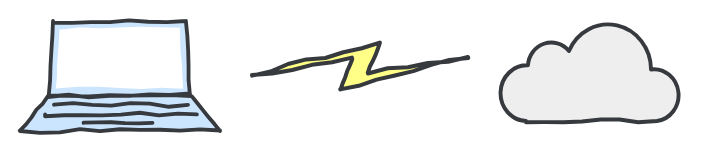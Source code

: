 <mxfile version="24.5.3" type="device" pages="12">
  <diagram name="Page-1" id="giJiRi_B1vZiz0ElgAHh">
    <mxGraphModel dx="1917" dy="1095" grid="1" gridSize="10" guides="1" tooltips="1" connect="1" arrows="1" fold="1" page="1" pageScale="1" pageWidth="827" pageHeight="1169" math="0" shadow="0">
      <root>
        <mxCell id="0" />
        <mxCell id="1" parent="0" />
        <mxCell id="P0gQjjE_uZuw4zWnXb0h-6" value="" style="rounded=0;whiteSpace=wrap;html=1;sketch=1;hachureGap=4;jiggle=2;curveFitting=1;fontFamily=Architects Daughter;fontSource=https%3A%2F%2Ffonts.googleapis.com%2Fcss%3Ffamily%3DArchitects%2BDaughter;strokeColor=none;" vertex="1" parent="1">
          <mxGeometry x="150" y="82.5" width="350" height="77.5" as="geometry" />
        </mxCell>
        <mxCell id="P0gQjjE_uZuw4zWnXb0h-3" value="" style="verticalAlign=top;verticalLabelPosition=bottom;labelPosition=center;align=center;html=1;outlineConnect=0;fillColor=#cce5ff;strokeColor=#36393d;gradientDirection=north;strokeWidth=2;shape=mxgraph.networks.laptop;sketch=1;hachureGap=4;jiggle=2;curveFitting=1;fontFamily=Architects Daughter;fontSource=https%3A%2F%2Ffonts.googleapis.com%2Fcss%3Ffamily%3DArchitects%2BDaughter;sketchStyle=comic;" vertex="1" parent="1">
          <mxGeometry x="160" y="92.5" width="100" height="55" as="geometry" />
        </mxCell>
        <mxCell id="P0gQjjE_uZuw4zWnXb0h-4" value="" style="html=1;outlineConnect=0;fillColor=#ffff88;strokeColor=#36393d;gradientDirection=north;strokeWidth=2;shape=mxgraph.networks.comm_link_edge;html=1;rounded=0;sketch=1;hachureGap=4;jiggle=2;curveFitting=1;fontFamily=Architects Daughter;fontSource=https%3A%2F%2Ffonts.googleapis.com%2Fcss%3Ffamily%3DArchitects%2BDaughter;sketchStyle=comic;" edge="1" parent="1">
          <mxGeometry width="100" height="100" relative="1" as="geometry">
            <mxPoint x="270" y="120" as="sourcePoint" />
            <mxPoint x="390" y="110" as="targetPoint" />
          </mxGeometry>
        </mxCell>
        <mxCell id="P0gQjjE_uZuw4zWnXb0h-5" value="" style="html=1;outlineConnect=0;fillColor=#eeeeee;strokeColor=#36393d;gradientDirection=north;strokeWidth=2;shape=mxgraph.networks.cloud;sketch=1;hachureGap=4;jiggle=2;curveFitting=1;fontFamily=Architects Daughter;fontSource=https%3A%2F%2Ffonts.googleapis.com%2Fcss%3Ffamily%3DArchitects%2BDaughter;sketchStyle=comic;" vertex="1" parent="1">
          <mxGeometry x="400" y="92.5" width="90" height="50" as="geometry" />
        </mxCell>
      </root>
    </mxGraphModel>
  </diagram>
  <diagram name="Copy of Page-3" id="1le5Mj7yQz53D0qZ_LUn">
    <mxGraphModel dx="1597" dy="912" grid="1" gridSize="10" guides="1" tooltips="1" connect="1" arrows="1" fold="1" page="1" pageScale="1" pageWidth="827" pageHeight="1169" math="0" shadow="0">
      <root>
        <mxCell id="hAhV7w4rvLpmVSuOg67q-0" />
        <mxCell id="hAhV7w4rvLpmVSuOg67q-1" parent="hAhV7w4rvLpmVSuOg67q-0" />
        <mxCell id="hAhV7w4rvLpmVSuOg67q-2" value="StudyM8" style="strokeWidth=1;shadow=0;dashed=0;align=center;html=1;shape=mxgraph.mockup.containers.window;align=left;verticalAlign=top;spacingLeft=8;strokeColor2=#008cff;strokeColor3=#c4c4c4;fontColor=#666666;mainText=;fontSize=17;labelBackgroundColor=none;whiteSpace=wrap;sketch=1;hachureGap=4;jiggle=2;curveFitting=1;fontFamily=Architects Daughter;fontSource=https%3A%2F%2Ffonts.googleapis.com%2Fcss%3Ffamily%3DArchitects%2BDaughter;sketchStyle=comic;" vertex="1" parent="hAhV7w4rvLpmVSuOg67q-1">
          <mxGeometry x="120" y="40" width="550" height="380" as="geometry" />
        </mxCell>
        <mxCell id="hAhV7w4rvLpmVSuOg67q-3" value="" style="rounded=0;whiteSpace=wrap;html=1;sketch=1;hachureGap=4;jiggle=2;curveFitting=1;fontFamily=Architects Daughter;fontSource=https%3A%2F%2Ffonts.googleapis.com%2Fcss%3Ffamily%3DArchitects%2BDaughter;sketchStyle=comic;fillColor=#66B2FF;strokeColor=#66B2FF;" vertex="1" parent="hAhV7w4rvLpmVSuOg67q-1">
          <mxGeometry x="120" y="70" width="550" height="30" as="geometry" />
        </mxCell>
        <mxCell id="hAhV7w4rvLpmVSuOg67q-4" value="Account" style="text;html=1;align=center;verticalAlign=middle;whiteSpace=wrap;rounded=0;fontFamily=Architects Daughter;fontSource=https%3A%2F%2Ffonts.googleapis.com%2Fcss%3Ffamily%3DArchitects%2BDaughter;" vertex="1" parent="hAhV7w4rvLpmVSuOg67q-1">
          <mxGeometry x="550" y="70" width="60" height="30" as="geometry" />
        </mxCell>
        <mxCell id="hAhV7w4rvLpmVSuOg67q-5" value="Logout" style="text;html=1;align=center;verticalAlign=middle;whiteSpace=wrap;rounded=0;fontFamily=Architects Daughter;fontSource=https%3A%2F%2Ffonts.googleapis.com%2Fcss%3Ffamily%3DArchitects%2BDaughter;" vertex="1" parent="hAhV7w4rvLpmVSuOg67q-1">
          <mxGeometry x="610" y="70" width="60" height="30" as="geometry" />
        </mxCell>
        <mxCell id="hAhV7w4rvLpmVSuOg67q-6" value="StudyM8" style="text;html=1;align=center;verticalAlign=middle;whiteSpace=wrap;rounded=0;fontFamily=Architects Daughter;fontSource=https%3A%2F%2Ffonts.googleapis.com%2Fcss%3Ffamily%3DArchitects%2BDaughter;" vertex="1" parent="hAhV7w4rvLpmVSuOg67q-1">
          <mxGeometry x="150" y="70" width="60" height="30" as="geometry" />
        </mxCell>
        <mxCell id="hAhV7w4rvLpmVSuOg67q-7" value="" style="group" vertex="1" connectable="0" parent="hAhV7w4rvLpmVSuOg67q-1">
          <mxGeometry x="129.996" y="80" width="20.004" height="10" as="geometry" />
        </mxCell>
        <mxCell id="hAhV7w4rvLpmVSuOg67q-8" value="" style="endArrow=none;html=1;rounded=0;sketch=1;hachureGap=4;jiggle=2;curveFitting=1;fontFamily=Architects Daughter;fontSource=https%3A%2F%2Ffonts.googleapis.com%2Fcss%3Ffamily%3DArchitects%2BDaughter;sketchStyle=comic;strokeWidth=3;" edge="1" parent="hAhV7w4rvLpmVSuOg67q-7">
          <mxGeometry width="50" height="50" relative="1" as="geometry">
            <mxPoint x="20.004" y="5" as="sourcePoint" />
            <mxPoint y="5" as="targetPoint" />
          </mxGeometry>
        </mxCell>
        <mxCell id="hAhV7w4rvLpmVSuOg67q-9" value="" style="endArrow=none;html=1;rounded=0;sketch=1;hachureGap=4;jiggle=2;curveFitting=1;fontFamily=Architects Daughter;fontSource=https%3A%2F%2Ffonts.googleapis.com%2Fcss%3Ffamily%3DArchitects%2BDaughter;sketchStyle=comic;strokeWidth=3;" edge="1" parent="hAhV7w4rvLpmVSuOg67q-7">
          <mxGeometry width="50" height="50" relative="1" as="geometry">
            <mxPoint x="20.004" y="10" as="sourcePoint" />
            <mxPoint y="10" as="targetPoint" />
          </mxGeometry>
        </mxCell>
        <mxCell id="hAhV7w4rvLpmVSuOg67q-10" value="" style="endArrow=none;html=1;rounded=0;sketch=1;hachureGap=4;jiggle=2;curveFitting=1;fontFamily=Architects Daughter;fontSource=https%3A%2F%2Ffonts.googleapis.com%2Fcss%3Ffamily%3DArchitects%2BDaughter;sketchStyle=comic;strokeWidth=3;" edge="1" parent="hAhV7w4rvLpmVSuOg67q-7">
          <mxGeometry width="50" height="50" relative="1" as="geometry">
            <mxPoint x="20.004" as="sourcePoint" />
            <mxPoint as="targetPoint" />
          </mxGeometry>
        </mxCell>
        <mxCell id="hAhV7w4rvLpmVSuOg67q-11" value="Home" style="text;html=1;align=left;verticalAlign=middle;whiteSpace=wrap;rounded=0;fontFamily=Architects Daughter;fontSource=https%3A%2F%2Ffonts.googleapis.com%2Fcss%3Ffamily%3DArchitects%2BDaughter;" vertex="1" parent="hAhV7w4rvLpmVSuOg67q-1">
          <mxGeometry x="130" y="100" width="60" height="30" as="geometry" />
        </mxCell>
        <mxCell id="hAhV7w4rvLpmVSuOg67q-12" value="Calendar" style="text;html=1;align=left;verticalAlign=middle;whiteSpace=wrap;rounded=0;fontFamily=Architects Daughter;fontSource=https%3A%2F%2Ffonts.googleapis.com%2Fcss%3Ffamily%3DArchitects%2BDaughter;" vertex="1" parent="hAhV7w4rvLpmVSuOg67q-1">
          <mxGeometry x="130" y="120" width="60" height="30" as="geometry" />
        </mxCell>
        <mxCell id="hAhV7w4rvLpmVSuOg67q-13" value="Add" style="text;html=1;align=left;verticalAlign=middle;whiteSpace=wrap;rounded=0;fontFamily=Architects Daughter;fontSource=https%3A%2F%2Ffonts.googleapis.com%2Fcss%3Ffamily%3DArchitects%2BDaughter;" vertex="1" parent="hAhV7w4rvLpmVSuOg67q-1">
          <mxGeometry x="130" y="140" width="60" height="30" as="geometry" />
        </mxCell>
        <mxCell id="hAhV7w4rvLpmVSuOg67q-14" value="" style="rounded=0;whiteSpace=wrap;html=1;sketch=1;hachureGap=4;jiggle=2;curveFitting=1;fontFamily=Architects Daughter;fontSource=https%3A%2F%2Ffonts.googleapis.com%2Fcss%3Ffamily%3DArchitects%2BDaughter;sketchStyle=comic;fillColor=#f5f5f5;fontColor=#333333;strokeColor=none;" vertex="1" parent="hAhV7w4rvLpmVSuOg67q-1">
          <mxGeometry x="190" y="100" width="480" height="320" as="geometry" />
        </mxCell>
        <mxCell id="Uf15o4kbLAlQmrA6_Hhd-0" value="HOME" style="text;html=1;align=center;verticalAlign=middle;whiteSpace=wrap;rounded=0;fontFamily=Architects Daughter;fontSource=https%3A%2F%2Ffonts.googleapis.com%2Fcss%3Ffamily%3DArchitects%2BDaughter;fontSize=17;" vertex="1" parent="hAhV7w4rvLpmVSuOg67q-1">
          <mxGeometry x="330" y="100" width="200" height="30" as="geometry" />
        </mxCell>
        <mxCell id="Uf15o4kbLAlQmrA6_Hhd-1" value="" style="rounded=0;whiteSpace=wrap;html=1;sketch=1;hachureGap=4;jiggle=2;curveFitting=1;fontFamily=Architects Daughter;fontSource=https%3A%2F%2Ffonts.googleapis.com%2Fcss%3Ffamily%3DArchitects%2BDaughter;sketchStyle=comic;" vertex="1" parent="hAhV7w4rvLpmVSuOg67q-1">
          <mxGeometry x="220" y="130" width="440" height="40" as="geometry" />
        </mxCell>
        <mxCell id="WIk_L1ZBKBKIv4WdYoNi-0" value="Lorem ipsum dolor sit amet, consectetur adipiscing elit, sed do eiusmod&amp;nbsp;" style="text;html=1;align=left;verticalAlign=middle;whiteSpace=wrap;rounded=0;fontFamily=Architects Daughter;fontSource=https%3A%2F%2Ffonts.googleapis.com%2Fcss%3Ffamily%3DArchitects%2BDaughter;" vertex="1" parent="hAhV7w4rvLpmVSuOg67q-1">
          <mxGeometry x="230" y="135" width="420" height="30" as="geometry" />
        </mxCell>
        <mxCell id="WIk_L1ZBKBKIv4WdYoNi-2" value="" style="rounded=0;whiteSpace=wrap;html=1;sketch=1;hachureGap=4;jiggle=2;curveFitting=1;fontFamily=Architects Daughter;fontSource=https%3A%2F%2Ffonts.googleapis.com%2Fcss%3Ffamily%3DArchitects%2BDaughter;sketchStyle=comic;fillColor=#CCCCCC;fontColor=#333333;strokeColor=#666666;" vertex="1" parent="hAhV7w4rvLpmVSuOg67q-1">
          <mxGeometry x="220" y="180" width="440" height="190" as="geometry" />
        </mxCell>
        <mxCell id="WIk_L1ZBKBKIv4WdYoNi-12" value="" style="group" vertex="1" connectable="0" parent="hAhV7w4rvLpmVSuOg67q-1">
          <mxGeometry x="230" y="190" width="420" height="50" as="geometry" />
        </mxCell>
        <mxCell id="WIk_L1ZBKBKIv4WdYoNi-3" value="" style="rounded=0;whiteSpace=wrap;html=1;sketch=1;hachureGap=4;jiggle=2;curveFitting=1;sketchStyle=comic;strokeColor=default;align=center;verticalAlign=middle;fontFamily=Architects Daughter;fontSource=https%3A%2F%2Ffonts.googleapis.com%2Fcss%3Ffamily%3DArchitects%2BDaughter;fontSize=12;fontColor=default;fillColor=default;" vertex="1" parent="WIk_L1ZBKBKIv4WdYoNi-12">
          <mxGeometry width="420" height="50" as="geometry" />
        </mxCell>
        <mxCell id="WIk_L1ZBKBKIv4WdYoNi-5" value="" style="rounded=0;whiteSpace=wrap;html=1;sketch=1;hachureGap=4;jiggle=2;curveFitting=1;sketchStyle=comic;strokeColor=default;align=center;verticalAlign=middle;fontFamily=Architects Daughter;fontSource=https%3A%2F%2Ffonts.googleapis.com%2Fcss%3Ffamily%3DArchitects%2BDaughter;fontSize=12;fontColor=default;fillColor=default;" vertex="1" parent="WIk_L1ZBKBKIv4WdYoNi-12">
          <mxGeometry x="10" y="20" width="10" height="10" as="geometry" />
        </mxCell>
        <mxCell id="WIk_L1ZBKBKIv4WdYoNi-6" value="Subject" style="text;html=1;align=left;verticalAlign=middle;whiteSpace=wrap;rounded=0;fontFamily=Architects Daughter;fontSource=https%3A%2F%2Ffonts.googleapis.com%2Fcss%3Ffamily%3DArchitects%2BDaughter;" vertex="1" parent="WIk_L1ZBKBKIv4WdYoNi-12">
          <mxGeometry x="30" y="10" width="60" height="30" as="geometry" />
        </mxCell>
        <mxCell id="WIk_L1ZBKBKIv4WdYoNi-7" value="Details" style="text;html=1;align=left;verticalAlign=middle;whiteSpace=wrap;rounded=0;fontFamily=Architects Daughter;fontSource=https%3A%2F%2Ffonts.googleapis.com%2Fcss%3Ffamily%3DArchitects%2BDaughter;" vertex="1" parent="WIk_L1ZBKBKIv4WdYoNi-12">
          <mxGeometry x="120" y="10" width="60" height="30" as="geometry" />
        </mxCell>
        <mxCell id="WIk_L1ZBKBKIv4WdYoNi-8" value="Start Date" style="text;html=1;align=left;verticalAlign=middle;whiteSpace=wrap;rounded=0;fontFamily=Architects Daughter;fontSource=https%3A%2F%2Ffonts.googleapis.com%2Fcss%3Ffamily%3DArchitects%2BDaughter;" vertex="1" parent="WIk_L1ZBKBKIv4WdYoNi-12">
          <mxGeometry x="220" y="10" width="70" height="30" as="geometry" />
        </mxCell>
        <mxCell id="WIk_L1ZBKBKIv4WdYoNi-9" value="Due Date" style="text;html=1;align=left;verticalAlign=middle;whiteSpace=wrap;rounded=0;fontFamily=Architects Daughter;fontSource=https%3A%2F%2Ffonts.googleapis.com%2Fcss%3Ffamily%3DArchitects%2BDaughter;" vertex="1" parent="WIk_L1ZBKBKIv4WdYoNi-12">
          <mxGeometry x="300" y="10" width="70" height="30" as="geometry" />
        </mxCell>
        <mxCell id="WIk_L1ZBKBKIv4WdYoNi-10" value="Edit" style="strokeWidth=1;shadow=0;dashed=0;align=center;html=1;shape=mxgraph.mockup.buttons.button;strokeColor=#666666;fontColor=#ffffff;mainText=;buttonStyle=round;fontSize=12;fontStyle=1;fillColor=#66B2FF;whiteSpace=wrap;rounded=0;sketch=1;hachureGap=4;jiggle=2;curveFitting=1;sketchStyle=comic;verticalAlign=middle;fontFamily=Architects Daughter;fontSource=https%3A%2F%2Ffonts.googleapis.com%2Fcss%3Ffamily%3DArchitects%2BDaughter;" vertex="1" parent="WIk_L1ZBKBKIv4WdYoNi-12">
          <mxGeometry x="370" y="10" width="40" height="30" as="geometry" />
        </mxCell>
        <mxCell id="WIk_L1ZBKBKIv4WdYoNi-13" value="" style="group" vertex="1" connectable="0" parent="hAhV7w4rvLpmVSuOg67q-1">
          <mxGeometry x="230" y="250" width="420" height="50" as="geometry" />
        </mxCell>
        <mxCell id="WIk_L1ZBKBKIv4WdYoNi-14" value="" style="rounded=0;whiteSpace=wrap;html=1;sketch=1;hachureGap=4;jiggle=2;curveFitting=1;sketchStyle=comic;strokeColor=default;align=center;verticalAlign=middle;fontFamily=Architects Daughter;fontSource=https%3A%2F%2Ffonts.googleapis.com%2Fcss%3Ffamily%3DArchitects%2BDaughter;fontSize=12;fontColor=default;fillColor=default;" vertex="1" parent="WIk_L1ZBKBKIv4WdYoNi-13">
          <mxGeometry width="420" height="50" as="geometry" />
        </mxCell>
        <mxCell id="WIk_L1ZBKBKIv4WdYoNi-15" value="" style="rounded=0;whiteSpace=wrap;html=1;sketch=1;hachureGap=4;jiggle=2;curveFitting=1;sketchStyle=comic;strokeColor=default;align=center;verticalAlign=middle;fontFamily=Architects Daughter;fontSource=https%3A%2F%2Ffonts.googleapis.com%2Fcss%3Ffamily%3DArchitects%2BDaughter;fontSize=12;fontColor=default;fillColor=default;" vertex="1" parent="WIk_L1ZBKBKIv4WdYoNi-13">
          <mxGeometry x="10" y="20" width="10" height="10" as="geometry" />
        </mxCell>
        <mxCell id="WIk_L1ZBKBKIv4WdYoNi-16" value="Subject" style="text;html=1;align=left;verticalAlign=middle;whiteSpace=wrap;rounded=0;fontFamily=Architects Daughter;fontSource=https%3A%2F%2Ffonts.googleapis.com%2Fcss%3Ffamily%3DArchitects%2BDaughter;" vertex="1" parent="WIk_L1ZBKBKIv4WdYoNi-13">
          <mxGeometry x="30" y="10" width="60" height="30" as="geometry" />
        </mxCell>
        <mxCell id="WIk_L1ZBKBKIv4WdYoNi-17" value="Details" style="text;html=1;align=left;verticalAlign=middle;whiteSpace=wrap;rounded=0;fontFamily=Architects Daughter;fontSource=https%3A%2F%2Ffonts.googleapis.com%2Fcss%3Ffamily%3DArchitects%2BDaughter;" vertex="1" parent="WIk_L1ZBKBKIv4WdYoNi-13">
          <mxGeometry x="120" y="10" width="60" height="30" as="geometry" />
        </mxCell>
        <mxCell id="WIk_L1ZBKBKIv4WdYoNi-18" value="Start Date" style="text;html=1;align=left;verticalAlign=middle;whiteSpace=wrap;rounded=0;fontFamily=Architects Daughter;fontSource=https%3A%2F%2Ffonts.googleapis.com%2Fcss%3Ffamily%3DArchitects%2BDaughter;" vertex="1" parent="WIk_L1ZBKBKIv4WdYoNi-13">
          <mxGeometry x="220" y="10" width="70" height="30" as="geometry" />
        </mxCell>
        <mxCell id="WIk_L1ZBKBKIv4WdYoNi-19" value="Due Date" style="text;html=1;align=left;verticalAlign=middle;whiteSpace=wrap;rounded=0;fontFamily=Architects Daughter;fontSource=https%3A%2F%2Ffonts.googleapis.com%2Fcss%3Ffamily%3DArchitects%2BDaughter;" vertex="1" parent="WIk_L1ZBKBKIv4WdYoNi-13">
          <mxGeometry x="300" y="10" width="70" height="30" as="geometry" />
        </mxCell>
        <mxCell id="WIk_L1ZBKBKIv4WdYoNi-20" value="Edit" style="strokeWidth=1;shadow=0;dashed=0;align=center;html=1;shape=mxgraph.mockup.buttons.button;strokeColor=#666666;fontColor=#ffffff;mainText=;buttonStyle=round;fontSize=12;fontStyle=1;fillColor=#66B2FF;whiteSpace=wrap;rounded=0;sketch=1;hachureGap=4;jiggle=2;curveFitting=1;sketchStyle=comic;verticalAlign=middle;fontFamily=Architects Daughter;fontSource=https%3A%2F%2Ffonts.googleapis.com%2Fcss%3Ffamily%3DArchitects%2BDaughter;" vertex="1" parent="WIk_L1ZBKBKIv4WdYoNi-13">
          <mxGeometry x="370" y="10" width="40" height="30" as="geometry" />
        </mxCell>
        <mxCell id="WIk_L1ZBKBKIv4WdYoNi-21" value="" style="group" vertex="1" connectable="0" parent="hAhV7w4rvLpmVSuOg67q-1">
          <mxGeometry x="230" y="310" width="420" height="50" as="geometry" />
        </mxCell>
        <mxCell id="WIk_L1ZBKBKIv4WdYoNi-22" value="" style="rounded=0;whiteSpace=wrap;html=1;sketch=1;hachureGap=4;jiggle=2;curveFitting=1;sketchStyle=comic;strokeColor=default;align=center;verticalAlign=middle;fontFamily=Architects Daughter;fontSource=https%3A%2F%2Ffonts.googleapis.com%2Fcss%3Ffamily%3DArchitects%2BDaughter;fontSize=12;fontColor=default;fillColor=default;" vertex="1" parent="WIk_L1ZBKBKIv4WdYoNi-21">
          <mxGeometry width="420" height="50" as="geometry" />
        </mxCell>
        <mxCell id="WIk_L1ZBKBKIv4WdYoNi-23" value="" style="rounded=0;whiteSpace=wrap;html=1;sketch=1;hachureGap=4;jiggle=2;curveFitting=1;sketchStyle=comic;strokeColor=default;align=center;verticalAlign=middle;fontFamily=Architects Daughter;fontSource=https%3A%2F%2Ffonts.googleapis.com%2Fcss%3Ffamily%3DArchitects%2BDaughter;fontSize=12;fontColor=default;fillColor=default;" vertex="1" parent="WIk_L1ZBKBKIv4WdYoNi-21">
          <mxGeometry x="10" y="20" width="10" height="10" as="geometry" />
        </mxCell>
        <mxCell id="WIk_L1ZBKBKIv4WdYoNi-24" value="Subject" style="text;html=1;align=left;verticalAlign=middle;whiteSpace=wrap;rounded=0;fontFamily=Architects Daughter;fontSource=https%3A%2F%2Ffonts.googleapis.com%2Fcss%3Ffamily%3DArchitects%2BDaughter;" vertex="1" parent="WIk_L1ZBKBKIv4WdYoNi-21">
          <mxGeometry x="30" y="10" width="60" height="30" as="geometry" />
        </mxCell>
        <mxCell id="WIk_L1ZBKBKIv4WdYoNi-25" value="Details" style="text;html=1;align=left;verticalAlign=middle;whiteSpace=wrap;rounded=0;fontFamily=Architects Daughter;fontSource=https%3A%2F%2Ffonts.googleapis.com%2Fcss%3Ffamily%3DArchitects%2BDaughter;" vertex="1" parent="WIk_L1ZBKBKIv4WdYoNi-21">
          <mxGeometry x="120" y="10" width="60" height="30" as="geometry" />
        </mxCell>
        <mxCell id="WIk_L1ZBKBKIv4WdYoNi-26" value="Start Date" style="text;html=1;align=left;verticalAlign=middle;whiteSpace=wrap;rounded=0;fontFamily=Architects Daughter;fontSource=https%3A%2F%2Ffonts.googleapis.com%2Fcss%3Ffamily%3DArchitects%2BDaughter;" vertex="1" parent="WIk_L1ZBKBKIv4WdYoNi-21">
          <mxGeometry x="220" y="10" width="70" height="30" as="geometry" />
        </mxCell>
        <mxCell id="WIk_L1ZBKBKIv4WdYoNi-27" value="Due Date" style="text;html=1;align=left;verticalAlign=middle;whiteSpace=wrap;rounded=0;fontFamily=Architects Daughter;fontSource=https%3A%2F%2Ffonts.googleapis.com%2Fcss%3Ffamily%3DArchitects%2BDaughter;" vertex="1" parent="WIk_L1ZBKBKIv4WdYoNi-21">
          <mxGeometry x="300" y="10" width="70" height="30" as="geometry" />
        </mxCell>
        <mxCell id="WIk_L1ZBKBKIv4WdYoNi-28" value="Edit" style="strokeWidth=1;shadow=0;dashed=0;align=center;html=1;shape=mxgraph.mockup.buttons.button;strokeColor=#666666;fontColor=#ffffff;mainText=;buttonStyle=round;fontSize=12;fontStyle=1;fillColor=#66B2FF;whiteSpace=wrap;rounded=0;sketch=1;hachureGap=4;jiggle=2;curveFitting=1;sketchStyle=comic;verticalAlign=middle;fontFamily=Architects Daughter;fontSource=https%3A%2F%2Ffonts.googleapis.com%2Fcss%3Ffamily%3DArchitects%2BDaughter;" vertex="1" parent="WIk_L1ZBKBKIv4WdYoNi-21">
          <mxGeometry x="370" y="10" width="40" height="30" as="geometry" />
        </mxCell>
        <mxCell id="skRgdUAucra5pz7qwHac-0" value="" style="rounded=0;whiteSpace=wrap;html=1;sketch=1;hachureGap=4;jiggle=2;curveFitting=1;fontFamily=Architects Daughter;fontSource=https%3A%2F%2Ffonts.googleapis.com%2Fcss%3Ffamily%3DArchitects%2BDaughter;sketchStyle=comic;fillColor=none;" vertex="1" parent="hAhV7w4rvLpmVSuOg67q-1">
          <mxGeometry x="880" y="250" width="550" height="380" as="geometry" />
        </mxCell>
      </root>
    </mxGraphModel>
  </diagram>
  <diagram name="Copy of Page-1" id="luMk424OWlQLeBjcll5E">
    <mxGraphModel dx="4181" dy="1916" grid="1" gridSize="10" guides="1" tooltips="1" connect="1" arrows="1" fold="1" page="1" pageScale="1" pageWidth="827" pageHeight="1169" math="0" shadow="0">
      <root>
        <mxCell id="CHAV7JMO22JpAD2Qeacz-0" />
        <mxCell id="CHAV7JMO22JpAD2Qeacz-1" parent="CHAV7JMO22JpAD2Qeacz-0" />
        <mxCell id="CHAV7JMO22JpAD2Qeacz-2" value="" style="rounded=0;whiteSpace=wrap;html=1;sketch=1;hachureGap=4;jiggle=2;curveFitting=1;fontFamily=Architects Daughter;fontSource=https%3A%2F%2Ffonts.googleapis.com%2Fcss%3Ffamily%3DArchitects%2BDaughter;strokeColor=none;" parent="CHAV7JMO22JpAD2Qeacz-1" vertex="1">
          <mxGeometry x="-200" y="50" width="1060" height="300" as="geometry" />
        </mxCell>
        <mxCell id="UpxxwuPuqb1IjoHhgrm0-9" value="" style="rounded=1;whiteSpace=wrap;html=1;sketch=1;hachureGap=4;jiggle=2;curveFitting=1;fontFamily=Architects Daughter;fontSource=https%3A%2F%2Ffonts.googleapis.com%2Fcss%3Ffamily%3DArchitects%2BDaughter;fontSize=11;labelBackgroundColor=default;sketchStyle=comic;fillColor=#ffcc99;strokeColor=#36393d;strokeWidth=2;" parent="CHAV7JMO22JpAD2Qeacz-1" vertex="1">
          <mxGeometry x="500" y="70" width="350" height="220" as="geometry" />
        </mxCell>
        <mxCell id="UpxxwuPuqb1IjoHhgrm0-4" value="" style="rounded=1;whiteSpace=wrap;html=1;sketch=1;hachureGap=4;jiggle=2;curveFitting=1;fontFamily=Architects Daughter;fontSource=https%3A%2F%2Ffonts.googleapis.com%2Fcss%3Ffamily%3DArchitects%2BDaughter;fontSize=11;labelBackgroundColor=default;sketchStyle=comic;fillColor=#66B2FF;strokeColor=#36393d;strokeWidth=2;" parent="CHAV7JMO22JpAD2Qeacz-1" vertex="1">
          <mxGeometry x="-190" y="70" width="520" height="220" as="geometry" />
        </mxCell>
        <mxCell id="CHAV7JMO22JpAD2Qeacz-3" value="" style="verticalAlign=top;verticalLabelPosition=bottom;labelPosition=center;align=center;html=1;outlineConnect=0;fillColor=#cce5ff;strokeColor=#36393d;gradientDirection=north;strokeWidth=2;shape=mxgraph.networks.laptop;sketch=1;hachureGap=4;jiggle=2;curveFitting=1;fontFamily=Architects Daughter;fontSource=https%3A%2F%2Ffonts.googleapis.com%2Fcss%3Ffamily%3DArchitects%2BDaughter;sketchStyle=comic;" parent="CHAV7JMO22JpAD2Qeacz-1" vertex="1">
          <mxGeometry x="60" y="95" width="250" height="137.5" as="geometry" />
        </mxCell>
        <mxCell id="CHAV7JMO22JpAD2Qeacz-4" value="" style="html=1;outlineConnect=0;fillColor=#ffff88;strokeColor=#36393d;gradientDirection=north;strokeWidth=2;shape=mxgraph.networks.comm_link_edge;html=1;rounded=0;sketch=1;hachureGap=4;jiggle=2;curveFitting=1;fontFamily=Architects Daughter;fontSource=https%3A%2F%2Ffonts.googleapis.com%2Fcss%3Ffamily%3DArchitects%2BDaughter;sketchStyle=comic;" parent="CHAV7JMO22JpAD2Qeacz-1" edge="1">
          <mxGeometry width="100" height="100" relative="1" as="geometry">
            <mxPoint x="340" y="169" as="sourcePoint" />
            <mxPoint x="490" y="160" as="targetPoint" />
          </mxGeometry>
        </mxCell>
        <mxCell id="jKiXzvuY2DUPYyTyBOtI-0" value="" style="verticalAlign=top;verticalLabelPosition=bottom;labelPosition=center;align=center;html=1;outlineConnect=0;fillColor=#cce5ff;strokeColor=#36393d;gradientDirection=north;strokeWidth=2;shape=mxgraph.networks.server;sketch=1;hachureGap=4;jiggle=2;curveFitting=1;fontFamily=Architects Daughter;fontSource=https%3A%2F%2Ffonts.googleapis.com%2Fcss%3Ffamily%3DArchitects%2BDaughter;sketchStyle=comic;" parent="CHAV7JMO22JpAD2Qeacz-1" vertex="1">
          <mxGeometry x="520" y="90" width="132.75" height="147.5" as="geometry" />
        </mxCell>
        <mxCell id="UpxxwuPuqb1IjoHhgrm0-0" value="" style="verticalAlign=top;verticalLabelPosition=bottom;labelPosition=center;align=center;html=1;outlineConnect=0;fillColor=#cce5ff;strokeColor=#36393d;gradientDirection=north;strokeWidth=2;shape=mxgraph.networks.storage;sketch=1;hachureGap=4;jiggle=2;curveFitting=1;fontFamily=Architects Daughter;fontSource=https%3A%2F%2Ffonts.googleapis.com%2Fcss%3Ffamily%3DArchitects%2BDaughter;fontSize=11;labelBackgroundColor=default;sketchStyle=comic;" parent="CHAV7JMO22JpAD2Qeacz-1" vertex="1">
          <mxGeometry x="680" y="90" width="150" height="150" as="geometry" />
        </mxCell>
        <mxCell id="UpxxwuPuqb1IjoHhgrm0-1" value="Browser" style="strokeWidth=2;shadow=0;dashed=0;align=center;html=1;shape=mxgraph.mockup.containers.window;align=left;verticalAlign=top;spacingLeft=8;strokeColor2=#008cff;strokeColor3=#c4c4c4;fontColor=#666666;mainText=;fontSize=17;labelBackgroundColor=none;whiteSpace=wrap;sketch=1;hachureGap=4;jiggle=2;curveFitting=1;fontFamily=Architects Daughter;fontSource=https%3A%2F%2Ffonts.googleapis.com%2Fcss%3Ffamily%3DArchitects%2BDaughter;sketchStyle=comic;" parent="CHAV7JMO22JpAD2Qeacz-1" vertex="1">
          <mxGeometry x="-170" y="92.5" width="202.63" height="140" as="geometry" />
        </mxCell>
        <mxCell id="UpxxwuPuqb1IjoHhgrm0-5" value="Device" style="text;html=1;align=center;verticalAlign=middle;whiteSpace=wrap;rounded=0;fontFamily=Architects Daughter;fontSource=https%3A%2F%2Ffonts.googleapis.com%2Fcss%3Ffamily%3DArchitects%2BDaughter;fontSize=30;fontColor=default;labelBackgroundColor=none;" parent="CHAV7JMO22JpAD2Qeacz-1" vertex="1">
          <mxGeometry x="155" y="240" width="60" height="30" as="geometry" />
        </mxCell>
        <mxCell id="UpxxwuPuqb1IjoHhgrm0-6" value="Application" style="text;html=1;align=center;verticalAlign=middle;whiteSpace=wrap;rounded=0;fontFamily=Architects Daughter;fontSource=https%3A%2F%2Ffonts.googleapis.com%2Fcss%3Ffamily%3DArchitects%2BDaughter;fontSize=30;fontColor=default;labelBackgroundColor=none;" parent="CHAV7JMO22JpAD2Qeacz-1" vertex="1">
          <mxGeometry x="-98.68" y="240" width="60" height="30" as="geometry" />
        </mxCell>
        <mxCell id="UpxxwuPuqb1IjoHhgrm0-7" value="Server" style="text;html=1;align=center;verticalAlign=middle;whiteSpace=wrap;rounded=0;fontFamily=Architects Daughter;fontSource=https%3A%2F%2Ffonts.googleapis.com%2Fcss%3Ffamily%3DArchitects%2BDaughter;fontSize=30;fontColor=default;labelBackgroundColor=none;" parent="CHAV7JMO22JpAD2Qeacz-1" vertex="1">
          <mxGeometry x="556.37" y="240" width="60" height="30" as="geometry" />
        </mxCell>
        <mxCell id="UpxxwuPuqb1IjoHhgrm0-8" value="Database" style="text;html=1;align=center;verticalAlign=middle;whiteSpace=wrap;rounded=0;fontFamily=Architects Daughter;fontSource=https%3A%2F%2Ffonts.googleapis.com%2Fcss%3Ffamily%3DArchitects%2BDaughter;fontSize=30;fontColor=default;labelBackgroundColor=none;" parent="CHAV7JMO22JpAD2Qeacz-1" vertex="1">
          <mxGeometry x="725" y="240" width="60" height="30" as="geometry" />
        </mxCell>
        <mxCell id="UpxxwuPuqb1IjoHhgrm0-11" value="Frontend" style="text;html=1;align=center;verticalAlign=middle;whiteSpace=wrap;rounded=0;fontFamily=Architects Daughter;fontSource=https%3A%2F%2Ffonts.googleapis.com%2Fcss%3Ffamily%3DArchitects%2BDaughter;fontSize=50;fontColor=default;labelBackgroundColor=none;" parent="CHAV7JMO22JpAD2Qeacz-1" vertex="1">
          <mxGeometry x="-65" y="310" width="270" height="30" as="geometry" />
        </mxCell>
        <mxCell id="UpxxwuPuqb1IjoHhgrm0-12" value="Backend" style="text;html=1;align=center;verticalAlign=middle;whiteSpace=wrap;rounded=0;fontFamily=Architects Daughter;fontSource=https%3A%2F%2Ffonts.googleapis.com%2Fcss%3Ffamily%3DArchitects%2BDaughter;fontSize=50;fontColor=default;labelBackgroundColor=none;" parent="CHAV7JMO22JpAD2Qeacz-1" vertex="1">
          <mxGeometry x="540" y="310" width="270" height="30" as="geometry" />
        </mxCell>
      </root>
    </mxGraphModel>
  </diagram>
  <diagram id="A3R_kTwxKuRiqS6ylIQ9" name="template">
    <mxGraphModel dx="1193" dy="1589" grid="1" gridSize="10" guides="1" tooltips="1" connect="1" arrows="1" fold="1" page="1" pageScale="1" pageWidth="827" pageHeight="1169" math="0" shadow="0">
      <root>
        <mxCell id="0" />
        <mxCell id="1" parent="0" />
        <mxCell id="yhOg0e16HSG3ICu14uM4-1" value="" style="group" vertex="1" connectable="0" parent="1">
          <mxGeometry x="120" y="40" width="830" height="570" as="geometry" />
        </mxCell>
        <mxCell id="jnSL00_dW4SY5JVgzkX7-1" value="StudyM8" style="strokeWidth=1;shadow=0;dashed=0;align=center;html=1;shape=mxgraph.mockup.containers.window;align=left;verticalAlign=top;spacingLeft=8;strokeColor2=#008cff;strokeColor3=#c4c4c4;fontColor=#666666;mainText=;fontSize=17;labelBackgroundColor=none;whiteSpace=wrap;sketch=1;hachureGap=4;jiggle=2;curveFitting=1;fontFamily=Architects Daughter;fontSource=https%3A%2F%2Ffonts.googleapis.com%2Fcss%3Ffamily%3DArchitects%2BDaughter;sketchStyle=comic;" vertex="1" parent="yhOg0e16HSG3ICu14uM4-1">
          <mxGeometry width="830" height="570" as="geometry" />
        </mxCell>
        <mxCell id="jnSL00_dW4SY5JVgzkX7-34" value="" style="rounded=0;whiteSpace=wrap;html=1;sketch=1;hachureGap=4;jiggle=2;curveFitting=1;fontFamily=Architects Daughter;fontSource=https%3A%2F%2Ffonts.googleapis.com%2Fcss%3Ffamily%3DArchitects%2BDaughter;sketchStyle=comic;fillColor=#66B2FF;strokeColor=#66B2FF;" vertex="1" parent="yhOg0e16HSG3ICu14uM4-1">
          <mxGeometry y="30" width="830" height="40" as="geometry" />
        </mxCell>
        <mxCell id="jnSL00_dW4SY5JVgzkX7-2" value="Account" style="text;html=1;align=center;verticalAlign=middle;whiteSpace=wrap;rounded=0;fontFamily=Architects Daughter;fontSource=https%3A%2F%2Ffonts.googleapis.com%2Fcss%3Ffamily%3DArchitects%2BDaughter;fontSize=17;" vertex="1" parent="yhOg0e16HSG3ICu14uM4-1">
          <mxGeometry x="690" y="35" width="60" height="30" as="geometry" />
        </mxCell>
        <mxCell id="jnSL00_dW4SY5JVgzkX7-3" value="Logout" style="text;html=1;align=center;verticalAlign=middle;whiteSpace=wrap;rounded=0;fontFamily=Architects Daughter;fontSource=https%3A%2F%2Ffonts.googleapis.com%2Fcss%3Ffamily%3DArchitects%2BDaughter;fontSize=17;" vertex="1" parent="yhOg0e16HSG3ICu14uM4-1">
          <mxGeometry x="760" y="35" width="60" height="30" as="geometry" />
        </mxCell>
        <mxCell id="jnSL00_dW4SY5JVgzkX7-28" value="StudyM8" style="text;html=1;align=left;verticalAlign=middle;whiteSpace=wrap;rounded=0;fontFamily=Architects Daughter;fontSource=https%3A%2F%2Ffonts.googleapis.com%2Fcss%3Ffamily%3DArchitects%2BDaughter;fontSize=17;" vertex="1" parent="yhOg0e16HSG3ICu14uM4-1">
          <mxGeometry x="40" y="35" width="90" height="30" as="geometry" />
        </mxCell>
        <mxCell id="jnSL00_dW4SY5JVgzkX7-33" value="" style="group" vertex="1" connectable="0" parent="yhOg0e16HSG3ICu14uM4-1">
          <mxGeometry x="9.996" y="45" width="20.004" height="10" as="geometry" />
        </mxCell>
        <mxCell id="jnSL00_dW4SY5JVgzkX7-30" value="" style="endArrow=none;html=1;rounded=0;sketch=1;hachureGap=4;jiggle=2;curveFitting=1;fontFamily=Architects Daughter;fontSource=https%3A%2F%2Ffonts.googleapis.com%2Fcss%3Ffamily%3DArchitects%2BDaughter;sketchStyle=comic;strokeWidth=3;" edge="1" parent="jnSL00_dW4SY5JVgzkX7-33">
          <mxGeometry width="50" height="50" relative="1" as="geometry">
            <mxPoint x="20.004" y="5" as="sourcePoint" />
            <mxPoint y="5" as="targetPoint" />
          </mxGeometry>
        </mxCell>
        <mxCell id="jnSL00_dW4SY5JVgzkX7-31" value="" style="endArrow=none;html=1;rounded=0;sketch=1;hachureGap=4;jiggle=2;curveFitting=1;fontFamily=Architects Daughter;fontSource=https%3A%2F%2Ffonts.googleapis.com%2Fcss%3Ffamily%3DArchitects%2BDaughter;sketchStyle=comic;strokeWidth=3;" edge="1" parent="jnSL00_dW4SY5JVgzkX7-33">
          <mxGeometry width="50" height="50" relative="1" as="geometry">
            <mxPoint x="20.004" y="10" as="sourcePoint" />
            <mxPoint y="10" as="targetPoint" />
          </mxGeometry>
        </mxCell>
        <mxCell id="jnSL00_dW4SY5JVgzkX7-32" value="" style="endArrow=none;html=1;rounded=0;sketch=1;hachureGap=4;jiggle=2;curveFitting=1;fontFamily=Architects Daughter;fontSource=https%3A%2F%2Ffonts.googleapis.com%2Fcss%3Ffamily%3DArchitects%2BDaughter;sketchStyle=comic;strokeWidth=3;" edge="1" parent="jnSL00_dW4SY5JVgzkX7-33">
          <mxGeometry width="50" height="50" relative="1" as="geometry">
            <mxPoint x="20.004" as="sourcePoint" />
            <mxPoint as="targetPoint" />
          </mxGeometry>
        </mxCell>
        <mxCell id="jnSL00_dW4SY5JVgzkX7-35" value="Home" style="text;html=1;align=left;verticalAlign=middle;whiteSpace=wrap;rounded=0;fontFamily=Architects Daughter;fontSource=https%3A%2F%2Ffonts.googleapis.com%2Fcss%3Ffamily%3DArchitects%2BDaughter;fontSize=17;" vertex="1" parent="yhOg0e16HSG3ICu14uM4-1">
          <mxGeometry x="10" y="80" width="60" height="30" as="geometry" />
        </mxCell>
        <mxCell id="jnSL00_dW4SY5JVgzkX7-36" value="Calendar" style="text;html=1;align=left;verticalAlign=middle;whiteSpace=wrap;rounded=0;fontFamily=Architects Daughter;fontSource=https%3A%2F%2Ffonts.googleapis.com%2Fcss%3Ffamily%3DArchitects%2BDaughter;fontSize=17;" vertex="1" parent="yhOg0e16HSG3ICu14uM4-1">
          <mxGeometry x="10" y="110" width="60" height="30" as="geometry" />
        </mxCell>
        <mxCell id="jnSL00_dW4SY5JVgzkX7-37" value="Add" style="text;html=1;align=left;verticalAlign=middle;whiteSpace=wrap;rounded=0;fontFamily=Architects Daughter;fontSource=https%3A%2F%2Ffonts.googleapis.com%2Fcss%3Ffamily%3DArchitects%2BDaughter;fontSize=17;" vertex="1" parent="yhOg0e16HSG3ICu14uM4-1">
          <mxGeometry x="10" y="140" width="60" height="30" as="geometry" />
        </mxCell>
        <mxCell id="jnSL00_dW4SY5JVgzkX7-38" value="" style="rounded=0;whiteSpace=wrap;html=1;sketch=1;hachureGap=4;jiggle=2;curveFitting=1;fontFamily=Architects Daughter;fontSource=https%3A%2F%2Ffonts.googleapis.com%2Fcss%3Ffamily%3DArchitects%2BDaughter;sketchStyle=comic;fillColor=#f5f5f5;fontColor=#333333;strokeColor=none;" vertex="1" parent="yhOg0e16HSG3ICu14uM4-1">
          <mxGeometry x="120" y="70" width="710" height="500" as="geometry" />
        </mxCell>
        <mxCell id="QiapqmlhdQBHGOQZld96-1" value="" style="rounded=0;whiteSpace=wrap;html=1;sketch=1;hachureGap=4;jiggle=2;curveFitting=1;fontFamily=Architects Daughter;fontSource=https%3A%2F%2Ffonts.googleapis.com%2Fcss%3Ffamily%3DArchitects%2BDaughter;sketchStyle=comic;fillColor=none;" vertex="1" parent="yhOg0e16HSG3ICu14uM4-1">
          <mxGeometry width="830" height="570" as="geometry" />
        </mxCell>
        <mxCell id="_GtFyLJiuLKfSjSCXLyk-1" value="Title" style="text;html=1;align=center;verticalAlign=middle;whiteSpace=wrap;rounded=0;fontFamily=Architects Daughter;fontSource=https%3A%2F%2Ffonts.googleapis.com%2Fcss%3Ffamily%3DArchitects%2BDaughter;fontSize=25;" vertex="1" parent="yhOg0e16HSG3ICu14uM4-1">
          <mxGeometry x="375" y="80" width="200" height="30" as="geometry" />
        </mxCell>
      </root>
    </mxGraphModel>
  </diagram>
  <diagram name="Welcome" id="dNzLmgvWGB_7sQkdkp_N">
    <mxGraphModel dx="1193" dy="1589" grid="1" gridSize="10" guides="1" tooltips="1" connect="1" arrows="1" fold="1" page="1" pageScale="1" pageWidth="827" pageHeight="1169" math="0" shadow="0">
      <root>
        <mxCell id="uIBrecSswWw_w9mLA2FB-0" />
        <mxCell id="uIBrecSswWw_w9mLA2FB-1" parent="uIBrecSswWw_w9mLA2FB-0" />
        <mxCell id="uIBrecSswWw_w9mLA2FB-2" value="" style="group" vertex="1" connectable="0" parent="uIBrecSswWw_w9mLA2FB-1">
          <mxGeometry x="120" y="30" width="830" height="570" as="geometry" />
        </mxCell>
        <mxCell id="uIBrecSswWw_w9mLA2FB-3" value="StudyM8" style="strokeWidth=1;shadow=0;dashed=0;align=center;html=1;shape=mxgraph.mockup.containers.window;align=left;verticalAlign=top;spacingLeft=8;strokeColor2=#008cff;strokeColor3=#c4c4c4;fontColor=#666666;mainText=;fontSize=17;labelBackgroundColor=none;whiteSpace=wrap;sketch=1;hachureGap=4;jiggle=2;curveFitting=1;fontFamily=Architects Daughter;fontSource=https%3A%2F%2Ffonts.googleapis.com%2Fcss%3Ffamily%3DArchitects%2BDaughter;sketchStyle=comic;" vertex="1" parent="uIBrecSswWw_w9mLA2FB-2">
          <mxGeometry width="830" height="570" as="geometry" />
        </mxCell>
        <mxCell id="uIBrecSswWw_w9mLA2FB-4" value="" style="rounded=0;whiteSpace=wrap;html=1;sketch=1;hachureGap=4;jiggle=2;curveFitting=1;fontFamily=Architects Daughter;fontSource=https%3A%2F%2Ffonts.googleapis.com%2Fcss%3Ffamily%3DArchitects%2BDaughter;sketchStyle=comic;fillColor=#66B2FF;strokeColor=#66B2FF;" vertex="1" parent="uIBrecSswWw_w9mLA2FB-2">
          <mxGeometry y="30" width="830" height="40" as="geometry" />
        </mxCell>
        <mxCell id="uIBrecSswWw_w9mLA2FB-5" value="Register" style="text;html=1;align=center;verticalAlign=middle;whiteSpace=wrap;rounded=0;fontFamily=Architects Daughter;fontSource=https%3A%2F%2Ffonts.googleapis.com%2Fcss%3Ffamily%3DArchitects%2BDaughter;fontSize=17;" vertex="1" parent="uIBrecSswWw_w9mLA2FB-2">
          <mxGeometry x="690" y="35" width="60" height="30" as="geometry" />
        </mxCell>
        <mxCell id="uIBrecSswWw_w9mLA2FB-6" value="Login" style="text;html=1;align=center;verticalAlign=middle;whiteSpace=wrap;rounded=0;fontFamily=Architects Daughter;fontSource=https%3A%2F%2Ffonts.googleapis.com%2Fcss%3Ffamily%3DArchitects%2BDaughter;fontSize=17;" vertex="1" parent="uIBrecSswWw_w9mLA2FB-2">
          <mxGeometry x="760" y="35" width="60" height="30" as="geometry" />
        </mxCell>
        <mxCell id="uIBrecSswWw_w9mLA2FB-7" value="StudyM8" style="text;html=1;align=left;verticalAlign=middle;whiteSpace=wrap;rounded=0;fontFamily=Architects Daughter;fontSource=https%3A%2F%2Ffonts.googleapis.com%2Fcss%3Ffamily%3DArchitects%2BDaughter;fontSize=17;" vertex="1" parent="uIBrecSswWw_w9mLA2FB-2">
          <mxGeometry x="40" y="35" width="90" height="30" as="geometry" />
        </mxCell>
        <mxCell id="uIBrecSswWw_w9mLA2FB-8" value="" style="group" vertex="1" connectable="0" parent="uIBrecSswWw_w9mLA2FB-2">
          <mxGeometry x="9.996" y="45" width="20.004" height="10" as="geometry" />
        </mxCell>
        <mxCell id="uIBrecSswWw_w9mLA2FB-9" value="" style="endArrow=none;html=1;rounded=0;sketch=1;hachureGap=4;jiggle=2;curveFitting=1;fontFamily=Architects Daughter;fontSource=https%3A%2F%2Ffonts.googleapis.com%2Fcss%3Ffamily%3DArchitects%2BDaughter;sketchStyle=comic;strokeWidth=3;" edge="1" parent="uIBrecSswWw_w9mLA2FB-8">
          <mxGeometry width="50" height="50" relative="1" as="geometry">
            <mxPoint x="20.004" y="5" as="sourcePoint" />
            <mxPoint y="5" as="targetPoint" />
          </mxGeometry>
        </mxCell>
        <mxCell id="uIBrecSswWw_w9mLA2FB-10" value="" style="endArrow=none;html=1;rounded=0;sketch=1;hachureGap=4;jiggle=2;curveFitting=1;fontFamily=Architects Daughter;fontSource=https%3A%2F%2Ffonts.googleapis.com%2Fcss%3Ffamily%3DArchitects%2BDaughter;sketchStyle=comic;strokeWidth=3;" edge="1" parent="uIBrecSswWw_w9mLA2FB-8">
          <mxGeometry width="50" height="50" relative="1" as="geometry">
            <mxPoint x="20.004" y="10" as="sourcePoint" />
            <mxPoint y="10" as="targetPoint" />
          </mxGeometry>
        </mxCell>
        <mxCell id="uIBrecSswWw_w9mLA2FB-11" value="" style="endArrow=none;html=1;rounded=0;sketch=1;hachureGap=4;jiggle=2;curveFitting=1;fontFamily=Architects Daughter;fontSource=https%3A%2F%2Ffonts.googleapis.com%2Fcss%3Ffamily%3DArchitects%2BDaughter;sketchStyle=comic;strokeWidth=3;" edge="1" parent="uIBrecSswWw_w9mLA2FB-8">
          <mxGeometry width="50" height="50" relative="1" as="geometry">
            <mxPoint x="20.004" as="sourcePoint" />
            <mxPoint as="targetPoint" />
          </mxGeometry>
        </mxCell>
        <mxCell id="uIBrecSswWw_w9mLA2FB-12" value="Home" style="text;html=1;align=left;verticalAlign=middle;whiteSpace=wrap;rounded=0;fontFamily=Architects Daughter;fontSource=https%3A%2F%2Ffonts.googleapis.com%2Fcss%3Ffamily%3DArchitects%2BDaughter;fontSize=17;" vertex="1" parent="uIBrecSswWw_w9mLA2FB-2">
          <mxGeometry x="10" y="80" width="60" height="30" as="geometry" />
        </mxCell>
        <mxCell id="uIBrecSswWw_w9mLA2FB-13" value="Calendar" style="text;html=1;align=left;verticalAlign=middle;whiteSpace=wrap;rounded=0;fontFamily=Architects Daughter;fontSource=https%3A%2F%2Ffonts.googleapis.com%2Fcss%3Ffamily%3DArchitects%2BDaughter;fontSize=17;" vertex="1" parent="uIBrecSswWw_w9mLA2FB-2">
          <mxGeometry x="10" y="110" width="60" height="30" as="geometry" />
        </mxCell>
        <mxCell id="uIBrecSswWw_w9mLA2FB-14" value="Add" style="text;html=1;align=left;verticalAlign=middle;whiteSpace=wrap;rounded=0;fontFamily=Architects Daughter;fontSource=https%3A%2F%2Ffonts.googleapis.com%2Fcss%3Ffamily%3DArchitects%2BDaughter;fontSize=17;" vertex="1" parent="uIBrecSswWw_w9mLA2FB-2">
          <mxGeometry x="10" y="140" width="60" height="30" as="geometry" />
        </mxCell>
        <mxCell id="uIBrecSswWw_w9mLA2FB-15" value="" style="rounded=0;whiteSpace=wrap;html=1;sketch=1;hachureGap=4;jiggle=2;curveFitting=1;fontFamily=Architects Daughter;fontSource=https%3A%2F%2Ffonts.googleapis.com%2Fcss%3Ffamily%3DArchitects%2BDaughter;sketchStyle=comic;fillColor=#f5f5f5;fontColor=#333333;strokeColor=none;" vertex="1" parent="uIBrecSswWw_w9mLA2FB-2">
          <mxGeometry x="120" y="70" width="710" height="500" as="geometry" />
        </mxCell>
        <mxCell id="uIBrecSswWw_w9mLA2FB-16" value="" style="rounded=0;whiteSpace=wrap;html=1;sketch=1;hachureGap=4;jiggle=2;curveFitting=1;fontFamily=Architects Daughter;fontSource=https%3A%2F%2Ffonts.googleapis.com%2Fcss%3Ffamily%3DArchitects%2BDaughter;sketchStyle=comic;fillColor=none;" vertex="1" parent="uIBrecSswWw_w9mLA2FB-2">
          <mxGeometry width="830" height="570" as="geometry" />
        </mxCell>
        <mxCell id="E_pmsMOGsqVp4K35n3IG-12" value="" style="rounded=0;whiteSpace=wrap;html=1;sketch=1;hachureGap=4;jiggle=2;curveFitting=1;fontFamily=Architects Daughter;fontSource=https%3A%2F%2Ffonts.googleapis.com%2Fcss%3Ffamily%3DArchitects%2BDaughter;sketchStyle=comic;strokeColor=#FFFFFF;" vertex="1" parent="uIBrecSswWw_w9mLA2FB-2">
          <mxGeometry x="270" y="90" width="410" height="470" as="geometry" />
        </mxCell>
        <mxCell id="E_pmsMOGsqVp4K35n3IG-11" value="Welcome to StudyM8" style="text;html=1;align=center;verticalAlign=middle;whiteSpace=wrap;rounded=0;fontFamily=Architects Daughter;fontSource=https%3A%2F%2Ffonts.googleapis.com%2Fcss%3Ffamily%3DArchitects%2BDaughter;fontSize=25;" vertex="1" parent="uIBrecSswWw_w9mLA2FB-2">
          <mxGeometry x="347.5" y="100" width="255" height="30" as="geometry" />
        </mxCell>
        <mxCell id="E_pmsMOGsqVp4K35n3IG-14" value="" style="rounded=0;whiteSpace=wrap;html=1;sketch=1;hachureGap=4;jiggle=2;curveFitting=1;fontFamily=Architects Daughter;fontSource=https%3A%2F%2Ffonts.googleapis.com%2Fcss%3Ffamily%3DArchitects%2BDaughter;sketchStyle=comic;strokeColor=#666666;fillColor=#f5f5f5;fontColor=#333333;" vertex="1" parent="uIBrecSswWw_w9mLA2FB-2">
          <mxGeometry x="280" y="410" width="390" height="140" as="geometry" />
        </mxCell>
        <mxCell id="E_pmsMOGsqVp4K35n3IG-13" value="" style="verticalLabelPosition=bottom;shadow=0;dashed=0;align=center;html=1;verticalAlign=top;strokeWidth=1;shape=mxgraph.mockup.graphics.simpleIcon;strokeColor=#000000;sketch=1;hachureGap=4;jiggle=2;curveFitting=1;fontFamily=Architects Daughter;fontSource=https%3A%2F%2Ffonts.googleapis.com%2Fcss%3Ffamily%3DArchitects%2BDaughter;sketchStyle=comic;" vertex="1" parent="uIBrecSswWw_w9mLA2FB-2">
          <mxGeometry x="294" y="140" width="366" height="220" as="geometry" />
        </mxCell>
        <mxCell id="E_pmsMOGsqVp4K35n3IG-18" value="Lorem ipsum dolor sit amet, consectetur adipiscing elit, sed do eiusmod tempor incididunt" style="text;html=1;align=left;verticalAlign=middle;whiteSpace=wrap;rounded=0;fontFamily=Architects Daughter;fontSource=https%3A%2F%2Ffonts.googleapis.com%2Fcss%3Ffamily%3DArchitects%2BDaughter;fontSize=17;" vertex="1" parent="uIBrecSswWw_w9mLA2FB-2">
          <mxGeometry x="290" y="370" width="370" height="30" as="geometry" />
        </mxCell>
        <mxCell id="E_pmsMOGsqVp4K35n3IG-15" value="" style="verticalLabelPosition=bottom;shadow=0;dashed=0;align=center;html=1;verticalAlign=top;strokeWidth=1;shape=mxgraph.mockup.graphics.simpleIcon;strokeColor=#000000;sketch=1;hachureGap=4;jiggle=2;curveFitting=1;fontFamily=Architects Daughter;fontSource=https%3A%2F%2Ffonts.googleapis.com%2Fcss%3Ffamily%3DArchitects%2BDaughter;sketchStyle=comic;" vertex="1" parent="uIBrecSswWw_w9mLA2FB-2">
          <mxGeometry x="427" y="420" width="100" height="100" as="geometry" />
        </mxCell>
        <mxCell id="E_pmsMOGsqVp4K35n3IG-20" value="Lorem ipsum" style="text;html=1;align=center;verticalAlign=middle;whiteSpace=wrap;rounded=0;fontFamily=Architects Daughter;fontSource=https%3A%2F%2Ffonts.googleapis.com%2Fcss%3Ffamily%3DArchitects%2BDaughter;fontSize=17;" vertex="1" parent="uIBrecSswWw_w9mLA2FB-2">
          <mxGeometry x="420.5" y="520" width="113" height="20" as="geometry" />
        </mxCell>
        <mxCell id="zA8laQcA1mPsm3VAvPdu-0" value="" style="verticalLabelPosition=bottom;shadow=0;dashed=0;align=center;html=1;verticalAlign=top;strokeWidth=1;shape=mxgraph.mockup.graphics.simpleIcon;strokeColor=#000000;sketch=1;hachureGap=4;jiggle=2;curveFitting=1;fontFamily=Architects Daughter;fontSource=https%3A%2F%2Ffonts.googleapis.com%2Fcss%3Ffamily%3DArchitects%2BDaughter;sketchStyle=comic;" vertex="1" parent="uIBrecSswWw_w9mLA2FB-2">
          <mxGeometry x="556.5" y="420" width="100" height="100" as="geometry" />
        </mxCell>
        <mxCell id="zA8laQcA1mPsm3VAvPdu-1" value="Lorem ipsum" style="text;html=1;align=center;verticalAlign=middle;whiteSpace=wrap;rounded=0;fontFamily=Architects Daughter;fontSource=https%3A%2F%2Ffonts.googleapis.com%2Fcss%3Ffamily%3DArchitects%2BDaughter;fontSize=17;" vertex="1" parent="uIBrecSswWw_w9mLA2FB-2">
          <mxGeometry x="550" y="520" width="113" height="20" as="geometry" />
        </mxCell>
        <mxCell id="zA8laQcA1mPsm3VAvPdu-2" value="" style="verticalLabelPosition=bottom;shadow=0;dashed=0;align=center;html=1;verticalAlign=top;strokeWidth=1;shape=mxgraph.mockup.graphics.simpleIcon;strokeColor=#000000;sketch=1;hachureGap=4;jiggle=2;curveFitting=1;fontFamily=Architects Daughter;fontSource=https%3A%2F%2Ffonts.googleapis.com%2Fcss%3Ffamily%3DArchitects%2BDaughter;sketchStyle=comic;" vertex="1" parent="uIBrecSswWw_w9mLA2FB-2">
          <mxGeometry x="296.5" y="420" width="100" height="100" as="geometry" />
        </mxCell>
        <mxCell id="zA8laQcA1mPsm3VAvPdu-3" value="Lorem ipsum" style="text;html=1;align=center;verticalAlign=middle;whiteSpace=wrap;rounded=0;fontFamily=Architects Daughter;fontSource=https%3A%2F%2Ffonts.googleapis.com%2Fcss%3Ffamily%3DArchitects%2BDaughter;fontSize=17;" vertex="1" parent="uIBrecSswWw_w9mLA2FB-2">
          <mxGeometry x="290" y="520" width="113" height="20" as="geometry" />
        </mxCell>
      </root>
    </mxGraphModel>
  </diagram>
  <diagram name="Home" id="18-EkhDd8nV1EwVLO82j">
    <mxGraphModel dx="988" dy="1315" grid="1" gridSize="10" guides="1" tooltips="1" connect="1" arrows="1" fold="1" page="1" pageScale="1" pageWidth="827" pageHeight="1169" math="0" shadow="0">
      <root>
        <mxCell id="BboeayTxOycIQip-aqJQ-0" />
        <mxCell id="BboeayTxOycIQip-aqJQ-1" parent="BboeayTxOycIQip-aqJQ-0" />
        <mxCell id="BboeayTxOycIQip-aqJQ-3" value="StudyM8" style="strokeWidth=1;shadow=0;dashed=0;align=center;html=1;shape=mxgraph.mockup.containers.window;align=left;verticalAlign=top;spacingLeft=8;strokeColor2=#008cff;strokeColor3=#c4c4c4;fontColor=#666666;mainText=;fontSize=17;labelBackgroundColor=none;whiteSpace=wrap;sketch=1;hachureGap=4;jiggle=2;curveFitting=1;fontFamily=Architects Daughter;fontSource=https%3A%2F%2Ffonts.googleapis.com%2Fcss%3Ffamily%3DArchitects%2BDaughter;sketchStyle=comic;" vertex="1" parent="BboeayTxOycIQip-aqJQ-1">
          <mxGeometry x="120" y="50" width="830" height="570" as="geometry" />
        </mxCell>
        <mxCell id="BboeayTxOycIQip-aqJQ-4" value="" style="rounded=0;whiteSpace=wrap;html=1;sketch=1;hachureGap=4;jiggle=2;curveFitting=1;fontFamily=Architects Daughter;fontSource=https%3A%2F%2Ffonts.googleapis.com%2Fcss%3Ffamily%3DArchitects%2BDaughter;sketchStyle=comic;fillColor=#66B2FF;strokeColor=#66B2FF;" vertex="1" parent="BboeayTxOycIQip-aqJQ-1">
          <mxGeometry x="120" y="80" width="830" height="40" as="geometry" />
        </mxCell>
        <mxCell id="BboeayTxOycIQip-aqJQ-5" value="Account" style="text;html=1;align=center;verticalAlign=middle;whiteSpace=wrap;rounded=0;fontFamily=Architects Daughter;fontSource=https%3A%2F%2Ffonts.googleapis.com%2Fcss%3Ffamily%3DArchitects%2BDaughter;fontSize=17;" vertex="1" parent="BboeayTxOycIQip-aqJQ-1">
          <mxGeometry x="810" y="85" width="60" height="30" as="geometry" />
        </mxCell>
        <mxCell id="BboeayTxOycIQip-aqJQ-6" value="Logout" style="text;html=1;align=center;verticalAlign=middle;whiteSpace=wrap;rounded=0;fontFamily=Architects Daughter;fontSource=https%3A%2F%2Ffonts.googleapis.com%2Fcss%3Ffamily%3DArchitects%2BDaughter;fontSize=17;" vertex="1" parent="BboeayTxOycIQip-aqJQ-1">
          <mxGeometry x="880" y="85" width="60" height="30" as="geometry" />
        </mxCell>
        <mxCell id="BboeayTxOycIQip-aqJQ-7" value="StudyM8" style="text;html=1;align=left;verticalAlign=middle;whiteSpace=wrap;rounded=0;fontFamily=Architects Daughter;fontSource=https%3A%2F%2Ffonts.googleapis.com%2Fcss%3Ffamily%3DArchitects%2BDaughter;fontSize=17;" vertex="1" parent="BboeayTxOycIQip-aqJQ-1">
          <mxGeometry x="160" y="85" width="90" height="30" as="geometry" />
        </mxCell>
        <mxCell id="BboeayTxOycIQip-aqJQ-8" value="" style="group" vertex="1" connectable="0" parent="BboeayTxOycIQip-aqJQ-1">
          <mxGeometry x="129.996" y="95" width="20.004" height="10" as="geometry" />
        </mxCell>
        <mxCell id="BboeayTxOycIQip-aqJQ-9" value="" style="endArrow=none;html=1;rounded=0;sketch=1;hachureGap=4;jiggle=2;curveFitting=1;fontFamily=Architects Daughter;fontSource=https%3A%2F%2Ffonts.googleapis.com%2Fcss%3Ffamily%3DArchitects%2BDaughter;sketchStyle=comic;strokeWidth=3;" edge="1" parent="BboeayTxOycIQip-aqJQ-8">
          <mxGeometry width="50" height="50" relative="1" as="geometry">
            <mxPoint x="20.004" y="5" as="sourcePoint" />
            <mxPoint y="5" as="targetPoint" />
          </mxGeometry>
        </mxCell>
        <mxCell id="BboeayTxOycIQip-aqJQ-10" value="" style="endArrow=none;html=1;rounded=0;sketch=1;hachureGap=4;jiggle=2;curveFitting=1;fontFamily=Architects Daughter;fontSource=https%3A%2F%2Ffonts.googleapis.com%2Fcss%3Ffamily%3DArchitects%2BDaughter;sketchStyle=comic;strokeWidth=3;" edge="1" parent="BboeayTxOycIQip-aqJQ-8">
          <mxGeometry width="50" height="50" relative="1" as="geometry">
            <mxPoint x="20.004" y="10" as="sourcePoint" />
            <mxPoint y="10" as="targetPoint" />
          </mxGeometry>
        </mxCell>
        <mxCell id="BboeayTxOycIQip-aqJQ-11" value="" style="endArrow=none;html=1;rounded=0;sketch=1;hachureGap=4;jiggle=2;curveFitting=1;fontFamily=Architects Daughter;fontSource=https%3A%2F%2Ffonts.googleapis.com%2Fcss%3Ffamily%3DArchitects%2BDaughter;sketchStyle=comic;strokeWidth=3;" edge="1" parent="BboeayTxOycIQip-aqJQ-8">
          <mxGeometry width="50" height="50" relative="1" as="geometry">
            <mxPoint x="20.004" as="sourcePoint" />
            <mxPoint as="targetPoint" />
          </mxGeometry>
        </mxCell>
        <mxCell id="BboeayTxOycIQip-aqJQ-12" value="Home" style="text;html=1;align=left;verticalAlign=middle;whiteSpace=wrap;rounded=0;fontFamily=Architects Daughter;fontSource=https%3A%2F%2Ffonts.googleapis.com%2Fcss%3Ffamily%3DArchitects%2BDaughter;fontSize=17;" vertex="1" parent="BboeayTxOycIQip-aqJQ-1">
          <mxGeometry x="130" y="130" width="60" height="30" as="geometry" />
        </mxCell>
        <mxCell id="BboeayTxOycIQip-aqJQ-13" value="Calendar" style="text;html=1;align=left;verticalAlign=middle;whiteSpace=wrap;rounded=0;fontFamily=Architects Daughter;fontSource=https%3A%2F%2Ffonts.googleapis.com%2Fcss%3Ffamily%3DArchitects%2BDaughter;fontSize=17;" vertex="1" parent="BboeayTxOycIQip-aqJQ-1">
          <mxGeometry x="130" y="160" width="60" height="30" as="geometry" />
        </mxCell>
        <mxCell id="BboeayTxOycIQip-aqJQ-14" value="Add" style="text;html=1;align=left;verticalAlign=middle;whiteSpace=wrap;rounded=0;fontFamily=Architects Daughter;fontSource=https%3A%2F%2Ffonts.googleapis.com%2Fcss%3Ffamily%3DArchitects%2BDaughter;fontSize=17;" vertex="1" parent="BboeayTxOycIQip-aqJQ-1">
          <mxGeometry x="130" y="190" width="60" height="30" as="geometry" />
        </mxCell>
        <mxCell id="BboeayTxOycIQip-aqJQ-15" value="" style="rounded=0;whiteSpace=wrap;html=1;sketch=1;hachureGap=4;jiggle=2;curveFitting=1;fontFamily=Architects Daughter;fontSource=https%3A%2F%2Ffonts.googleapis.com%2Fcss%3Ffamily%3DArchitects%2BDaughter;sketchStyle=comic;fillColor=#f5f5f5;fontColor=#333333;strokeColor=none;" vertex="1" parent="BboeayTxOycIQip-aqJQ-1">
          <mxGeometry x="240" y="120" width="710" height="500" as="geometry" />
        </mxCell>
        <mxCell id="NzJs8vnq0J3xxk2On1mo-0" value="" style="rounded=0;whiteSpace=wrap;html=1;sketch=1;hachureGap=4;jiggle=2;curveFitting=1;fontFamily=Architects Daughter;fontSource=https%3A%2F%2Ffonts.googleapis.com%2Fcss%3Ffamily%3DArchitects%2BDaughter;sketchStyle=comic;fillColor=none;" vertex="1" parent="BboeayTxOycIQip-aqJQ-1">
          <mxGeometry x="120" y="50" width="830" height="570" as="geometry" />
        </mxCell>
        <mxCell id="HWsZU8I_cTj7xmXDwlhC-0" value="HOME" style="text;html=1;align=center;verticalAlign=middle;whiteSpace=wrap;rounded=0;fontFamily=Architects Daughter;fontSource=https%3A%2F%2Ffonts.googleapis.com%2Fcss%3Ffamily%3DArchitects%2BDaughter;fontSize=25;" vertex="1" parent="BboeayTxOycIQip-aqJQ-1">
          <mxGeometry x="495" y="130" width="200" height="30" as="geometry" />
        </mxCell>
        <mxCell id="J4blfYYHLNxY3XsJomMD-0" value="" style="group" vertex="1" connectable="0" parent="BboeayTxOycIQip-aqJQ-1">
          <mxGeometry x="300" y="160" width="590" height="40" as="geometry" />
        </mxCell>
        <mxCell id="HWsZU8I_cTj7xmXDwlhC-1" value="" style="rounded=0;whiteSpace=wrap;html=1;sketch=1;hachureGap=4;jiggle=2;curveFitting=1;fontFamily=Architects Daughter;fontSource=https%3A%2F%2Ffonts.googleapis.com%2Fcss%3Ffamily%3DArchitects%2BDaughter;sketchStyle=comic;" vertex="1" parent="J4blfYYHLNxY3XsJomMD-0">
          <mxGeometry width="590" height="40" as="geometry" />
        </mxCell>
        <mxCell id="HWsZU8I_cTj7xmXDwlhC-2" value="Lorem ipsum dolor sit amet, consectetur adipiscing elit, sed do eiusmod&amp;nbsp;" style="text;html=1;align=left;verticalAlign=middle;whiteSpace=wrap;rounded=0;fontFamily=Architects Daughter;fontSource=https%3A%2F%2Ffonts.googleapis.com%2Fcss%3Ffamily%3DArchitects%2BDaughter;fontSize=17;" vertex="1" parent="J4blfYYHLNxY3XsJomMD-0">
          <mxGeometry x="10" y="5" width="580" height="30" as="geometry" />
        </mxCell>
        <mxCell id="HWsZU8I_cTj7xmXDwlhC-3" value="" style="rounded=0;whiteSpace=wrap;html=1;sketch=1;hachureGap=4;jiggle=2;curveFitting=1;fontFamily=Architects Daughter;fontSource=https%3A%2F%2Ffonts.googleapis.com%2Fcss%3Ffamily%3DArchitects%2BDaughter;sketchStyle=comic;fillColor=#CCCCCC;fontColor=#333333;strokeColor=#666666;" vertex="1" parent="BboeayTxOycIQip-aqJQ-1">
          <mxGeometry x="300" y="210" width="590" height="370" as="geometry" />
        </mxCell>
        <mxCell id="J4blfYYHLNxY3XsJomMD-2" value="" style="group" vertex="1" connectable="0" parent="BboeayTxOycIQip-aqJQ-1">
          <mxGeometry x="310" y="220" width="570" height="50" as="geometry" />
        </mxCell>
        <mxCell id="HWsZU8I_cTj7xmXDwlhC-5" value="" style="rounded=0;whiteSpace=wrap;html=1;sketch=1;hachureGap=4;jiggle=2;curveFitting=1;sketchStyle=comic;strokeColor=default;align=center;verticalAlign=middle;fontFamily=Architects Daughter;fontSource=https%3A%2F%2Ffonts.googleapis.com%2Fcss%3Ffamily%3DArchitects%2BDaughter;fontSize=12;fontColor=default;fillColor=default;container=0;" vertex="1" parent="J4blfYYHLNxY3XsJomMD-2">
          <mxGeometry width="570" height="50" as="geometry" />
        </mxCell>
        <mxCell id="HWsZU8I_cTj7xmXDwlhC-6" value="" style="rounded=0;whiteSpace=wrap;html=1;sketch=1;hachureGap=4;jiggle=2;curveFitting=1;sketchStyle=comic;strokeColor=default;align=center;verticalAlign=middle;fontFamily=Architects Daughter;fontSource=https%3A%2F%2Ffonts.googleapis.com%2Fcss%3Ffamily%3DArchitects%2BDaughter;fontSize=12;fontColor=default;fillColor=default;container=0;" vertex="1" parent="J4blfYYHLNxY3XsJomMD-2">
          <mxGeometry x="10" y="20" width="10" height="10" as="geometry" />
        </mxCell>
        <mxCell id="HWsZU8I_cTj7xmXDwlhC-7" value="Subject" style="text;html=1;align=left;verticalAlign=middle;whiteSpace=wrap;rounded=0;fontFamily=Architects Daughter;fontSource=https%3A%2F%2Ffonts.googleapis.com%2Fcss%3Ffamily%3DArchitects%2BDaughter;container=0;fontSize=17;" vertex="1" parent="J4blfYYHLNxY3XsJomMD-2">
          <mxGeometry x="30" y="10" width="60" height="30" as="geometry" />
        </mxCell>
        <mxCell id="HWsZU8I_cTj7xmXDwlhC-8" value="Details" style="text;html=1;align=left;verticalAlign=middle;whiteSpace=wrap;rounded=0;fontFamily=Architects Daughter;fontSource=https%3A%2F%2Ffonts.googleapis.com%2Fcss%3Ffamily%3DArchitects%2BDaughter;container=0;fontSize=17;" vertex="1" parent="J4blfYYHLNxY3XsJomMD-2">
          <mxGeometry x="160" y="10" width="60" height="30" as="geometry" />
        </mxCell>
        <mxCell id="HWsZU8I_cTj7xmXDwlhC-9" value="Start Date" style="text;html=1;align=left;verticalAlign=middle;whiteSpace=wrap;rounded=0;fontFamily=Architects Daughter;fontSource=https%3A%2F%2Ffonts.googleapis.com%2Fcss%3Ffamily%3DArchitects%2BDaughter;container=0;fontSize=17;" vertex="1" parent="J4blfYYHLNxY3XsJomMD-2">
          <mxGeometry x="295" y="10" width="90" height="30" as="geometry" />
        </mxCell>
        <mxCell id="HWsZU8I_cTj7xmXDwlhC-10" value="Due Date" style="text;html=1;align=left;verticalAlign=middle;whiteSpace=wrap;rounded=0;fontFamily=Architects Daughter;fontSource=https%3A%2F%2Ffonts.googleapis.com%2Fcss%3Ffamily%3DArchitects%2BDaughter;container=0;fontSize=17;" vertex="1" parent="J4blfYYHLNxY3XsJomMD-2">
          <mxGeometry x="420" y="10" width="90" height="30" as="geometry" />
        </mxCell>
        <mxCell id="HWsZU8I_cTj7xmXDwlhC-11" value="Edit" style="strokeWidth=1;shadow=0;dashed=0;align=center;html=1;shape=mxgraph.mockup.buttons.button;strokeColor=#666666;fontColor=#ffffff;mainText=;buttonStyle=round;fontSize=17;fontStyle=1;fillColor=#66B2FF;whiteSpace=wrap;rounded=0;sketch=1;hachureGap=4;jiggle=2;curveFitting=1;sketchStyle=comic;verticalAlign=middle;fontFamily=Architects Daughter;fontSource=https%3A%2F%2Ffonts.googleapis.com%2Fcss%3Ffamily%3DArchitects%2BDaughter;container=0;" vertex="1" parent="J4blfYYHLNxY3XsJomMD-2">
          <mxGeometry x="517" y="10" width="40" height="30" as="geometry" />
        </mxCell>
        <mxCell id="J4blfYYHLNxY3XsJomMD-3" value="" style="group" vertex="1" connectable="0" parent="BboeayTxOycIQip-aqJQ-1">
          <mxGeometry x="310" y="280" width="570" height="50" as="geometry" />
        </mxCell>
        <mxCell id="J4blfYYHLNxY3XsJomMD-4" value="" style="rounded=0;whiteSpace=wrap;html=1;sketch=1;hachureGap=4;jiggle=2;curveFitting=1;sketchStyle=comic;strokeColor=default;align=center;verticalAlign=middle;fontFamily=Architects Daughter;fontSource=https%3A%2F%2Ffonts.googleapis.com%2Fcss%3Ffamily%3DArchitects%2BDaughter;fontSize=12;fontColor=default;fillColor=default;container=0;" vertex="1" parent="J4blfYYHLNxY3XsJomMD-3">
          <mxGeometry width="570" height="50" as="geometry" />
        </mxCell>
        <mxCell id="J4blfYYHLNxY3XsJomMD-5" value="" style="rounded=0;whiteSpace=wrap;html=1;sketch=1;hachureGap=4;jiggle=2;curveFitting=1;sketchStyle=comic;strokeColor=default;align=center;verticalAlign=middle;fontFamily=Architects Daughter;fontSource=https%3A%2F%2Ffonts.googleapis.com%2Fcss%3Ffamily%3DArchitects%2BDaughter;fontSize=12;fontColor=default;fillColor=default;container=0;" vertex="1" parent="J4blfYYHLNxY3XsJomMD-3">
          <mxGeometry x="10" y="20" width="10" height="10" as="geometry" />
        </mxCell>
        <mxCell id="J4blfYYHLNxY3XsJomMD-6" value="Subject" style="text;html=1;align=left;verticalAlign=middle;whiteSpace=wrap;rounded=0;fontFamily=Architects Daughter;fontSource=https%3A%2F%2Ffonts.googleapis.com%2Fcss%3Ffamily%3DArchitects%2BDaughter;container=0;fontSize=17;" vertex="1" parent="J4blfYYHLNxY3XsJomMD-3">
          <mxGeometry x="30" y="10" width="60" height="30" as="geometry" />
        </mxCell>
        <mxCell id="J4blfYYHLNxY3XsJomMD-7" value="Details" style="text;html=1;align=left;verticalAlign=middle;whiteSpace=wrap;rounded=0;fontFamily=Architects Daughter;fontSource=https%3A%2F%2Ffonts.googleapis.com%2Fcss%3Ffamily%3DArchitects%2BDaughter;container=0;fontSize=17;" vertex="1" parent="J4blfYYHLNxY3XsJomMD-3">
          <mxGeometry x="160" y="10" width="60" height="30" as="geometry" />
        </mxCell>
        <mxCell id="J4blfYYHLNxY3XsJomMD-8" value="Start Date" style="text;html=1;align=left;verticalAlign=middle;whiteSpace=wrap;rounded=0;fontFamily=Architects Daughter;fontSource=https%3A%2F%2Ffonts.googleapis.com%2Fcss%3Ffamily%3DArchitects%2BDaughter;container=0;fontSize=17;" vertex="1" parent="J4blfYYHLNxY3XsJomMD-3">
          <mxGeometry x="295" y="10" width="90" height="30" as="geometry" />
        </mxCell>
        <mxCell id="J4blfYYHLNxY3XsJomMD-9" value="Due Date" style="text;html=1;align=left;verticalAlign=middle;whiteSpace=wrap;rounded=0;fontFamily=Architects Daughter;fontSource=https%3A%2F%2Ffonts.googleapis.com%2Fcss%3Ffamily%3DArchitects%2BDaughter;container=0;fontSize=17;" vertex="1" parent="J4blfYYHLNxY3XsJomMD-3">
          <mxGeometry x="420" y="10" width="90" height="30" as="geometry" />
        </mxCell>
        <mxCell id="J4blfYYHLNxY3XsJomMD-10" value="Edit" style="strokeWidth=1;shadow=0;dashed=0;align=center;html=1;shape=mxgraph.mockup.buttons.button;strokeColor=#666666;fontColor=#ffffff;mainText=;buttonStyle=round;fontSize=17;fontStyle=1;fillColor=#66B2FF;whiteSpace=wrap;rounded=0;sketch=1;hachureGap=4;jiggle=2;curveFitting=1;sketchStyle=comic;verticalAlign=middle;fontFamily=Architects Daughter;fontSource=https%3A%2F%2Ffonts.googleapis.com%2Fcss%3Ffamily%3DArchitects%2BDaughter;container=0;" vertex="1" parent="J4blfYYHLNxY3XsJomMD-3">
          <mxGeometry x="517" y="10" width="40" height="30" as="geometry" />
        </mxCell>
        <mxCell id="J4blfYYHLNxY3XsJomMD-11" value="" style="group" vertex="1" connectable="0" parent="BboeayTxOycIQip-aqJQ-1">
          <mxGeometry x="310" y="340" width="570" height="50" as="geometry" />
        </mxCell>
        <mxCell id="J4blfYYHLNxY3XsJomMD-12" value="" style="rounded=0;whiteSpace=wrap;html=1;sketch=1;hachureGap=4;jiggle=2;curveFitting=1;sketchStyle=comic;strokeColor=default;align=center;verticalAlign=middle;fontFamily=Architects Daughter;fontSource=https%3A%2F%2Ffonts.googleapis.com%2Fcss%3Ffamily%3DArchitects%2BDaughter;fontSize=12;fontColor=default;fillColor=default;container=0;" vertex="1" parent="J4blfYYHLNxY3XsJomMD-11">
          <mxGeometry width="570" height="50" as="geometry" />
        </mxCell>
        <mxCell id="J4blfYYHLNxY3XsJomMD-13" value="" style="rounded=0;whiteSpace=wrap;html=1;sketch=1;hachureGap=4;jiggle=2;curveFitting=1;sketchStyle=comic;strokeColor=default;align=center;verticalAlign=middle;fontFamily=Architects Daughter;fontSource=https%3A%2F%2Ffonts.googleapis.com%2Fcss%3Ffamily%3DArchitects%2BDaughter;fontSize=12;fontColor=default;fillColor=default;container=0;" vertex="1" parent="J4blfYYHLNxY3XsJomMD-11">
          <mxGeometry x="10" y="20" width="10" height="10" as="geometry" />
        </mxCell>
        <mxCell id="J4blfYYHLNxY3XsJomMD-14" value="Subject" style="text;html=1;align=left;verticalAlign=middle;whiteSpace=wrap;rounded=0;fontFamily=Architects Daughter;fontSource=https%3A%2F%2Ffonts.googleapis.com%2Fcss%3Ffamily%3DArchitects%2BDaughter;container=0;fontSize=17;" vertex="1" parent="J4blfYYHLNxY3XsJomMD-11">
          <mxGeometry x="30" y="10" width="60" height="30" as="geometry" />
        </mxCell>
        <mxCell id="J4blfYYHLNxY3XsJomMD-15" value="Details" style="text;html=1;align=left;verticalAlign=middle;whiteSpace=wrap;rounded=0;fontFamily=Architects Daughter;fontSource=https%3A%2F%2Ffonts.googleapis.com%2Fcss%3Ffamily%3DArchitects%2BDaughter;container=0;fontSize=17;" vertex="1" parent="J4blfYYHLNxY3XsJomMD-11">
          <mxGeometry x="160" y="10" width="60" height="30" as="geometry" />
        </mxCell>
        <mxCell id="J4blfYYHLNxY3XsJomMD-16" value="Start Date" style="text;html=1;align=left;verticalAlign=middle;whiteSpace=wrap;rounded=0;fontFamily=Architects Daughter;fontSource=https%3A%2F%2Ffonts.googleapis.com%2Fcss%3Ffamily%3DArchitects%2BDaughter;container=0;fontSize=17;" vertex="1" parent="J4blfYYHLNxY3XsJomMD-11">
          <mxGeometry x="295" y="10" width="90" height="30" as="geometry" />
        </mxCell>
        <mxCell id="J4blfYYHLNxY3XsJomMD-17" value="Due Date" style="text;html=1;align=left;verticalAlign=middle;whiteSpace=wrap;rounded=0;fontFamily=Architects Daughter;fontSource=https%3A%2F%2Ffonts.googleapis.com%2Fcss%3Ffamily%3DArchitects%2BDaughter;container=0;fontSize=17;" vertex="1" parent="J4blfYYHLNxY3XsJomMD-11">
          <mxGeometry x="420" y="10" width="90" height="30" as="geometry" />
        </mxCell>
        <mxCell id="J4blfYYHLNxY3XsJomMD-18" value="Edit" style="strokeWidth=1;shadow=0;dashed=0;align=center;html=1;shape=mxgraph.mockup.buttons.button;strokeColor=#666666;fontColor=#ffffff;mainText=;buttonStyle=round;fontSize=17;fontStyle=1;fillColor=#66B2FF;whiteSpace=wrap;rounded=0;sketch=1;hachureGap=4;jiggle=2;curveFitting=1;sketchStyle=comic;verticalAlign=middle;fontFamily=Architects Daughter;fontSource=https%3A%2F%2Ffonts.googleapis.com%2Fcss%3Ffamily%3DArchitects%2BDaughter;container=0;" vertex="1" parent="J4blfYYHLNxY3XsJomMD-11">
          <mxGeometry x="517" y="10" width="40" height="30" as="geometry" />
        </mxCell>
        <mxCell id="J4blfYYHLNxY3XsJomMD-19" value="" style="group" vertex="1" connectable="0" parent="BboeayTxOycIQip-aqJQ-1">
          <mxGeometry x="310" y="400" width="570" height="50" as="geometry" />
        </mxCell>
        <mxCell id="J4blfYYHLNxY3XsJomMD-20" value="" style="rounded=0;whiteSpace=wrap;html=1;sketch=1;hachureGap=4;jiggle=2;curveFitting=1;sketchStyle=comic;strokeColor=default;align=center;verticalAlign=middle;fontFamily=Architects Daughter;fontSource=https%3A%2F%2Ffonts.googleapis.com%2Fcss%3Ffamily%3DArchitects%2BDaughter;fontSize=12;fontColor=default;fillColor=default;container=0;" vertex="1" parent="J4blfYYHLNxY3XsJomMD-19">
          <mxGeometry width="570" height="50" as="geometry" />
        </mxCell>
        <mxCell id="J4blfYYHLNxY3XsJomMD-21" value="" style="rounded=0;whiteSpace=wrap;html=1;sketch=1;hachureGap=4;jiggle=2;curveFitting=1;sketchStyle=comic;strokeColor=default;align=center;verticalAlign=middle;fontFamily=Architects Daughter;fontSource=https%3A%2F%2Ffonts.googleapis.com%2Fcss%3Ffamily%3DArchitects%2BDaughter;fontSize=12;fontColor=default;fillColor=default;container=0;" vertex="1" parent="J4blfYYHLNxY3XsJomMD-19">
          <mxGeometry x="10" y="20" width="10" height="10" as="geometry" />
        </mxCell>
        <mxCell id="J4blfYYHLNxY3XsJomMD-22" value="Subject" style="text;html=1;align=left;verticalAlign=middle;whiteSpace=wrap;rounded=0;fontFamily=Architects Daughter;fontSource=https%3A%2F%2Ffonts.googleapis.com%2Fcss%3Ffamily%3DArchitects%2BDaughter;container=0;fontSize=17;" vertex="1" parent="J4blfYYHLNxY3XsJomMD-19">
          <mxGeometry x="30" y="10" width="60" height="30" as="geometry" />
        </mxCell>
        <mxCell id="J4blfYYHLNxY3XsJomMD-23" value="Details" style="text;html=1;align=left;verticalAlign=middle;whiteSpace=wrap;rounded=0;fontFamily=Architects Daughter;fontSource=https%3A%2F%2Ffonts.googleapis.com%2Fcss%3Ffamily%3DArchitects%2BDaughter;container=0;fontSize=17;" vertex="1" parent="J4blfYYHLNxY3XsJomMD-19">
          <mxGeometry x="160" y="10" width="60" height="30" as="geometry" />
        </mxCell>
        <mxCell id="J4blfYYHLNxY3XsJomMD-24" value="Start Date" style="text;html=1;align=left;verticalAlign=middle;whiteSpace=wrap;rounded=0;fontFamily=Architects Daughter;fontSource=https%3A%2F%2Ffonts.googleapis.com%2Fcss%3Ffamily%3DArchitects%2BDaughter;container=0;fontSize=17;" vertex="1" parent="J4blfYYHLNxY3XsJomMD-19">
          <mxGeometry x="295" y="10" width="90" height="30" as="geometry" />
        </mxCell>
        <mxCell id="J4blfYYHLNxY3XsJomMD-25" value="Due Date" style="text;html=1;align=left;verticalAlign=middle;whiteSpace=wrap;rounded=0;fontFamily=Architects Daughter;fontSource=https%3A%2F%2Ffonts.googleapis.com%2Fcss%3Ffamily%3DArchitects%2BDaughter;container=0;fontSize=17;" vertex="1" parent="J4blfYYHLNxY3XsJomMD-19">
          <mxGeometry x="420" y="10" width="90" height="30" as="geometry" />
        </mxCell>
        <mxCell id="J4blfYYHLNxY3XsJomMD-26" value="Edit" style="strokeWidth=1;shadow=0;dashed=0;align=center;html=1;shape=mxgraph.mockup.buttons.button;strokeColor=#666666;fontColor=#ffffff;mainText=;buttonStyle=round;fontSize=17;fontStyle=1;fillColor=#66B2FF;whiteSpace=wrap;rounded=0;sketch=1;hachureGap=4;jiggle=2;curveFitting=1;sketchStyle=comic;verticalAlign=middle;fontFamily=Architects Daughter;fontSource=https%3A%2F%2Ffonts.googleapis.com%2Fcss%3Ffamily%3DArchitects%2BDaughter;container=0;" vertex="1" parent="J4blfYYHLNxY3XsJomMD-19">
          <mxGeometry x="517" y="10" width="40" height="30" as="geometry" />
        </mxCell>
        <mxCell id="J4blfYYHLNxY3XsJomMD-27" value="" style="group" vertex="1" connectable="0" parent="BboeayTxOycIQip-aqJQ-1">
          <mxGeometry x="310" y="460" width="570" height="50" as="geometry" />
        </mxCell>
        <mxCell id="J4blfYYHLNxY3XsJomMD-28" value="" style="rounded=0;whiteSpace=wrap;html=1;sketch=1;hachureGap=4;jiggle=2;curveFitting=1;sketchStyle=comic;strokeColor=default;align=center;verticalAlign=middle;fontFamily=Architects Daughter;fontSource=https%3A%2F%2Ffonts.googleapis.com%2Fcss%3Ffamily%3DArchitects%2BDaughter;fontSize=12;fontColor=default;fillColor=default;container=0;" vertex="1" parent="J4blfYYHLNxY3XsJomMD-27">
          <mxGeometry width="570" height="50" as="geometry" />
        </mxCell>
        <mxCell id="J4blfYYHLNxY3XsJomMD-29" value="" style="rounded=0;whiteSpace=wrap;html=1;sketch=1;hachureGap=4;jiggle=2;curveFitting=1;sketchStyle=comic;strokeColor=default;align=center;verticalAlign=middle;fontFamily=Architects Daughter;fontSource=https%3A%2F%2Ffonts.googleapis.com%2Fcss%3Ffamily%3DArchitects%2BDaughter;fontSize=12;fontColor=default;fillColor=default;container=0;" vertex="1" parent="J4blfYYHLNxY3XsJomMD-27">
          <mxGeometry x="10" y="20" width="10" height="10" as="geometry" />
        </mxCell>
        <mxCell id="J4blfYYHLNxY3XsJomMD-30" value="Subject" style="text;html=1;align=left;verticalAlign=middle;whiteSpace=wrap;rounded=0;fontFamily=Architects Daughter;fontSource=https%3A%2F%2Ffonts.googleapis.com%2Fcss%3Ffamily%3DArchitects%2BDaughter;container=0;fontSize=17;" vertex="1" parent="J4blfYYHLNxY3XsJomMD-27">
          <mxGeometry x="30" y="10" width="60" height="30" as="geometry" />
        </mxCell>
        <mxCell id="J4blfYYHLNxY3XsJomMD-31" value="Details" style="text;html=1;align=left;verticalAlign=middle;whiteSpace=wrap;rounded=0;fontFamily=Architects Daughter;fontSource=https%3A%2F%2Ffonts.googleapis.com%2Fcss%3Ffamily%3DArchitects%2BDaughter;container=0;fontSize=17;" vertex="1" parent="J4blfYYHLNxY3XsJomMD-27">
          <mxGeometry x="160" y="10" width="60" height="30" as="geometry" />
        </mxCell>
        <mxCell id="J4blfYYHLNxY3XsJomMD-32" value="Start Date" style="text;html=1;align=left;verticalAlign=middle;whiteSpace=wrap;rounded=0;fontFamily=Architects Daughter;fontSource=https%3A%2F%2Ffonts.googleapis.com%2Fcss%3Ffamily%3DArchitects%2BDaughter;container=0;fontSize=17;" vertex="1" parent="J4blfYYHLNxY3XsJomMD-27">
          <mxGeometry x="295" y="10" width="90" height="30" as="geometry" />
        </mxCell>
        <mxCell id="J4blfYYHLNxY3XsJomMD-33" value="Due Date" style="text;html=1;align=left;verticalAlign=middle;whiteSpace=wrap;rounded=0;fontFamily=Architects Daughter;fontSource=https%3A%2F%2Ffonts.googleapis.com%2Fcss%3Ffamily%3DArchitects%2BDaughter;container=0;fontSize=17;" vertex="1" parent="J4blfYYHLNxY3XsJomMD-27">
          <mxGeometry x="420" y="10" width="90" height="30" as="geometry" />
        </mxCell>
        <mxCell id="J4blfYYHLNxY3XsJomMD-34" value="Edit" style="strokeWidth=1;shadow=0;dashed=0;align=center;html=1;shape=mxgraph.mockup.buttons.button;strokeColor=#666666;fontColor=#ffffff;mainText=;buttonStyle=round;fontSize=17;fontStyle=1;fillColor=#66B2FF;whiteSpace=wrap;rounded=0;sketch=1;hachureGap=4;jiggle=2;curveFitting=1;sketchStyle=comic;verticalAlign=middle;fontFamily=Architects Daughter;fontSource=https%3A%2F%2Ffonts.googleapis.com%2Fcss%3Ffamily%3DArchitects%2BDaughter;container=0;" vertex="1" parent="J4blfYYHLNxY3XsJomMD-27">
          <mxGeometry x="517" y="10" width="40" height="30" as="geometry" />
        </mxCell>
        <mxCell id="J4blfYYHLNxY3XsJomMD-35" value="" style="group" vertex="1" connectable="0" parent="BboeayTxOycIQip-aqJQ-1">
          <mxGeometry x="310" y="520" width="570" height="50" as="geometry" />
        </mxCell>
        <mxCell id="J4blfYYHLNxY3XsJomMD-36" value="" style="rounded=0;whiteSpace=wrap;html=1;sketch=1;hachureGap=4;jiggle=2;curveFitting=1;sketchStyle=comic;strokeColor=default;align=center;verticalAlign=middle;fontFamily=Architects Daughter;fontSource=https%3A%2F%2Ffonts.googleapis.com%2Fcss%3Ffamily%3DArchitects%2BDaughter;fontSize=12;fontColor=default;fillColor=default;container=0;" vertex="1" parent="J4blfYYHLNxY3XsJomMD-35">
          <mxGeometry width="570" height="50" as="geometry" />
        </mxCell>
        <mxCell id="J4blfYYHLNxY3XsJomMD-37" value="" style="rounded=0;whiteSpace=wrap;html=1;sketch=1;hachureGap=4;jiggle=2;curveFitting=1;sketchStyle=comic;strokeColor=default;align=center;verticalAlign=middle;fontFamily=Architects Daughter;fontSource=https%3A%2F%2Ffonts.googleapis.com%2Fcss%3Ffamily%3DArchitects%2BDaughter;fontSize=12;fontColor=default;fillColor=default;container=0;" vertex="1" parent="J4blfYYHLNxY3XsJomMD-35">
          <mxGeometry x="10" y="20" width="10" height="10" as="geometry" />
        </mxCell>
        <mxCell id="J4blfYYHLNxY3XsJomMD-38" value="Subject" style="text;html=1;align=left;verticalAlign=middle;whiteSpace=wrap;rounded=0;fontFamily=Architects Daughter;fontSource=https%3A%2F%2Ffonts.googleapis.com%2Fcss%3Ffamily%3DArchitects%2BDaughter;container=0;fontSize=17;" vertex="1" parent="J4blfYYHLNxY3XsJomMD-35">
          <mxGeometry x="30" y="10" width="60" height="30" as="geometry" />
        </mxCell>
        <mxCell id="J4blfYYHLNxY3XsJomMD-39" value="Details" style="text;html=1;align=left;verticalAlign=middle;whiteSpace=wrap;rounded=0;fontFamily=Architects Daughter;fontSource=https%3A%2F%2Ffonts.googleapis.com%2Fcss%3Ffamily%3DArchitects%2BDaughter;container=0;fontSize=17;" vertex="1" parent="J4blfYYHLNxY3XsJomMD-35">
          <mxGeometry x="160" y="10" width="60" height="30" as="geometry" />
        </mxCell>
        <mxCell id="J4blfYYHLNxY3XsJomMD-40" value="Start Date" style="text;html=1;align=left;verticalAlign=middle;whiteSpace=wrap;rounded=0;fontFamily=Architects Daughter;fontSource=https%3A%2F%2Ffonts.googleapis.com%2Fcss%3Ffamily%3DArchitects%2BDaughter;container=0;fontSize=17;" vertex="1" parent="J4blfYYHLNxY3XsJomMD-35">
          <mxGeometry x="295" y="10" width="90" height="30" as="geometry" />
        </mxCell>
        <mxCell id="J4blfYYHLNxY3XsJomMD-41" value="Due Date" style="text;html=1;align=left;verticalAlign=middle;whiteSpace=wrap;rounded=0;fontFamily=Architects Daughter;fontSource=https%3A%2F%2Ffonts.googleapis.com%2Fcss%3Ffamily%3DArchitects%2BDaughter;container=0;fontSize=17;" vertex="1" parent="J4blfYYHLNxY3XsJomMD-35">
          <mxGeometry x="420" y="10" width="90" height="30" as="geometry" />
        </mxCell>
        <mxCell id="J4blfYYHLNxY3XsJomMD-42" value="Edit" style="strokeWidth=1;shadow=0;dashed=0;align=center;html=1;shape=mxgraph.mockup.buttons.button;strokeColor=#666666;fontColor=#ffffff;mainText=;buttonStyle=round;fontSize=17;fontStyle=1;fillColor=#66B2FF;whiteSpace=wrap;rounded=0;sketch=1;hachureGap=4;jiggle=2;curveFitting=1;sketchStyle=comic;verticalAlign=middle;fontFamily=Architects Daughter;fontSource=https%3A%2F%2Ffonts.googleapis.com%2Fcss%3Ffamily%3DArchitects%2BDaughter;container=0;" vertex="1" parent="J4blfYYHLNxY3XsJomMD-35">
          <mxGeometry x="517" y="10" width="40" height="30" as="geometry" />
        </mxCell>
      </root>
    </mxGraphModel>
  </diagram>
  <diagram name="Edit" id="hhIkUo3mE-srbavRXHMJ">
    <mxGraphModel dx="1193" dy="1589" grid="1" gridSize="10" guides="1" tooltips="1" connect="1" arrows="1" fold="1" page="1" pageScale="1" pageWidth="827" pageHeight="1169" math="0" shadow="0">
      <root>
        <mxCell id="8cwOqWFqbzdHoanF78kP-0" />
        <mxCell id="8cwOqWFqbzdHoanF78kP-1" parent="8cwOqWFqbzdHoanF78kP-0" />
        <mxCell id="8cwOqWFqbzdHoanF78kP-2" value="" style="group" vertex="1" connectable="0" parent="8cwOqWFqbzdHoanF78kP-1">
          <mxGeometry x="120" y="40" width="830" height="570" as="geometry" />
        </mxCell>
        <mxCell id="8cwOqWFqbzdHoanF78kP-3" value="StudyM8" style="strokeWidth=1;shadow=0;dashed=0;align=center;html=1;shape=mxgraph.mockup.containers.window;align=left;verticalAlign=top;spacingLeft=8;strokeColor2=#008cff;strokeColor3=#c4c4c4;fontColor=#666666;mainText=;fontSize=17;labelBackgroundColor=none;whiteSpace=wrap;sketch=1;hachureGap=4;jiggle=2;curveFitting=1;fontFamily=Architects Daughter;fontSource=https%3A%2F%2Ffonts.googleapis.com%2Fcss%3Ffamily%3DArchitects%2BDaughter;sketchStyle=comic;" vertex="1" parent="8cwOqWFqbzdHoanF78kP-2">
          <mxGeometry width="830" height="570" as="geometry" />
        </mxCell>
        <mxCell id="8cwOqWFqbzdHoanF78kP-4" value="" style="rounded=0;whiteSpace=wrap;html=1;sketch=1;hachureGap=4;jiggle=2;curveFitting=1;fontFamily=Architects Daughter;fontSource=https%3A%2F%2Ffonts.googleapis.com%2Fcss%3Ffamily%3DArchitects%2BDaughter;sketchStyle=comic;fillColor=#66B2FF;strokeColor=#66B2FF;" vertex="1" parent="8cwOqWFqbzdHoanF78kP-2">
          <mxGeometry y="30" width="830" height="40" as="geometry" />
        </mxCell>
        <mxCell id="8cwOqWFqbzdHoanF78kP-5" value="Account" style="text;html=1;align=center;verticalAlign=middle;whiteSpace=wrap;rounded=0;fontFamily=Architects Daughter;fontSource=https%3A%2F%2Ffonts.googleapis.com%2Fcss%3Ffamily%3DArchitects%2BDaughter;fontSize=17;" vertex="1" parent="8cwOqWFqbzdHoanF78kP-2">
          <mxGeometry x="690" y="35" width="60" height="30" as="geometry" />
        </mxCell>
        <mxCell id="8cwOqWFqbzdHoanF78kP-6" value="Logout" style="text;html=1;align=center;verticalAlign=middle;whiteSpace=wrap;rounded=0;fontFamily=Architects Daughter;fontSource=https%3A%2F%2Ffonts.googleapis.com%2Fcss%3Ffamily%3DArchitects%2BDaughter;fontSize=17;" vertex="1" parent="8cwOqWFqbzdHoanF78kP-2">
          <mxGeometry x="760" y="35" width="60" height="30" as="geometry" />
        </mxCell>
        <mxCell id="8cwOqWFqbzdHoanF78kP-7" value="StudyM8" style="text;html=1;align=left;verticalAlign=middle;whiteSpace=wrap;rounded=0;fontFamily=Architects Daughter;fontSource=https%3A%2F%2Ffonts.googleapis.com%2Fcss%3Ffamily%3DArchitects%2BDaughter;fontSize=17;" vertex="1" parent="8cwOqWFqbzdHoanF78kP-2">
          <mxGeometry x="40" y="35" width="90" height="30" as="geometry" />
        </mxCell>
        <mxCell id="8cwOqWFqbzdHoanF78kP-8" value="" style="group" vertex="1" connectable="0" parent="8cwOqWFqbzdHoanF78kP-2">
          <mxGeometry x="9.996" y="45" width="20.004" height="10" as="geometry" />
        </mxCell>
        <mxCell id="8cwOqWFqbzdHoanF78kP-9" value="" style="endArrow=none;html=1;rounded=0;sketch=1;hachureGap=4;jiggle=2;curveFitting=1;fontFamily=Architects Daughter;fontSource=https%3A%2F%2Ffonts.googleapis.com%2Fcss%3Ffamily%3DArchitects%2BDaughter;sketchStyle=comic;strokeWidth=3;" edge="1" parent="8cwOqWFqbzdHoanF78kP-8">
          <mxGeometry width="50" height="50" relative="1" as="geometry">
            <mxPoint x="20.004" y="5" as="sourcePoint" />
            <mxPoint y="5" as="targetPoint" />
          </mxGeometry>
        </mxCell>
        <mxCell id="8cwOqWFqbzdHoanF78kP-10" value="" style="endArrow=none;html=1;rounded=0;sketch=1;hachureGap=4;jiggle=2;curveFitting=1;fontFamily=Architects Daughter;fontSource=https%3A%2F%2Ffonts.googleapis.com%2Fcss%3Ffamily%3DArchitects%2BDaughter;sketchStyle=comic;strokeWidth=3;" edge="1" parent="8cwOqWFqbzdHoanF78kP-8">
          <mxGeometry width="50" height="50" relative="1" as="geometry">
            <mxPoint x="20.004" y="10" as="sourcePoint" />
            <mxPoint y="10" as="targetPoint" />
          </mxGeometry>
        </mxCell>
        <mxCell id="8cwOqWFqbzdHoanF78kP-11" value="" style="endArrow=none;html=1;rounded=0;sketch=1;hachureGap=4;jiggle=2;curveFitting=1;fontFamily=Architects Daughter;fontSource=https%3A%2F%2Ffonts.googleapis.com%2Fcss%3Ffamily%3DArchitects%2BDaughter;sketchStyle=comic;strokeWidth=3;" edge="1" parent="8cwOqWFqbzdHoanF78kP-8">
          <mxGeometry width="50" height="50" relative="1" as="geometry">
            <mxPoint x="20.004" as="sourcePoint" />
            <mxPoint as="targetPoint" />
          </mxGeometry>
        </mxCell>
        <mxCell id="8cwOqWFqbzdHoanF78kP-12" value="Home" style="text;html=1;align=left;verticalAlign=middle;whiteSpace=wrap;rounded=0;fontFamily=Architects Daughter;fontSource=https%3A%2F%2Ffonts.googleapis.com%2Fcss%3Ffamily%3DArchitects%2BDaughter;fontSize=17;" vertex="1" parent="8cwOqWFqbzdHoanF78kP-2">
          <mxGeometry x="10" y="80" width="60" height="30" as="geometry" />
        </mxCell>
        <mxCell id="8cwOqWFqbzdHoanF78kP-13" value="Calendar" style="text;html=1;align=left;verticalAlign=middle;whiteSpace=wrap;rounded=0;fontFamily=Architects Daughter;fontSource=https%3A%2F%2Ffonts.googleapis.com%2Fcss%3Ffamily%3DArchitects%2BDaughter;fontSize=17;" vertex="1" parent="8cwOqWFqbzdHoanF78kP-2">
          <mxGeometry x="10" y="110" width="60" height="30" as="geometry" />
        </mxCell>
        <mxCell id="8cwOqWFqbzdHoanF78kP-14" value="Add" style="text;html=1;align=left;verticalAlign=middle;whiteSpace=wrap;rounded=0;fontFamily=Architects Daughter;fontSource=https%3A%2F%2Ffonts.googleapis.com%2Fcss%3Ffamily%3DArchitects%2BDaughter;fontSize=17;" vertex="1" parent="8cwOqWFqbzdHoanF78kP-2">
          <mxGeometry x="10" y="140" width="60" height="30" as="geometry" />
        </mxCell>
        <mxCell id="8cwOqWFqbzdHoanF78kP-15" value="" style="rounded=0;whiteSpace=wrap;html=1;sketch=1;hachureGap=4;jiggle=2;curveFitting=1;fontFamily=Architects Daughter;fontSource=https%3A%2F%2Ffonts.googleapis.com%2Fcss%3Ffamily%3DArchitects%2BDaughter;sketchStyle=comic;fillColor=#f5f5f5;fontColor=#333333;strokeColor=none;" vertex="1" parent="8cwOqWFqbzdHoanF78kP-2">
          <mxGeometry x="120" y="70" width="710" height="500" as="geometry" />
        </mxCell>
        <mxCell id="siVF49jua85D6MshvgYM-0" value="" style="rounded=0;whiteSpace=wrap;html=1;sketch=1;hachureGap=4;jiggle=2;curveFitting=1;fontFamily=Architects Daughter;fontSource=https%3A%2F%2Ffonts.googleapis.com%2Fcss%3Ffamily%3DArchitects%2BDaughter;sketchStyle=comic;fillColor=none;" vertex="1" parent="8cwOqWFqbzdHoanF78kP-2">
          <mxGeometry width="830" height="570" as="geometry" />
        </mxCell>
        <mxCell id="gIqbnkrDwW7wBHQ64qFO-0" value="HOME" style="text;html=1;align=center;verticalAlign=middle;whiteSpace=wrap;rounded=0;fontFamily=Architects Daughter;fontSource=https%3A%2F%2Ffonts.googleapis.com%2Fcss%3Ffamily%3DArchitects%2BDaughter;fontSize=25;" vertex="1" parent="8cwOqWFqbzdHoanF78kP-1">
          <mxGeometry x="495" y="120" width="200" height="30" as="geometry" />
        </mxCell>
        <mxCell id="gIqbnkrDwW7wBHQ64qFO-1" value="" style="group" vertex="1" connectable="0" parent="8cwOqWFqbzdHoanF78kP-1">
          <mxGeometry x="300" y="150" width="590" height="40" as="geometry" />
        </mxCell>
        <mxCell id="gIqbnkrDwW7wBHQ64qFO-2" value="" style="rounded=0;whiteSpace=wrap;html=1;sketch=1;hachureGap=4;jiggle=2;curveFitting=1;fontFamily=Architects Daughter;fontSource=https%3A%2F%2Ffonts.googleapis.com%2Fcss%3Ffamily%3DArchitects%2BDaughter;sketchStyle=comic;" vertex="1" parent="gIqbnkrDwW7wBHQ64qFO-1">
          <mxGeometry width="590" height="40" as="geometry" />
        </mxCell>
        <mxCell id="gIqbnkrDwW7wBHQ64qFO-3" value="Lorem ipsum dolor sit amet, consectetur adipiscing elit, sed do eiusmod&amp;nbsp;" style="text;html=1;align=left;verticalAlign=middle;whiteSpace=wrap;rounded=0;fontFamily=Architects Daughter;fontSource=https%3A%2F%2Ffonts.googleapis.com%2Fcss%3Ffamily%3DArchitects%2BDaughter;fontSize=17;" vertex="1" parent="gIqbnkrDwW7wBHQ64qFO-1">
          <mxGeometry x="10" y="5" width="580" height="30" as="geometry" />
        </mxCell>
        <mxCell id="gIqbnkrDwW7wBHQ64qFO-4" value="" style="rounded=0;whiteSpace=wrap;html=1;sketch=1;hachureGap=4;jiggle=2;curveFitting=1;fontFamily=Architects Daughter;fontSource=https%3A%2F%2Ffonts.googleapis.com%2Fcss%3Ffamily%3DArchitects%2BDaughter;sketchStyle=comic;fillColor=#CCCCCC;fontColor=#333333;strokeColor=#666666;" vertex="1" parent="8cwOqWFqbzdHoanF78kP-1">
          <mxGeometry x="300" y="200" width="590" height="370" as="geometry" />
        </mxCell>
        <mxCell id="bRGxKVCtqIbAsXsd5eVR-9" value="" style="group" vertex="1" connectable="0" parent="8cwOqWFqbzdHoanF78kP-1">
          <mxGeometry x="310" y="330" width="570" height="50" as="geometry" />
        </mxCell>
        <mxCell id="bRGxKVCtqIbAsXsd5eVR-10" value="" style="rounded=0;whiteSpace=wrap;html=1;sketch=1;hachureGap=4;jiggle=2;curveFitting=1;sketchStyle=comic;strokeColor=default;align=center;verticalAlign=middle;fontFamily=Architects Daughter;fontSource=https%3A%2F%2Ffonts.googleapis.com%2Fcss%3Ffamily%3DArchitects%2BDaughter;fontSize=12;fontColor=default;fillColor=default;container=0;" vertex="1" parent="bRGxKVCtqIbAsXsd5eVR-9">
          <mxGeometry width="570" height="50" as="geometry" />
        </mxCell>
        <mxCell id="bRGxKVCtqIbAsXsd5eVR-11" value="" style="rounded=0;whiteSpace=wrap;html=1;sketch=1;hachureGap=4;jiggle=2;curveFitting=1;sketchStyle=comic;strokeColor=default;align=center;verticalAlign=middle;fontFamily=Architects Daughter;fontSource=https%3A%2F%2Ffonts.googleapis.com%2Fcss%3Ffamily%3DArchitects%2BDaughter;fontSize=12;fontColor=default;fillColor=default;container=0;" vertex="1" parent="bRGxKVCtqIbAsXsd5eVR-9">
          <mxGeometry x="10" y="20" width="10" height="10" as="geometry" />
        </mxCell>
        <mxCell id="bRGxKVCtqIbAsXsd5eVR-12" value="Subject" style="text;html=1;align=left;verticalAlign=middle;whiteSpace=wrap;rounded=0;fontFamily=Architects Daughter;fontSource=https%3A%2F%2Ffonts.googleapis.com%2Fcss%3Ffamily%3DArchitects%2BDaughter;container=0;fontSize=17;" vertex="1" parent="bRGxKVCtqIbAsXsd5eVR-9">
          <mxGeometry x="30" y="10" width="60" height="30" as="geometry" />
        </mxCell>
        <mxCell id="bRGxKVCtqIbAsXsd5eVR-13" value="Details" style="text;html=1;align=left;verticalAlign=middle;whiteSpace=wrap;rounded=0;fontFamily=Architects Daughter;fontSource=https%3A%2F%2Ffonts.googleapis.com%2Fcss%3Ffamily%3DArchitects%2BDaughter;container=0;fontSize=17;" vertex="1" parent="bRGxKVCtqIbAsXsd5eVR-9">
          <mxGeometry x="160" y="10" width="60" height="30" as="geometry" />
        </mxCell>
        <mxCell id="bRGxKVCtqIbAsXsd5eVR-14" value="Start Date" style="text;html=1;align=left;verticalAlign=middle;whiteSpace=wrap;rounded=0;fontFamily=Architects Daughter;fontSource=https%3A%2F%2Ffonts.googleapis.com%2Fcss%3Ffamily%3DArchitects%2BDaughter;container=0;fontSize=17;" vertex="1" parent="bRGxKVCtqIbAsXsd5eVR-9">
          <mxGeometry x="295" y="10" width="90" height="30" as="geometry" />
        </mxCell>
        <mxCell id="bRGxKVCtqIbAsXsd5eVR-15" value="Due Date" style="text;html=1;align=left;verticalAlign=middle;whiteSpace=wrap;rounded=0;fontFamily=Architects Daughter;fontSource=https%3A%2F%2Ffonts.googleapis.com%2Fcss%3Ffamily%3DArchitects%2BDaughter;container=0;fontSize=17;" vertex="1" parent="bRGxKVCtqIbAsXsd5eVR-9">
          <mxGeometry x="420" y="10" width="90" height="30" as="geometry" />
        </mxCell>
        <mxCell id="bRGxKVCtqIbAsXsd5eVR-16" value="Edit" style="strokeWidth=1;shadow=0;dashed=0;align=center;html=1;shape=mxgraph.mockup.buttons.button;strokeColor=#666666;fontColor=#ffffff;mainText=;buttonStyle=round;fontSize=17;fontStyle=1;fillColor=#66B2FF;whiteSpace=wrap;rounded=0;sketch=1;hachureGap=4;jiggle=2;curveFitting=1;sketchStyle=comic;verticalAlign=middle;fontFamily=Architects Daughter;fontSource=https%3A%2F%2Ffonts.googleapis.com%2Fcss%3Ffamily%3DArchitects%2BDaughter;container=0;" vertex="1" parent="bRGxKVCtqIbAsXsd5eVR-9">
          <mxGeometry x="517" y="10" width="40" height="30" as="geometry" />
        </mxCell>
        <mxCell id="bRGxKVCtqIbAsXsd5eVR-17" value="" style="group" vertex="1" connectable="0" parent="8cwOqWFqbzdHoanF78kP-1">
          <mxGeometry x="310" y="390" width="570" height="50" as="geometry" />
        </mxCell>
        <mxCell id="bRGxKVCtqIbAsXsd5eVR-18" value="" style="rounded=0;whiteSpace=wrap;html=1;sketch=1;hachureGap=4;jiggle=2;curveFitting=1;sketchStyle=comic;strokeColor=default;align=center;verticalAlign=middle;fontFamily=Architects Daughter;fontSource=https%3A%2F%2Ffonts.googleapis.com%2Fcss%3Ffamily%3DArchitects%2BDaughter;fontSize=12;fontColor=default;fillColor=default;container=0;" vertex="1" parent="bRGxKVCtqIbAsXsd5eVR-17">
          <mxGeometry width="570" height="50" as="geometry" />
        </mxCell>
        <mxCell id="bRGxKVCtqIbAsXsd5eVR-19" value="" style="rounded=0;whiteSpace=wrap;html=1;sketch=1;hachureGap=4;jiggle=2;curveFitting=1;sketchStyle=comic;strokeColor=default;align=center;verticalAlign=middle;fontFamily=Architects Daughter;fontSource=https%3A%2F%2Ffonts.googleapis.com%2Fcss%3Ffamily%3DArchitects%2BDaughter;fontSize=12;fontColor=default;fillColor=default;container=0;" vertex="1" parent="bRGxKVCtqIbAsXsd5eVR-17">
          <mxGeometry x="10" y="20" width="10" height="10" as="geometry" />
        </mxCell>
        <mxCell id="bRGxKVCtqIbAsXsd5eVR-20" value="Subject" style="text;html=1;align=left;verticalAlign=middle;whiteSpace=wrap;rounded=0;fontFamily=Architects Daughter;fontSource=https%3A%2F%2Ffonts.googleapis.com%2Fcss%3Ffamily%3DArchitects%2BDaughter;container=0;fontSize=17;" vertex="1" parent="bRGxKVCtqIbAsXsd5eVR-17">
          <mxGeometry x="30" y="10" width="60" height="30" as="geometry" />
        </mxCell>
        <mxCell id="bRGxKVCtqIbAsXsd5eVR-21" value="Details" style="text;html=1;align=left;verticalAlign=middle;whiteSpace=wrap;rounded=0;fontFamily=Architects Daughter;fontSource=https%3A%2F%2Ffonts.googleapis.com%2Fcss%3Ffamily%3DArchitects%2BDaughter;container=0;fontSize=17;" vertex="1" parent="bRGxKVCtqIbAsXsd5eVR-17">
          <mxGeometry x="160" y="10" width="60" height="30" as="geometry" />
        </mxCell>
        <mxCell id="bRGxKVCtqIbAsXsd5eVR-22" value="Start Date" style="text;html=1;align=left;verticalAlign=middle;whiteSpace=wrap;rounded=0;fontFamily=Architects Daughter;fontSource=https%3A%2F%2Ffonts.googleapis.com%2Fcss%3Ffamily%3DArchitects%2BDaughter;container=0;fontSize=17;" vertex="1" parent="bRGxKVCtqIbAsXsd5eVR-17">
          <mxGeometry x="295" y="10" width="90" height="30" as="geometry" />
        </mxCell>
        <mxCell id="bRGxKVCtqIbAsXsd5eVR-23" value="Due Date" style="text;html=1;align=left;verticalAlign=middle;whiteSpace=wrap;rounded=0;fontFamily=Architects Daughter;fontSource=https%3A%2F%2Ffonts.googleapis.com%2Fcss%3Ffamily%3DArchitects%2BDaughter;container=0;fontSize=17;" vertex="1" parent="bRGxKVCtqIbAsXsd5eVR-17">
          <mxGeometry x="420" y="10" width="90" height="30" as="geometry" />
        </mxCell>
        <mxCell id="bRGxKVCtqIbAsXsd5eVR-24" value="Edit" style="strokeWidth=1;shadow=0;dashed=0;align=center;html=1;shape=mxgraph.mockup.buttons.button;strokeColor=#666666;fontColor=#ffffff;mainText=;buttonStyle=round;fontSize=17;fontStyle=1;fillColor=#66B2FF;whiteSpace=wrap;rounded=0;sketch=1;hachureGap=4;jiggle=2;curveFitting=1;sketchStyle=comic;verticalAlign=middle;fontFamily=Architects Daughter;fontSource=https%3A%2F%2Ffonts.googleapis.com%2Fcss%3Ffamily%3DArchitects%2BDaughter;container=0;" vertex="1" parent="bRGxKVCtqIbAsXsd5eVR-17">
          <mxGeometry x="517" y="10" width="40" height="30" as="geometry" />
        </mxCell>
        <mxCell id="bRGxKVCtqIbAsXsd5eVR-25" value="" style="group" vertex="1" connectable="0" parent="8cwOqWFqbzdHoanF78kP-1">
          <mxGeometry x="310" y="450" width="570" height="50" as="geometry" />
        </mxCell>
        <mxCell id="bRGxKVCtqIbAsXsd5eVR-26" value="" style="rounded=0;whiteSpace=wrap;html=1;sketch=1;hachureGap=4;jiggle=2;curveFitting=1;sketchStyle=comic;strokeColor=default;align=center;verticalAlign=middle;fontFamily=Architects Daughter;fontSource=https%3A%2F%2Ffonts.googleapis.com%2Fcss%3Ffamily%3DArchitects%2BDaughter;fontSize=12;fontColor=default;fillColor=default;container=0;" vertex="1" parent="bRGxKVCtqIbAsXsd5eVR-25">
          <mxGeometry width="570" height="50" as="geometry" />
        </mxCell>
        <mxCell id="bRGxKVCtqIbAsXsd5eVR-27" value="" style="rounded=0;whiteSpace=wrap;html=1;sketch=1;hachureGap=4;jiggle=2;curveFitting=1;sketchStyle=comic;strokeColor=default;align=center;verticalAlign=middle;fontFamily=Architects Daughter;fontSource=https%3A%2F%2Ffonts.googleapis.com%2Fcss%3Ffamily%3DArchitects%2BDaughter;fontSize=12;fontColor=default;fillColor=default;container=0;" vertex="1" parent="bRGxKVCtqIbAsXsd5eVR-25">
          <mxGeometry x="10" y="20" width="10" height="10" as="geometry" />
        </mxCell>
        <mxCell id="bRGxKVCtqIbAsXsd5eVR-28" value="Subject" style="text;html=1;align=left;verticalAlign=middle;whiteSpace=wrap;rounded=0;fontFamily=Architects Daughter;fontSource=https%3A%2F%2Ffonts.googleapis.com%2Fcss%3Ffamily%3DArchitects%2BDaughter;container=0;fontSize=17;" vertex="1" parent="bRGxKVCtqIbAsXsd5eVR-25">
          <mxGeometry x="30" y="10" width="60" height="30" as="geometry" />
        </mxCell>
        <mxCell id="bRGxKVCtqIbAsXsd5eVR-29" value="Details" style="text;html=1;align=left;verticalAlign=middle;whiteSpace=wrap;rounded=0;fontFamily=Architects Daughter;fontSource=https%3A%2F%2Ffonts.googleapis.com%2Fcss%3Ffamily%3DArchitects%2BDaughter;container=0;fontSize=17;" vertex="1" parent="bRGxKVCtqIbAsXsd5eVR-25">
          <mxGeometry x="160" y="10" width="60" height="30" as="geometry" />
        </mxCell>
        <mxCell id="bRGxKVCtqIbAsXsd5eVR-30" value="Start Date" style="text;html=1;align=left;verticalAlign=middle;whiteSpace=wrap;rounded=0;fontFamily=Architects Daughter;fontSource=https%3A%2F%2Ffonts.googleapis.com%2Fcss%3Ffamily%3DArchitects%2BDaughter;container=0;fontSize=17;" vertex="1" parent="bRGxKVCtqIbAsXsd5eVR-25">
          <mxGeometry x="295" y="10" width="90" height="30" as="geometry" />
        </mxCell>
        <mxCell id="bRGxKVCtqIbAsXsd5eVR-31" value="Due Date" style="text;html=1;align=left;verticalAlign=middle;whiteSpace=wrap;rounded=0;fontFamily=Architects Daughter;fontSource=https%3A%2F%2Ffonts.googleapis.com%2Fcss%3Ffamily%3DArchitects%2BDaughter;container=0;fontSize=17;" vertex="1" parent="bRGxKVCtqIbAsXsd5eVR-25">
          <mxGeometry x="420" y="10" width="90" height="30" as="geometry" />
        </mxCell>
        <mxCell id="bRGxKVCtqIbAsXsd5eVR-32" value="Edit" style="strokeWidth=1;shadow=0;dashed=0;align=center;html=1;shape=mxgraph.mockup.buttons.button;strokeColor=#666666;fontColor=#ffffff;mainText=;buttonStyle=round;fontSize=17;fontStyle=1;fillColor=#66B2FF;whiteSpace=wrap;rounded=0;sketch=1;hachureGap=4;jiggle=2;curveFitting=1;sketchStyle=comic;verticalAlign=middle;fontFamily=Architects Daughter;fontSource=https%3A%2F%2Ffonts.googleapis.com%2Fcss%3Ffamily%3DArchitects%2BDaughter;container=0;" vertex="1" parent="bRGxKVCtqIbAsXsd5eVR-25">
          <mxGeometry x="517" y="10" width="40" height="30" as="geometry" />
        </mxCell>
        <mxCell id="bRGxKVCtqIbAsXsd5eVR-33" value="" style="group" vertex="1" connectable="0" parent="8cwOqWFqbzdHoanF78kP-1">
          <mxGeometry x="310" y="510" width="570" height="50" as="geometry" />
        </mxCell>
        <mxCell id="bRGxKVCtqIbAsXsd5eVR-34" value="" style="rounded=0;whiteSpace=wrap;html=1;sketch=1;hachureGap=4;jiggle=2;curveFitting=1;sketchStyle=comic;strokeColor=default;align=center;verticalAlign=middle;fontFamily=Architects Daughter;fontSource=https%3A%2F%2Ffonts.googleapis.com%2Fcss%3Ffamily%3DArchitects%2BDaughter;fontSize=12;fontColor=default;fillColor=default;container=0;" vertex="1" parent="bRGxKVCtqIbAsXsd5eVR-33">
          <mxGeometry width="570" height="50" as="geometry" />
        </mxCell>
        <mxCell id="bRGxKVCtqIbAsXsd5eVR-35" value="" style="rounded=0;whiteSpace=wrap;html=1;sketch=1;hachureGap=4;jiggle=2;curveFitting=1;sketchStyle=comic;strokeColor=default;align=center;verticalAlign=middle;fontFamily=Architects Daughter;fontSource=https%3A%2F%2Ffonts.googleapis.com%2Fcss%3Ffamily%3DArchitects%2BDaughter;fontSize=12;fontColor=default;fillColor=default;container=0;" vertex="1" parent="bRGxKVCtqIbAsXsd5eVR-33">
          <mxGeometry x="10" y="20" width="10" height="10" as="geometry" />
        </mxCell>
        <mxCell id="bRGxKVCtqIbAsXsd5eVR-36" value="Subject" style="text;html=1;align=left;verticalAlign=middle;whiteSpace=wrap;rounded=0;fontFamily=Architects Daughter;fontSource=https%3A%2F%2Ffonts.googleapis.com%2Fcss%3Ffamily%3DArchitects%2BDaughter;container=0;fontSize=17;" vertex="1" parent="bRGxKVCtqIbAsXsd5eVR-33">
          <mxGeometry x="30" y="10" width="60" height="30" as="geometry" />
        </mxCell>
        <mxCell id="bRGxKVCtqIbAsXsd5eVR-37" value="Details" style="text;html=1;align=left;verticalAlign=middle;whiteSpace=wrap;rounded=0;fontFamily=Architects Daughter;fontSource=https%3A%2F%2Ffonts.googleapis.com%2Fcss%3Ffamily%3DArchitects%2BDaughter;container=0;fontSize=17;" vertex="1" parent="bRGxKVCtqIbAsXsd5eVR-33">
          <mxGeometry x="160" y="10" width="60" height="30" as="geometry" />
        </mxCell>
        <mxCell id="bRGxKVCtqIbAsXsd5eVR-38" value="Start Date" style="text;html=1;align=left;verticalAlign=middle;whiteSpace=wrap;rounded=0;fontFamily=Architects Daughter;fontSource=https%3A%2F%2Ffonts.googleapis.com%2Fcss%3Ffamily%3DArchitects%2BDaughter;container=0;fontSize=17;" vertex="1" parent="bRGxKVCtqIbAsXsd5eVR-33">
          <mxGeometry x="295" y="10" width="90" height="30" as="geometry" />
        </mxCell>
        <mxCell id="bRGxKVCtqIbAsXsd5eVR-39" value="Due Date" style="text;html=1;align=left;verticalAlign=middle;whiteSpace=wrap;rounded=0;fontFamily=Architects Daughter;fontSource=https%3A%2F%2Ffonts.googleapis.com%2Fcss%3Ffamily%3DArchitects%2BDaughter;container=0;fontSize=17;" vertex="1" parent="bRGxKVCtqIbAsXsd5eVR-33">
          <mxGeometry x="420" y="10" width="90" height="30" as="geometry" />
        </mxCell>
        <mxCell id="bRGxKVCtqIbAsXsd5eVR-40" value="Edit" style="strokeWidth=1;shadow=0;dashed=0;align=center;html=1;shape=mxgraph.mockup.buttons.button;strokeColor=#666666;fontColor=#ffffff;mainText=;buttonStyle=round;fontSize=17;fontStyle=1;fillColor=#66B2FF;whiteSpace=wrap;rounded=0;sketch=1;hachureGap=4;jiggle=2;curveFitting=1;sketchStyle=comic;verticalAlign=middle;fontFamily=Architects Daughter;fontSource=https%3A%2F%2Ffonts.googleapis.com%2Fcss%3Ffamily%3DArchitects%2BDaughter;container=0;" vertex="1" parent="bRGxKVCtqIbAsXsd5eVR-33">
          <mxGeometry x="517" y="10" width="40" height="30" as="geometry" />
        </mxCell>
        <mxCell id="mIcV_H2MfdNLsyM8VKAZ-0" value="" style="group" vertex="1" connectable="0" parent="8cwOqWFqbzdHoanF78kP-1">
          <mxGeometry x="310" y="210" width="570" height="215" as="geometry" />
        </mxCell>
        <mxCell id="mIcV_H2MfdNLsyM8VKAZ-1" value="" style="rounded=0;whiteSpace=wrap;html=1;sketch=1;hachureGap=4;jiggle=2;curveFitting=1;sketchStyle=comic;strokeColor=default;align=center;verticalAlign=middle;fontFamily=Architects Daughter;fontSource=https%3A%2F%2Ffonts.googleapis.com%2Fcss%3Ffamily%3DArchitects%2BDaughter;fontSize=12;fontColor=default;fillColor=default;container=0;" vertex="1" parent="mIcV_H2MfdNLsyM8VKAZ-0">
          <mxGeometry width="570" height="50" as="geometry" />
        </mxCell>
        <mxCell id="mIcV_H2MfdNLsyM8VKAZ-2" value="" style="rounded=0;whiteSpace=wrap;html=1;sketch=1;hachureGap=4;jiggle=2;curveFitting=1;sketchStyle=comic;strokeColor=default;align=center;verticalAlign=middle;fontFamily=Architects Daughter;fontSource=https%3A%2F%2Ffonts.googleapis.com%2Fcss%3Ffamily%3DArchitects%2BDaughter;fontSize=12;fontColor=default;fillColor=default;container=0;" vertex="1" parent="mIcV_H2MfdNLsyM8VKAZ-0">
          <mxGeometry x="10" y="20" width="10" height="10" as="geometry" />
        </mxCell>
        <mxCell id="mIcV_H2MfdNLsyM8VKAZ-3" value="Save" style="strokeWidth=1;shadow=0;dashed=0;align=center;html=1;shape=mxgraph.mockup.buttons.button;strokeColor=#666666;fontColor=#ffffff;mainText=;buttonStyle=round;fontSize=17;fontStyle=1;fillColor=#66B2FF;whiteSpace=wrap;rounded=0;sketch=1;hachureGap=4;jiggle=2;curveFitting=1;sketchStyle=comic;verticalAlign=middle;fontFamily=Architects Daughter;fontSource=https%3A%2F%2Ffonts.googleapis.com%2Fcss%3Ffamily%3DArchitects%2BDaughter;container=0;" vertex="1" parent="mIcV_H2MfdNLsyM8VKAZ-0">
          <mxGeometry x="517" y="10" width="40" height="30" as="geometry" />
        </mxCell>
        <mxCell id="mIcV_H2MfdNLsyM8VKAZ-4" value="Subject" style="text;html=1;align=left;verticalAlign=middle;whiteSpace=wrap;rounded=0;fontFamily=Architects Daughter;fontSource=https%3A%2F%2Ffonts.googleapis.com%2Fcss%3Ffamily%3DArchitects%2BDaughter;strokeColor=default;sketch=1;curveFitting=1;jiggle=2;sketchStyle=comic;fontSize=17;" vertex="1" parent="mIcV_H2MfdNLsyM8VKAZ-0">
          <mxGeometry x="30" y="10" width="110" height="30" as="geometry" />
        </mxCell>
        <mxCell id="mIcV_H2MfdNLsyM8VKAZ-5" value="Details" style="text;html=1;align=left;verticalAlign=middle;whiteSpace=wrap;rounded=0;fontFamily=Architects Daughter;fontSource=https%3A%2F%2Ffonts.googleapis.com%2Fcss%3Ffamily%3DArchitects%2BDaughter;strokeColor=default;sketch=1;curveFitting=1;jiggle=2;sketchStyle=comic;fontSize=17;" vertex="1" parent="mIcV_H2MfdNLsyM8VKAZ-0">
          <mxGeometry x="160" y="10" width="140" height="30" as="geometry" />
        </mxCell>
        <mxCell id="mIcV_H2MfdNLsyM8VKAZ-6" value="" style="dashed=0;align=center;fontSize=17;shape=rect;fillColor=#ffffff;strokeColor=#cccccc;rounded=0;sketch=1;hachureGap=4;jiggle=2;curveFitting=1;sketchStyle=comic;verticalAlign=middle;fontFamily=Architects Daughter;fontSource=https%3A%2F%2Ffonts.googleapis.com%2Fcss%3Ffamily%3DArchitects%2BDaughter;fontColor=default;" vertex="1" parent="mIcV_H2MfdNLsyM8VKAZ-0">
          <mxGeometry x="320" y="10" width="80" height="30" as="geometry" />
        </mxCell>
        <mxCell id="mIcV_H2MfdNLsyM8VKAZ-7" value="Start" style="text;fontColor=default;verticalAlign=middle;spacingLeft=13;fontSize=12;html=1;whiteSpace=wrap;align=left;fontFamily=Architects Daughter;fontSource=https%3A%2F%2Ffonts.googleapis.com%2Fcss%3Ffamily%3DArchitects%2BDaughter;strokeColor=default;" vertex="1" parent="mIcV_H2MfdNLsyM8VKAZ-6">
          <mxGeometry width="80" height="30" as="geometry" />
        </mxCell>
        <mxCell id="mIcV_H2MfdNLsyM8VKAZ-8" value="" style="shape=rect;fillColor=none;strokeColor=#000000;resizeHeight=1;rounded=0;sketch=1;hachureGap=4;jiggle=2;curveFitting=1;sketchStyle=comic;align=center;verticalAlign=middle;fontFamily=Architects Daughter;fontSource=https%3A%2F%2Ffonts.googleapis.com%2Fcss%3Ffamily%3DArchitects%2BDaughter;fontSize=12;fontColor=default;" vertex="1" parent="mIcV_H2MfdNLsyM8VKAZ-6">
          <mxGeometry x="1" width="21" height="30" relative="1" as="geometry">
            <mxPoint x="-21" as="offset" />
          </mxGeometry>
        </mxCell>
        <mxCell id="mIcV_H2MfdNLsyM8VKAZ-9" value="" style="dashed=0;html=1;shape=mxgraph.gmdl.triangle;fillColor=#000000;strokeColor=none;rounded=0;sketch=1;hachureGap=4;jiggle=2;curveFitting=1;sketchStyle=comic;align=center;verticalAlign=middle;fontFamily=Architects Daughter;fontSource=https%3A%2F%2Ffonts.googleapis.com%2Fcss%3Ffamily%3DArchitects%2BDaughter;fontSize=12;fontColor=default;" vertex="1" parent="mIcV_H2MfdNLsyM8VKAZ-8">
          <mxGeometry x="0.5" y="0.5" width="10" height="5" relative="1" as="geometry">
            <mxPoint x="-5" y="-2.5" as="offset" />
          </mxGeometry>
        </mxCell>
        <mxCell id="mIcV_H2MfdNLsyM8VKAZ-10" value="" style="dashed=0;align=center;fontSize=17;shape=rect;fillColor=#ffffff;strokeColor=#cccccc;rounded=0;sketch=1;hachureGap=4;jiggle=2;curveFitting=1;sketchStyle=comic;verticalAlign=middle;fontFamily=Architects Daughter;fontSource=https%3A%2F%2Ffonts.googleapis.com%2Fcss%3Ffamily%3DArchitects%2BDaughter;fontColor=default;" vertex="1" parent="mIcV_H2MfdNLsyM8VKAZ-0">
          <mxGeometry x="420" y="10" width="80" height="30" as="geometry" />
        </mxCell>
        <mxCell id="mIcV_H2MfdNLsyM8VKAZ-11" value="Due" style="text;fontColor=default;verticalAlign=middle;spacingLeft=13;fontSize=12;html=1;whiteSpace=wrap;align=left;fontFamily=Architects Daughter;fontSource=https%3A%2F%2Ffonts.googleapis.com%2Fcss%3Ffamily%3DArchitects%2BDaughter;strokeColor=default;" vertex="1" parent="mIcV_H2MfdNLsyM8VKAZ-10">
          <mxGeometry width="80" height="30" as="geometry" />
        </mxCell>
        <mxCell id="mIcV_H2MfdNLsyM8VKAZ-12" value="" style="shape=rect;fillColor=none;strokeColor=#000000;resizeHeight=1;rounded=0;sketch=1;hachureGap=4;jiggle=2;curveFitting=1;sketchStyle=comic;align=center;verticalAlign=middle;fontFamily=Architects Daughter;fontSource=https%3A%2F%2Ffonts.googleapis.com%2Fcss%3Ffamily%3DArchitects%2BDaughter;fontSize=12;fontColor=default;" vertex="1" parent="mIcV_H2MfdNLsyM8VKAZ-10">
          <mxGeometry x="1" width="21" height="30" relative="1" as="geometry">
            <mxPoint x="-21" as="offset" />
          </mxGeometry>
        </mxCell>
        <mxCell id="mIcV_H2MfdNLsyM8VKAZ-13" value="" style="dashed=0;html=1;shape=mxgraph.gmdl.triangle;fillColor=#000000;strokeColor=none;rounded=0;sketch=1;hachureGap=4;jiggle=2;curveFitting=1;sketchStyle=comic;align=center;verticalAlign=middle;fontFamily=Architects Daughter;fontSource=https%3A%2F%2Ffonts.googleapis.com%2Fcss%3Ffamily%3DArchitects%2BDaughter;fontSize=12;fontColor=default;" vertex="1" parent="mIcV_H2MfdNLsyM8VKAZ-12">
          <mxGeometry x="0.5" y="0.5" width="10" height="5" relative="1" as="geometry">
            <mxPoint x="-5" y="-2.5" as="offset" />
          </mxGeometry>
        </mxCell>
        <mxCell id="bRGxKVCtqIbAsXsd5eVR-0" value="" style="group" vertex="1" connectable="0" parent="mIcV_H2MfdNLsyM8VKAZ-0">
          <mxGeometry y="60" width="570" height="50" as="geometry" />
        </mxCell>
        <mxCell id="bRGxKVCtqIbAsXsd5eVR-1" value="" style="rounded=0;whiteSpace=wrap;html=1;sketch=1;hachureGap=4;jiggle=2;curveFitting=1;sketchStyle=comic;strokeColor=default;align=center;verticalAlign=middle;fontFamily=Architects Daughter;fontSource=https%3A%2F%2Ffonts.googleapis.com%2Fcss%3Ffamily%3DArchitects%2BDaughter;fontSize=12;fontColor=default;fillColor=default;container=0;" vertex="1" parent="bRGxKVCtqIbAsXsd5eVR-0">
          <mxGeometry width="570" height="50" as="geometry" />
        </mxCell>
        <mxCell id="bRGxKVCtqIbAsXsd5eVR-2" value="" style="rounded=0;whiteSpace=wrap;html=1;sketch=1;hachureGap=4;jiggle=2;curveFitting=1;sketchStyle=comic;strokeColor=default;align=center;verticalAlign=middle;fontFamily=Architects Daughter;fontSource=https%3A%2F%2Ffonts.googleapis.com%2Fcss%3Ffamily%3DArchitects%2BDaughter;fontSize=12;fontColor=default;fillColor=default;container=0;" vertex="1" parent="bRGxKVCtqIbAsXsd5eVR-0">
          <mxGeometry x="10" y="20" width="10" height="10" as="geometry" />
        </mxCell>
        <mxCell id="bRGxKVCtqIbAsXsd5eVR-3" value="Subject" style="text;html=1;align=left;verticalAlign=middle;whiteSpace=wrap;rounded=0;fontFamily=Architects Daughter;fontSource=https%3A%2F%2Ffonts.googleapis.com%2Fcss%3Ffamily%3DArchitects%2BDaughter;container=0;fontSize=17;" vertex="1" parent="bRGxKVCtqIbAsXsd5eVR-0">
          <mxGeometry x="30" y="10" width="60" height="30" as="geometry" />
        </mxCell>
        <mxCell id="bRGxKVCtqIbAsXsd5eVR-4" value="Details" style="text;html=1;align=left;verticalAlign=middle;whiteSpace=wrap;rounded=0;fontFamily=Architects Daughter;fontSource=https%3A%2F%2Ffonts.googleapis.com%2Fcss%3Ffamily%3DArchitects%2BDaughter;container=0;fontSize=17;" vertex="1" parent="bRGxKVCtqIbAsXsd5eVR-0">
          <mxGeometry x="160" y="10" width="60" height="30" as="geometry" />
        </mxCell>
        <mxCell id="bRGxKVCtqIbAsXsd5eVR-5" value="Start Date" style="text;html=1;align=left;verticalAlign=middle;whiteSpace=wrap;rounded=0;fontFamily=Architects Daughter;fontSource=https%3A%2F%2Ffonts.googleapis.com%2Fcss%3Ffamily%3DArchitects%2BDaughter;container=0;fontSize=17;" vertex="1" parent="bRGxKVCtqIbAsXsd5eVR-0">
          <mxGeometry x="295" y="10" width="90" height="30" as="geometry" />
        </mxCell>
        <mxCell id="bRGxKVCtqIbAsXsd5eVR-6" value="Due Date" style="text;html=1;align=left;verticalAlign=middle;whiteSpace=wrap;rounded=0;fontFamily=Architects Daughter;fontSource=https%3A%2F%2Ffonts.googleapis.com%2Fcss%3Ffamily%3DArchitects%2BDaughter;container=0;fontSize=17;" vertex="1" parent="bRGxKVCtqIbAsXsd5eVR-0">
          <mxGeometry x="420" y="10" width="90" height="30" as="geometry" />
        </mxCell>
        <mxCell id="bRGxKVCtqIbAsXsd5eVR-7" value="Edit" style="strokeWidth=1;shadow=0;dashed=0;align=center;html=1;shape=mxgraph.mockup.buttons.button;strokeColor=#666666;fontColor=#ffffff;mainText=;buttonStyle=round;fontSize=17;fontStyle=1;fillColor=#66B2FF;whiteSpace=wrap;rounded=0;sketch=1;hachureGap=4;jiggle=2;curveFitting=1;sketchStyle=comic;verticalAlign=middle;fontFamily=Architects Daughter;fontSource=https%3A%2F%2Ffonts.googleapis.com%2Fcss%3Ffamily%3DArchitects%2BDaughter;container=0;" vertex="1" parent="bRGxKVCtqIbAsXsd5eVR-0">
          <mxGeometry x="517" y="10" width="40" height="30" as="geometry" />
        </mxCell>
        <mxCell id="mIcV_H2MfdNLsyM8VKAZ-14" value="" style="group;fontSize=16;" vertex="1" connectable="0" parent="mIcV_H2MfdNLsyM8VKAZ-0">
          <mxGeometry x="240" y="40" width="160" height="175" as="geometry" />
        </mxCell>
        <mxCell id="mIcV_H2MfdNLsyM8VKAZ-15" value="" style="strokeWidth=1;shadow=0;dashed=0;align=center;html=1;shape=mxgraph.mockup.forms.rrect;rSize=5;strokeColor=#000000;fillColor=#ffffff;rounded=0;hachureGap=4;sketchStyle=comic;verticalAlign=middle;fontFamily=Architects Daughter;fontSource=https%3A%2F%2Ffonts.googleapis.com%2Fcss%3Ffamily%3DArchitects%2BDaughter;fontSize=12;fontColor=default;sketch=1;curveFitting=1;jiggle=2;container=0;" vertex="1" parent="mIcV_H2MfdNLsyM8VKAZ-14">
          <mxGeometry width="160" height="175" as="geometry" />
        </mxCell>
        <mxCell id="mIcV_H2MfdNLsyM8VKAZ-16" value="&amp;lt;" style="strokeWidth=1;shadow=0;dashed=0;align=center;html=1;shape=mxgraph.mockup.forms.rrect;rSize=4;strokeColor=#000000;fontColor=#000000;fontSize=19;fontStyle=1;rounded=0;sketch=1;hachureGap=4;jiggle=2;curveFitting=1;sketchStyle=comic;verticalAlign=middle;fontFamily=Architects Daughter;fontSource=https%3A%2F%2Ffonts.googleapis.com%2Fcss%3Ffamily%3DArchitects%2BDaughter;fillColor=default;" vertex="1" parent="mIcV_H2MfdNLsyM8VKAZ-14">
          <mxGeometry x="8" y="8" width="25" height="20" as="geometry" />
        </mxCell>
        <mxCell id="mIcV_H2MfdNLsyM8VKAZ-17" value="&amp;gt;" style="strokeWidth=1;shadow=0;dashed=0;align=center;html=1;shape=mxgraph.mockup.forms.rrect;rSize=4;strokeColor=#000000;fontColor=#000000;fontSize=19;fontStyle=1;rounded=0;sketch=1;hachureGap=4;jiggle=2;curveFitting=1;sketchStyle=comic;verticalAlign=middle;fontFamily=Architects Daughter;fontSource=https%3A%2F%2Ffonts.googleapis.com%2Fcss%3Ffamily%3DArchitects%2BDaughter;fillColor=default;" vertex="1" parent="mIcV_H2MfdNLsyM8VKAZ-14">
          <mxGeometry x="127" y="8" width="25" height="20" as="geometry" />
        </mxCell>
        <mxCell id="mIcV_H2MfdNLsyM8VKAZ-18" value="Mo" style="strokeWidth=1;shadow=0;dashed=0;align=center;html=1;shape=mxgraph.mockup.forms.anchor;fontColor=#000000;rounded=0;sketch=1;hachureGap=4;jiggle=2;curveFitting=1;sketchStyle=comic;strokeColor=#000000;verticalAlign=middle;fontFamily=Architects Daughter;fontSource=https%3A%2F%2Ffonts.googleapis.com%2Fcss%3Ffamily%3DArchitects%2BDaughter;fontSize=12;fillColor=default;" vertex="1" parent="mIcV_H2MfdNLsyM8VKAZ-14">
          <mxGeometry x="10" y="28" width="20" height="20" as="geometry" />
        </mxCell>
        <mxCell id="mIcV_H2MfdNLsyM8VKAZ-19" value="Tu" style="strokeWidth=1;shadow=0;dashed=0;align=center;html=1;shape=mxgraph.mockup.forms.anchor;fontColor=#000000;rounded=0;sketch=1;hachureGap=4;jiggle=2;curveFitting=1;sketchStyle=comic;strokeColor=#000000;verticalAlign=middle;fontFamily=Architects Daughter;fontSource=https%3A%2F%2Ffonts.googleapis.com%2Fcss%3Ffamily%3DArchitects%2BDaughter;fontSize=12;fillColor=default;" vertex="1" parent="mIcV_H2MfdNLsyM8VKAZ-14">
          <mxGeometry x="30" y="28" width="20" height="20" as="geometry" />
        </mxCell>
        <mxCell id="mIcV_H2MfdNLsyM8VKAZ-20" value="We" style="strokeWidth=1;shadow=0;dashed=0;align=center;html=1;shape=mxgraph.mockup.forms.anchor;fontColor=#000000;rounded=0;sketch=1;hachureGap=4;jiggle=2;curveFitting=1;sketchStyle=comic;strokeColor=#000000;verticalAlign=middle;fontFamily=Architects Daughter;fontSource=https%3A%2F%2Ffonts.googleapis.com%2Fcss%3Ffamily%3DArchitects%2BDaughter;fontSize=12;fillColor=default;" vertex="1" parent="mIcV_H2MfdNLsyM8VKAZ-14">
          <mxGeometry x="50" y="28" width="20" height="20" as="geometry" />
        </mxCell>
        <mxCell id="mIcV_H2MfdNLsyM8VKAZ-21" value="Th" style="strokeWidth=1;shadow=0;dashed=0;align=center;html=1;shape=mxgraph.mockup.forms.anchor;fontColor=#000000;rounded=0;sketch=1;hachureGap=4;jiggle=2;curveFitting=1;sketchStyle=comic;strokeColor=#000000;verticalAlign=middle;fontFamily=Architects Daughter;fontSource=https%3A%2F%2Ffonts.googleapis.com%2Fcss%3Ffamily%3DArchitects%2BDaughter;fontSize=12;fillColor=default;" vertex="1" parent="mIcV_H2MfdNLsyM8VKAZ-14">
          <mxGeometry x="70" y="28" width="20" height="20" as="geometry" />
        </mxCell>
        <mxCell id="mIcV_H2MfdNLsyM8VKAZ-22" value="Fr" style="strokeWidth=1;shadow=0;dashed=0;align=center;html=1;shape=mxgraph.mockup.forms.anchor;fontColor=#000000;rounded=0;sketch=1;hachureGap=4;jiggle=2;curveFitting=1;sketchStyle=comic;strokeColor=#000000;verticalAlign=middle;fontFamily=Architects Daughter;fontSource=https%3A%2F%2Ffonts.googleapis.com%2Fcss%3Ffamily%3DArchitects%2BDaughter;fontSize=12;fillColor=default;" vertex="1" parent="mIcV_H2MfdNLsyM8VKAZ-14">
          <mxGeometry x="90" y="28" width="20" height="20" as="geometry" />
        </mxCell>
        <mxCell id="mIcV_H2MfdNLsyM8VKAZ-23" value="Sa" style="strokeWidth=1;shadow=0;dashed=0;align=center;html=1;shape=mxgraph.mockup.forms.anchor;fontColor=#000000;rounded=0;sketch=1;hachureGap=4;jiggle=2;curveFitting=1;sketchStyle=comic;strokeColor=#000000;verticalAlign=middle;fontFamily=Architects Daughter;fontSource=https%3A%2F%2Ffonts.googleapis.com%2Fcss%3Ffamily%3DArchitects%2BDaughter;fontSize=12;fillColor=default;" vertex="1" parent="mIcV_H2MfdNLsyM8VKAZ-14">
          <mxGeometry x="110" y="28" width="20" height="20" as="geometry" />
        </mxCell>
        <mxCell id="mIcV_H2MfdNLsyM8VKAZ-24" value="Su" style="strokeWidth=1;shadow=0;dashed=0;align=center;html=1;shape=mxgraph.mockup.forms.anchor;fontColor=#000000;rounded=0;sketch=1;hachureGap=4;jiggle=2;curveFitting=1;sketchStyle=comic;strokeColor=#000000;verticalAlign=middle;fontFamily=Architects Daughter;fontSource=https%3A%2F%2Ffonts.googleapis.com%2Fcss%3Ffamily%3DArchitects%2BDaughter;fontSize=12;fillColor=default;" vertex="1" parent="mIcV_H2MfdNLsyM8VKAZ-14">
          <mxGeometry x="130" y="28" width="20" height="20" as="geometry" />
        </mxCell>
        <mxCell id="mIcV_H2MfdNLsyM8VKAZ-25" value="1" style="strokeWidth=1;shadow=0;dashed=0;align=center;html=1;shape=mxgraph.mockup.forms.rrect;rSize=0;strokeColor=#000000;fontColor=#000000;rounded=0;sketch=1;hachureGap=4;jiggle=2;curveFitting=1;sketchStyle=comic;verticalAlign=middle;fontFamily=Architects Daughter;fontSource=https%3A%2F%2Ffonts.googleapis.com%2Fcss%3Ffamily%3DArchitects%2BDaughter;fontSize=12;fillColor=default;" vertex="1" parent="mIcV_H2MfdNLsyM8VKAZ-14">
          <mxGeometry x="10" y="48" width="20" height="20" as="geometry" />
        </mxCell>
        <mxCell id="mIcV_H2MfdNLsyM8VKAZ-26" value="2" style="strokeWidth=1;shadow=0;dashed=0;align=center;html=1;shape=mxgraph.mockup.forms.rrect;rSize=0;strokeColor=#000000;fontColor=#000000;rounded=0;sketch=1;hachureGap=4;jiggle=2;curveFitting=1;sketchStyle=comic;verticalAlign=middle;fontFamily=Architects Daughter;fontSource=https%3A%2F%2Ffonts.googleapis.com%2Fcss%3Ffamily%3DArchitects%2BDaughter;fontSize=12;fillColor=default;" vertex="1" parent="mIcV_H2MfdNLsyM8VKAZ-14">
          <mxGeometry x="30" y="48" width="20" height="20" as="geometry" />
        </mxCell>
        <mxCell id="mIcV_H2MfdNLsyM8VKAZ-27" value="3" style="strokeWidth=1;shadow=0;dashed=0;align=center;html=1;shape=mxgraph.mockup.forms.rrect;rSize=0;strokeColor=#000000;fontColor=#000000;rounded=0;sketch=1;hachureGap=4;jiggle=2;curveFitting=1;sketchStyle=comic;verticalAlign=middle;fontFamily=Architects Daughter;fontSource=https%3A%2F%2Ffonts.googleapis.com%2Fcss%3Ffamily%3DArchitects%2BDaughter;fontSize=12;fillColor=default;" vertex="1" parent="mIcV_H2MfdNLsyM8VKAZ-14">
          <mxGeometry x="50" y="48" width="20" height="20" as="geometry" />
        </mxCell>
        <mxCell id="mIcV_H2MfdNLsyM8VKAZ-28" value="4" style="strokeWidth=1;shadow=0;dashed=0;align=center;html=1;shape=mxgraph.mockup.forms.rrect;rSize=0;strokeColor=#000000;fontColor=#000000;rounded=0;sketch=1;hachureGap=4;jiggle=2;curveFitting=1;sketchStyle=comic;verticalAlign=middle;fontFamily=Architects Daughter;fontSource=https%3A%2F%2Ffonts.googleapis.com%2Fcss%3Ffamily%3DArchitects%2BDaughter;fontSize=12;fillColor=default;" vertex="1" parent="mIcV_H2MfdNLsyM8VKAZ-14">
          <mxGeometry x="70" y="48" width="20" height="20" as="geometry" />
        </mxCell>
        <mxCell id="mIcV_H2MfdNLsyM8VKAZ-29" value="5" style="strokeWidth=1;shadow=0;dashed=0;align=center;html=1;shape=mxgraph.mockup.forms.rrect;rSize=0;strokeColor=#000000;fontColor=#000000;rounded=0;sketch=1;hachureGap=4;jiggle=2;curveFitting=1;sketchStyle=comic;verticalAlign=middle;fontFamily=Architects Daughter;fontSource=https%3A%2F%2Ffonts.googleapis.com%2Fcss%3Ffamily%3DArchitects%2BDaughter;fontSize=12;fillColor=default;" vertex="1" parent="mIcV_H2MfdNLsyM8VKAZ-14">
          <mxGeometry x="90" y="48" width="20" height="20" as="geometry" />
        </mxCell>
        <mxCell id="mIcV_H2MfdNLsyM8VKAZ-30" value="6" style="strokeWidth=1;shadow=0;dashed=0;align=center;html=1;shape=mxgraph.mockup.forms.rrect;rSize=0;strokeColor=#000000;fontColor=#000000;rounded=0;sketch=1;hachureGap=4;jiggle=2;curveFitting=1;sketchStyle=comic;verticalAlign=middle;fontFamily=Architects Daughter;fontSource=https%3A%2F%2Ffonts.googleapis.com%2Fcss%3Ffamily%3DArchitects%2BDaughter;fontSize=12;fillColor=default;" vertex="1" parent="mIcV_H2MfdNLsyM8VKAZ-14">
          <mxGeometry x="110" y="48" width="20" height="20" as="geometry" />
        </mxCell>
        <mxCell id="mIcV_H2MfdNLsyM8VKAZ-31" value="7" style="strokeWidth=1;shadow=0;dashed=0;align=center;html=1;shape=mxgraph.mockup.forms.rrect;rSize=0;strokeColor=#000000;fontColor=#000000;rounded=0;sketch=1;hachureGap=4;jiggle=2;curveFitting=1;sketchStyle=comic;verticalAlign=middle;fontFamily=Architects Daughter;fontSource=https%3A%2F%2Ffonts.googleapis.com%2Fcss%3Ffamily%3DArchitects%2BDaughter;fontSize=12;fillColor=default;" vertex="1" parent="mIcV_H2MfdNLsyM8VKAZ-14">
          <mxGeometry x="130" y="48" width="20" height="20" as="geometry" />
        </mxCell>
        <mxCell id="mIcV_H2MfdNLsyM8VKAZ-32" value="8" style="strokeWidth=1;shadow=0;dashed=0;align=center;html=1;shape=mxgraph.mockup.forms.rrect;rSize=0;strokeColor=#000000;fontColor=#000000;rounded=0;sketch=1;hachureGap=4;jiggle=2;curveFitting=1;sketchStyle=comic;verticalAlign=middle;fontFamily=Architects Daughter;fontSource=https%3A%2F%2Ffonts.googleapis.com%2Fcss%3Ffamily%3DArchitects%2BDaughter;fontSize=12;fillColor=default;" vertex="1" parent="mIcV_H2MfdNLsyM8VKAZ-14">
          <mxGeometry x="10" y="68" width="20" height="20" as="geometry" />
        </mxCell>
        <mxCell id="mIcV_H2MfdNLsyM8VKAZ-33" value="9" style="strokeWidth=1;shadow=0;dashed=0;align=center;html=1;shape=mxgraph.mockup.forms.rrect;rSize=0;strokeColor=#000000;fontColor=#000000;rounded=0;sketch=1;hachureGap=4;jiggle=2;curveFitting=1;sketchStyle=comic;verticalAlign=middle;fontFamily=Architects Daughter;fontSource=https%3A%2F%2Ffonts.googleapis.com%2Fcss%3Ffamily%3DArchitects%2BDaughter;fontSize=12;fillColor=default;" vertex="1" parent="mIcV_H2MfdNLsyM8VKAZ-14">
          <mxGeometry x="30" y="68" width="20" height="20" as="geometry" />
        </mxCell>
        <mxCell id="mIcV_H2MfdNLsyM8VKAZ-34" value="10" style="strokeWidth=1;shadow=0;dashed=0;align=center;html=1;shape=mxgraph.mockup.forms.rrect;rSize=0;strokeColor=#000000;fontColor=#000000;rounded=0;sketch=1;hachureGap=4;jiggle=2;curveFitting=1;sketchStyle=comic;verticalAlign=middle;fontFamily=Architects Daughter;fontSource=https%3A%2F%2Ffonts.googleapis.com%2Fcss%3Ffamily%3DArchitects%2BDaughter;fontSize=12;fillColor=default;" vertex="1" parent="mIcV_H2MfdNLsyM8VKAZ-14">
          <mxGeometry x="50" y="68" width="20" height="20" as="geometry" />
        </mxCell>
        <mxCell id="mIcV_H2MfdNLsyM8VKAZ-35" value="11" style="strokeWidth=1;shadow=0;dashed=0;align=center;html=1;shape=mxgraph.mockup.forms.rrect;rSize=0;strokeColor=#000000;fontColor=#000000;rounded=0;sketch=1;hachureGap=4;jiggle=2;curveFitting=1;sketchStyle=comic;verticalAlign=middle;fontFamily=Architects Daughter;fontSource=https%3A%2F%2Ffonts.googleapis.com%2Fcss%3Ffamily%3DArchitects%2BDaughter;fontSize=12;fillColor=default;" vertex="1" parent="mIcV_H2MfdNLsyM8VKAZ-14">
          <mxGeometry x="70" y="68" width="20" height="20" as="geometry" />
        </mxCell>
        <mxCell id="mIcV_H2MfdNLsyM8VKAZ-36" value="12" style="strokeWidth=1;shadow=0;dashed=0;align=center;html=1;shape=mxgraph.mockup.forms.rrect;rSize=0;strokeColor=#000000;fontColor=#000000;rounded=0;sketch=1;hachureGap=4;jiggle=2;curveFitting=1;sketchStyle=comic;verticalAlign=middle;fontFamily=Architects Daughter;fontSource=https%3A%2F%2Ffonts.googleapis.com%2Fcss%3Ffamily%3DArchitects%2BDaughter;fontSize=12;fillColor=default;" vertex="1" parent="mIcV_H2MfdNLsyM8VKAZ-14">
          <mxGeometry x="90" y="68" width="20" height="20" as="geometry" />
        </mxCell>
        <mxCell id="mIcV_H2MfdNLsyM8VKAZ-37" value="13" style="strokeWidth=1;shadow=0;dashed=0;align=center;html=1;shape=mxgraph.mockup.forms.rrect;rSize=0;strokeColor=#000000;fontColor=#000000;rounded=0;sketch=1;hachureGap=4;jiggle=2;curveFitting=1;sketchStyle=comic;verticalAlign=middle;fontFamily=Architects Daughter;fontSource=https%3A%2F%2Ffonts.googleapis.com%2Fcss%3Ffamily%3DArchitects%2BDaughter;fontSize=12;fillColor=default;" vertex="1" parent="mIcV_H2MfdNLsyM8VKAZ-14">
          <mxGeometry x="110" y="68" width="20" height="20" as="geometry" />
        </mxCell>
        <mxCell id="mIcV_H2MfdNLsyM8VKAZ-38" value="14" style="strokeWidth=1;shadow=0;dashed=0;align=center;html=1;shape=mxgraph.mockup.forms.rrect;rSize=0;strokeColor=#000000;fontColor=#000000;rounded=0;sketch=1;hachureGap=4;jiggle=2;curveFitting=1;sketchStyle=comic;verticalAlign=middle;fontFamily=Architects Daughter;fontSource=https%3A%2F%2Ffonts.googleapis.com%2Fcss%3Ffamily%3DArchitects%2BDaughter;fontSize=12;fillColor=default;" vertex="1" parent="mIcV_H2MfdNLsyM8VKAZ-14">
          <mxGeometry x="130" y="68" width="20" height="20" as="geometry" />
        </mxCell>
        <mxCell id="mIcV_H2MfdNLsyM8VKAZ-39" value="15" style="strokeWidth=1;shadow=0;dashed=0;align=center;html=1;shape=mxgraph.mockup.forms.rrect;rSize=0;strokeColor=#000000;fontColor=#000000;rounded=0;sketch=1;hachureGap=4;jiggle=2;curveFitting=1;sketchStyle=comic;verticalAlign=middle;fontFamily=Architects Daughter;fontSource=https%3A%2F%2Ffonts.googleapis.com%2Fcss%3Ffamily%3DArchitects%2BDaughter;fontSize=12;fillColor=default;" vertex="1" parent="mIcV_H2MfdNLsyM8VKAZ-14">
          <mxGeometry x="10" y="88" width="20" height="20" as="geometry" />
        </mxCell>
        <mxCell id="mIcV_H2MfdNLsyM8VKAZ-40" value="16" style="strokeWidth=1;shadow=0;dashed=0;align=center;html=1;shape=mxgraph.mockup.forms.rrect;rSize=0;strokeColor=#000000;fontColor=#000000;rounded=0;sketch=1;hachureGap=4;jiggle=2;curveFitting=1;sketchStyle=comic;verticalAlign=middle;fontFamily=Architects Daughter;fontSource=https%3A%2F%2Ffonts.googleapis.com%2Fcss%3Ffamily%3DArchitects%2BDaughter;fontSize=12;fillColor=default;" vertex="1" parent="mIcV_H2MfdNLsyM8VKAZ-14">
          <mxGeometry x="30" y="88" width="20" height="20" as="geometry" />
        </mxCell>
        <mxCell id="mIcV_H2MfdNLsyM8VKAZ-41" value="17" style="strokeWidth=1;shadow=0;dashed=0;align=center;html=1;shape=mxgraph.mockup.forms.rrect;rSize=0;strokeColor=#000000;fontColor=#000000;rounded=0;sketch=1;hachureGap=4;jiggle=2;curveFitting=1;sketchStyle=comic;verticalAlign=middle;fontFamily=Architects Daughter;fontSource=https%3A%2F%2Ffonts.googleapis.com%2Fcss%3Ffamily%3DArchitects%2BDaughter;fontSize=12;fillColor=default;" vertex="1" parent="mIcV_H2MfdNLsyM8VKAZ-14">
          <mxGeometry x="50" y="88" width="20" height="20" as="geometry" />
        </mxCell>
        <mxCell id="mIcV_H2MfdNLsyM8VKAZ-42" value="18" style="strokeWidth=1;shadow=0;dashed=0;align=center;html=1;shape=mxgraph.mockup.forms.rrect;rSize=0;strokeColor=#000000;fontColor=#000000;rounded=0;sketch=1;hachureGap=4;jiggle=2;curveFitting=1;sketchStyle=comic;verticalAlign=middle;fontFamily=Architects Daughter;fontSource=https%3A%2F%2Ffonts.googleapis.com%2Fcss%3Ffamily%3DArchitects%2BDaughter;fontSize=12;fillColor=default;" vertex="1" parent="mIcV_H2MfdNLsyM8VKAZ-14">
          <mxGeometry x="70" y="88" width="20" height="20" as="geometry" />
        </mxCell>
        <mxCell id="mIcV_H2MfdNLsyM8VKAZ-43" value="19" style="strokeWidth=1;shadow=0;dashed=0;align=center;html=1;shape=mxgraph.mockup.forms.rrect;rSize=0;strokeColor=#000000;fontColor=#000000;rounded=0;sketch=1;hachureGap=4;jiggle=2;curveFitting=1;sketchStyle=comic;verticalAlign=middle;fontFamily=Architects Daughter;fontSource=https%3A%2F%2Ffonts.googleapis.com%2Fcss%3Ffamily%3DArchitects%2BDaughter;fontSize=12;fillColor=default;" vertex="1" parent="mIcV_H2MfdNLsyM8VKAZ-14">
          <mxGeometry x="90" y="88" width="20" height="20" as="geometry" />
        </mxCell>
        <mxCell id="mIcV_H2MfdNLsyM8VKAZ-44" value="20" style="strokeWidth=1;shadow=0;dashed=0;align=center;html=1;shape=mxgraph.mockup.forms.rrect;rSize=0;strokeColor=#000000;fontColor=#000000;rounded=0;sketch=1;hachureGap=4;jiggle=2;curveFitting=1;sketchStyle=comic;verticalAlign=middle;fontFamily=Architects Daughter;fontSource=https%3A%2F%2Ffonts.googleapis.com%2Fcss%3Ffamily%3DArchitects%2BDaughter;fontSize=12;fillColor=default;" vertex="1" parent="mIcV_H2MfdNLsyM8VKAZ-14">
          <mxGeometry x="110" y="88" width="20" height="20" as="geometry" />
        </mxCell>
        <mxCell id="mIcV_H2MfdNLsyM8VKAZ-45" value="21" style="strokeWidth=1;shadow=0;dashed=0;align=center;html=1;shape=mxgraph.mockup.forms.rrect;rSize=0;strokeColor=#000000;fontColor=#000000;rounded=0;sketch=1;hachureGap=4;jiggle=2;curveFitting=1;sketchStyle=comic;verticalAlign=middle;fontFamily=Architects Daughter;fontSource=https%3A%2F%2Ffonts.googleapis.com%2Fcss%3Ffamily%3DArchitects%2BDaughter;fontSize=12;fillColor=default;" vertex="1" parent="mIcV_H2MfdNLsyM8VKAZ-14">
          <mxGeometry x="130" y="88" width="20" height="20" as="geometry" />
        </mxCell>
        <mxCell id="mIcV_H2MfdNLsyM8VKAZ-46" value="22" style="strokeWidth=1;shadow=0;dashed=0;align=center;html=1;shape=mxgraph.mockup.forms.rrect;rSize=0;strokeColor=#000000;fontColor=#000000;rounded=0;sketch=1;hachureGap=4;jiggle=2;curveFitting=1;sketchStyle=comic;verticalAlign=middle;fontFamily=Architects Daughter;fontSource=https%3A%2F%2Ffonts.googleapis.com%2Fcss%3Ffamily%3DArchitects%2BDaughter;fontSize=12;fillColor=default;" vertex="1" parent="mIcV_H2MfdNLsyM8VKAZ-14">
          <mxGeometry x="10" y="108" width="20" height="20" as="geometry" />
        </mxCell>
        <mxCell id="mIcV_H2MfdNLsyM8VKAZ-47" value="23" style="strokeWidth=1;shadow=0;dashed=0;align=center;html=1;shape=mxgraph.mockup.forms.rrect;rSize=0;strokeColor=#000000;fontColor=#000000;rounded=0;sketch=1;hachureGap=4;jiggle=2;curveFitting=1;sketchStyle=comic;verticalAlign=middle;fontFamily=Architects Daughter;fontSource=https%3A%2F%2Ffonts.googleapis.com%2Fcss%3Ffamily%3DArchitects%2BDaughter;fontSize=12;fillColor=default;" vertex="1" parent="mIcV_H2MfdNLsyM8VKAZ-14">
          <mxGeometry x="30" y="108" width="20" height="20" as="geometry" />
        </mxCell>
        <mxCell id="mIcV_H2MfdNLsyM8VKAZ-48" value="25" style="strokeWidth=1;shadow=0;dashed=0;align=center;html=1;shape=mxgraph.mockup.forms.rrect;rSize=0;strokeColor=#000000;fontColor=#000000;rounded=0;sketch=1;hachureGap=4;jiggle=2;curveFitting=1;sketchStyle=comic;verticalAlign=middle;fontFamily=Architects Daughter;fontSource=https%3A%2F%2Ffonts.googleapis.com%2Fcss%3Ffamily%3DArchitects%2BDaughter;fontSize=12;fillColor=default;" vertex="1" parent="mIcV_H2MfdNLsyM8VKAZ-14">
          <mxGeometry x="70" y="108" width="20" height="20" as="geometry" />
        </mxCell>
        <mxCell id="mIcV_H2MfdNLsyM8VKAZ-49" value="26" style="strokeWidth=1;shadow=0;dashed=0;align=center;html=1;shape=mxgraph.mockup.forms.rrect;rSize=0;strokeColor=#000000;fontColor=#000000;rounded=0;sketch=1;hachureGap=4;jiggle=2;curveFitting=1;sketchStyle=comic;verticalAlign=middle;fontFamily=Architects Daughter;fontSource=https%3A%2F%2Ffonts.googleapis.com%2Fcss%3Ffamily%3DArchitects%2BDaughter;fontSize=12;fillColor=default;" vertex="1" parent="mIcV_H2MfdNLsyM8VKAZ-14">
          <mxGeometry x="90" y="108" width="20" height="20" as="geometry" />
        </mxCell>
        <mxCell id="mIcV_H2MfdNLsyM8VKAZ-50" value="27" style="strokeWidth=1;shadow=0;dashed=0;align=center;html=1;shape=mxgraph.mockup.forms.rrect;rSize=0;strokeColor=#000000;fontColor=#000000;rounded=0;sketch=1;hachureGap=4;jiggle=2;curveFitting=1;sketchStyle=comic;verticalAlign=middle;fontFamily=Architects Daughter;fontSource=https%3A%2F%2Ffonts.googleapis.com%2Fcss%3Ffamily%3DArchitects%2BDaughter;fontSize=12;fillColor=default;" vertex="1" parent="mIcV_H2MfdNLsyM8VKAZ-14">
          <mxGeometry x="110" y="108" width="20" height="20" as="geometry" />
        </mxCell>
        <mxCell id="mIcV_H2MfdNLsyM8VKAZ-51" value="28" style="strokeWidth=1;shadow=0;dashed=0;align=center;html=1;shape=mxgraph.mockup.forms.rrect;rSize=0;strokeColor=#000000;fontColor=#000000;rounded=0;sketch=1;hachureGap=4;jiggle=2;curveFitting=1;sketchStyle=comic;verticalAlign=middle;fontFamily=Architects Daughter;fontSource=https%3A%2F%2Ffonts.googleapis.com%2Fcss%3Ffamily%3DArchitects%2BDaughter;fontSize=12;fillColor=default;" vertex="1" parent="mIcV_H2MfdNLsyM8VKAZ-14">
          <mxGeometry x="130" y="108" width="20" height="20" as="geometry" />
        </mxCell>
        <mxCell id="mIcV_H2MfdNLsyM8VKAZ-52" value="29" style="strokeWidth=1;shadow=0;dashed=0;align=center;html=1;shape=mxgraph.mockup.forms.rrect;rSize=0;strokeColor=#000000;fontColor=#000000;rounded=0;sketch=1;hachureGap=4;jiggle=2;curveFitting=1;sketchStyle=comic;verticalAlign=middle;fontFamily=Architects Daughter;fontSource=https%3A%2F%2Ffonts.googleapis.com%2Fcss%3Ffamily%3DArchitects%2BDaughter;fontSize=12;fillColor=default;" vertex="1" parent="mIcV_H2MfdNLsyM8VKAZ-14">
          <mxGeometry x="10" y="128" width="20" height="20" as="geometry" />
        </mxCell>
        <mxCell id="mIcV_H2MfdNLsyM8VKAZ-53" value="30" style="strokeWidth=1;shadow=0;dashed=0;align=center;html=1;shape=mxgraph.mockup.forms.rrect;rSize=0;strokeColor=#000000;fontColor=#000000;rounded=0;sketch=1;hachureGap=4;jiggle=2;curveFitting=1;sketchStyle=comic;verticalAlign=middle;fontFamily=Architects Daughter;fontSource=https%3A%2F%2Ffonts.googleapis.com%2Fcss%3Ffamily%3DArchitects%2BDaughter;fontSize=12;fillColor=default;" vertex="1" parent="mIcV_H2MfdNLsyM8VKAZ-14">
          <mxGeometry x="30" y="128" width="20" height="20" as="geometry" />
        </mxCell>
        <mxCell id="mIcV_H2MfdNLsyM8VKAZ-54" value="31" style="strokeWidth=1;shadow=0;dashed=0;align=center;html=1;shape=mxgraph.mockup.forms.rrect;rSize=0;strokeColor=#000000;fontColor=#000000;rounded=0;sketch=1;hachureGap=4;jiggle=2;curveFitting=1;sketchStyle=comic;verticalAlign=middle;fontFamily=Architects Daughter;fontSource=https%3A%2F%2Ffonts.googleapis.com%2Fcss%3Ffamily%3DArchitects%2BDaughter;fontSize=12;fillColor=default;" vertex="1" parent="mIcV_H2MfdNLsyM8VKAZ-14">
          <mxGeometry x="50" y="128" width="20" height="20" as="geometry" />
        </mxCell>
        <mxCell id="mIcV_H2MfdNLsyM8VKAZ-55" value="1" style="strokeWidth=1;shadow=0;dashed=0;align=center;html=1;shape=mxgraph.mockup.forms.rrect;rSize=0;strokeColor=#000000;fontColor=#000000;fillColor=#ddeeff;rounded=0;sketch=1;hachureGap=4;jiggle=2;curveFitting=1;sketchStyle=comic;verticalAlign=middle;fontFamily=Architects Daughter;fontSource=https%3A%2F%2Ffonts.googleapis.com%2Fcss%3Ffamily%3DArchitects%2BDaughter;fontSize=12;" vertex="1" parent="mIcV_H2MfdNLsyM8VKAZ-14">
          <mxGeometry x="70" y="128" width="20" height="20" as="geometry" />
        </mxCell>
        <mxCell id="mIcV_H2MfdNLsyM8VKAZ-56" value="2" style="strokeWidth=1;shadow=0;dashed=0;align=center;html=1;shape=mxgraph.mockup.forms.rrect;rSize=0;strokeColor=#000000;fontColor=#000000;fillColor=#ddeeff;rounded=0;sketch=1;hachureGap=4;jiggle=2;curveFitting=1;sketchStyle=comic;verticalAlign=middle;fontFamily=Architects Daughter;fontSource=https%3A%2F%2Ffonts.googleapis.com%2Fcss%3Ffamily%3DArchitects%2BDaughter;fontSize=12;" vertex="1" parent="mIcV_H2MfdNLsyM8VKAZ-14">
          <mxGeometry x="90" y="128" width="20" height="20" as="geometry" />
        </mxCell>
        <mxCell id="mIcV_H2MfdNLsyM8VKAZ-57" value="3" style="strokeWidth=1;shadow=0;dashed=0;align=center;html=1;shape=mxgraph.mockup.forms.rrect;rSize=0;strokeColor=#000000;fontColor=#000000;fillColor=#ddeeff;rounded=0;sketch=1;hachureGap=4;jiggle=2;curveFitting=1;sketchStyle=comic;verticalAlign=middle;fontFamily=Architects Daughter;fontSource=https%3A%2F%2Ffonts.googleapis.com%2Fcss%3Ffamily%3DArchitects%2BDaughter;fontSize=12;" vertex="1" parent="mIcV_H2MfdNLsyM8VKAZ-14">
          <mxGeometry x="110" y="128" width="20" height="20" as="geometry" />
        </mxCell>
        <mxCell id="mIcV_H2MfdNLsyM8VKAZ-58" value="4" style="strokeWidth=1;shadow=0;dashed=0;align=center;html=1;shape=mxgraph.mockup.forms.rrect;rSize=0;strokeColor=#000000;fontColor=#000000;fillColor=#ddeeff;rounded=0;sketch=1;hachureGap=4;jiggle=2;curveFitting=1;sketchStyle=comic;verticalAlign=middle;fontFamily=Architects Daughter;fontSource=https%3A%2F%2Ffonts.googleapis.com%2Fcss%3Ffamily%3DArchitects%2BDaughter;fontSize=12;" vertex="1" parent="mIcV_H2MfdNLsyM8VKAZ-14">
          <mxGeometry x="130" y="128" width="20" height="20" as="geometry" />
        </mxCell>
        <mxCell id="mIcV_H2MfdNLsyM8VKAZ-59" value="5" style="strokeWidth=1;shadow=0;dashed=0;align=center;html=1;shape=mxgraph.mockup.forms.rrect;rSize=0;strokeColor=#000000;fontColor=#000000;fillColor=#ddeeff;rounded=0;sketch=1;hachureGap=4;jiggle=2;curveFitting=1;sketchStyle=comic;verticalAlign=middle;fontFamily=Architects Daughter;fontSource=https%3A%2F%2Ffonts.googleapis.com%2Fcss%3Ffamily%3DArchitects%2BDaughter;fontSize=12;" vertex="1" parent="mIcV_H2MfdNLsyM8VKAZ-14">
          <mxGeometry x="10" y="148" width="20" height="20" as="geometry" />
        </mxCell>
        <mxCell id="mIcV_H2MfdNLsyM8VKAZ-60" value="6" style="strokeWidth=1;shadow=0;dashed=0;align=center;html=1;shape=mxgraph.mockup.forms.rrect;rSize=0;strokeColor=#000000;fontColor=#000000;fillColor=#ddeeff;rounded=0;sketch=1;hachureGap=4;jiggle=2;curveFitting=1;sketchStyle=comic;verticalAlign=middle;fontFamily=Architects Daughter;fontSource=https%3A%2F%2Ffonts.googleapis.com%2Fcss%3Ffamily%3DArchitects%2BDaughter;fontSize=12;" vertex="1" parent="mIcV_H2MfdNLsyM8VKAZ-14">
          <mxGeometry x="30" y="148" width="20" height="20" as="geometry" />
        </mxCell>
        <mxCell id="mIcV_H2MfdNLsyM8VKAZ-61" value="7" style="strokeWidth=1;shadow=0;dashed=0;align=center;html=1;shape=mxgraph.mockup.forms.rrect;rSize=0;strokeColor=#000000;fontColor=#000000;fillColor=#ddeeff;rounded=0;sketch=1;hachureGap=4;jiggle=2;curveFitting=1;sketchStyle=comic;verticalAlign=middle;fontFamily=Architects Daughter;fontSource=https%3A%2F%2Ffonts.googleapis.com%2Fcss%3Ffamily%3DArchitects%2BDaughter;fontSize=12;" vertex="1" parent="mIcV_H2MfdNLsyM8VKAZ-14">
          <mxGeometry x="50" y="148" width="20" height="20" as="geometry" />
        </mxCell>
        <mxCell id="mIcV_H2MfdNLsyM8VKAZ-62" value="8" style="strokeWidth=1;shadow=0;dashed=0;align=center;html=1;shape=mxgraph.mockup.forms.rrect;rSize=0;strokeColor=#000000;fontColor=#000000;fillColor=#ddeeff;rounded=0;sketch=1;hachureGap=4;jiggle=2;curveFitting=1;sketchStyle=comic;verticalAlign=middle;fontFamily=Architects Daughter;fontSource=https%3A%2F%2Ffonts.googleapis.com%2Fcss%3Ffamily%3DArchitects%2BDaughter;fontSize=12;" vertex="1" parent="mIcV_H2MfdNLsyM8VKAZ-14">
          <mxGeometry x="70" y="148" width="20" height="20" as="geometry" />
        </mxCell>
        <mxCell id="mIcV_H2MfdNLsyM8VKAZ-63" value="9" style="strokeWidth=1;shadow=0;dashed=0;align=center;html=1;shape=mxgraph.mockup.forms.rrect;rSize=0;strokeColor=#000000;fontColor=#000000;fillColor=#ddeeff;rounded=0;sketch=1;hachureGap=4;jiggle=2;curveFitting=1;sketchStyle=comic;verticalAlign=middle;fontFamily=Architects Daughter;fontSource=https%3A%2F%2Ffonts.googleapis.com%2Fcss%3Ffamily%3DArchitects%2BDaughter;fontSize=12;" vertex="1" parent="mIcV_H2MfdNLsyM8VKAZ-14">
          <mxGeometry x="90" y="148" width="20" height="20" as="geometry" />
        </mxCell>
        <mxCell id="mIcV_H2MfdNLsyM8VKAZ-64" value="10" style="strokeWidth=1;shadow=0;dashed=0;align=center;html=1;shape=mxgraph.mockup.forms.rrect;rSize=0;strokeColor=#000000;fontColor=#000000;fillColor=#ddeeff;rounded=0;sketch=1;hachureGap=4;jiggle=2;curveFitting=1;sketchStyle=comic;verticalAlign=middle;fontFamily=Architects Daughter;fontSource=https%3A%2F%2Ffonts.googleapis.com%2Fcss%3Ffamily%3DArchitects%2BDaughter;fontSize=12;" vertex="1" parent="mIcV_H2MfdNLsyM8VKAZ-14">
          <mxGeometry x="110" y="148" width="20" height="20" as="geometry" />
        </mxCell>
        <mxCell id="mIcV_H2MfdNLsyM8VKAZ-65" value="11" style="strokeWidth=1;shadow=0;dashed=0;align=center;html=1;shape=mxgraph.mockup.forms.rrect;rSize=0;strokeColor=#000000;fontColor=#000000;fillColor=#ddeeff;rounded=0;sketch=1;hachureGap=4;jiggle=2;curveFitting=1;sketchStyle=comic;verticalAlign=middle;fontFamily=Architects Daughter;fontSource=https%3A%2F%2Ffonts.googleapis.com%2Fcss%3Ffamily%3DArchitects%2BDaughter;fontSize=12;" vertex="1" parent="mIcV_H2MfdNLsyM8VKAZ-14">
          <mxGeometry x="130" y="148" width="20" height="20" as="geometry" />
        </mxCell>
        <mxCell id="mIcV_H2MfdNLsyM8VKAZ-66" value="24" style="strokeWidth=1;shadow=0;dashed=0;align=center;html=1;shape=mxgraph.mockup.forms.rrect;rSize=0;strokeColor=#000000;fontColor=#000000;strokeWidth=2;fillColor=#008cff;rounded=0;sketch=1;hachureGap=4;jiggle=2;curveFitting=1;sketchStyle=comic;verticalAlign=middle;fontFamily=Architects Daughter;fontSource=https%3A%2F%2Ffonts.googleapis.com%2Fcss%3Ffamily%3DArchitects%2BDaughter;fontSize=12;" vertex="1" parent="mIcV_H2MfdNLsyM8VKAZ-14">
          <mxGeometry x="50" y="108" width="20" height="20" as="geometry" />
        </mxCell>
        <mxCell id="mIcV_H2MfdNLsyM8VKAZ-67" value="October 2024" style="strokeWidth=1;shadow=0;dashed=0;align=center;html=1;shape=mxgraph.mockup.forms.anchor;fontColor=#000000;rounded=0;sketch=1;hachureGap=4;jiggle=2;curveFitting=1;sketchStyle=comic;strokeColor=#000000;verticalAlign=middle;fontFamily=Architects Daughter;fontSource=https%3A%2F%2Ffonts.googleapis.com%2Fcss%3Ffamily%3DArchitects%2BDaughter;fontSize=12;fillColor=default;" vertex="1" parent="mIcV_H2MfdNLsyM8VKAZ-14">
          <mxGeometry x="30" y="8" width="100" height="20" as="geometry" />
        </mxCell>
      </root>
    </mxGraphModel>
  </diagram>
  <diagram name="Calendar" id="CNm2XURQRcP7p9R_uAm2">
    <mxGraphModel dx="1432" dy="1907" grid="1" gridSize="10" guides="1" tooltips="1" connect="1" arrows="1" fold="1" page="1" pageScale="1" pageWidth="827" pageHeight="1169" math="0" shadow="0">
      <root>
        <mxCell id="DZGfbvJalqRbqvYwwgGk-0" />
        <mxCell id="DZGfbvJalqRbqvYwwgGk-1" parent="DZGfbvJalqRbqvYwwgGk-0" />
        <mxCell id="DZGfbvJalqRbqvYwwgGk-3" value="StudyM8" style="strokeWidth=1;shadow=0;dashed=0;align=center;html=1;shape=mxgraph.mockup.containers.window;align=left;verticalAlign=top;spacingLeft=8;strokeColor2=#008cff;strokeColor3=#c4c4c4;fontColor=#666666;mainText=;fontSize=17;labelBackgroundColor=none;whiteSpace=wrap;sketch=1;hachureGap=4;jiggle=2;curveFitting=1;fontFamily=Architects Daughter;fontSource=https%3A%2F%2Ffonts.googleapis.com%2Fcss%3Ffamily%3DArchitects%2BDaughter;sketchStyle=comic;" vertex="1" parent="DZGfbvJalqRbqvYwwgGk-1">
          <mxGeometry x="120" y="40" width="830" height="570" as="geometry" />
        </mxCell>
        <mxCell id="DZGfbvJalqRbqvYwwgGk-4" value="" style="rounded=0;whiteSpace=wrap;html=1;sketch=1;hachureGap=4;jiggle=2;curveFitting=1;fontFamily=Architects Daughter;fontSource=https%3A%2F%2Ffonts.googleapis.com%2Fcss%3Ffamily%3DArchitects%2BDaughter;sketchStyle=comic;fillColor=#66B2FF;strokeColor=#66B2FF;" vertex="1" parent="DZGfbvJalqRbqvYwwgGk-1">
          <mxGeometry x="120" y="70" width="830" height="40" as="geometry" />
        </mxCell>
        <mxCell id="DZGfbvJalqRbqvYwwgGk-5" value="Account" style="text;html=1;align=center;verticalAlign=middle;whiteSpace=wrap;rounded=0;fontFamily=Architects Daughter;fontSource=https%3A%2F%2Ffonts.googleapis.com%2Fcss%3Ffamily%3DArchitects%2BDaughter;fontSize=17;" vertex="1" parent="DZGfbvJalqRbqvYwwgGk-1">
          <mxGeometry x="810" y="75" width="60" height="30" as="geometry" />
        </mxCell>
        <mxCell id="DZGfbvJalqRbqvYwwgGk-6" value="Logout" style="text;html=1;align=center;verticalAlign=middle;whiteSpace=wrap;rounded=0;fontFamily=Architects Daughter;fontSource=https%3A%2F%2Ffonts.googleapis.com%2Fcss%3Ffamily%3DArchitects%2BDaughter;fontSize=17;" vertex="1" parent="DZGfbvJalqRbqvYwwgGk-1">
          <mxGeometry x="880" y="75" width="60" height="30" as="geometry" />
        </mxCell>
        <mxCell id="DZGfbvJalqRbqvYwwgGk-7" value="StudyM8" style="text;html=1;align=left;verticalAlign=middle;whiteSpace=wrap;rounded=0;fontFamily=Architects Daughter;fontSource=https%3A%2F%2Ffonts.googleapis.com%2Fcss%3Ffamily%3DArchitects%2BDaughter;fontSize=17;" vertex="1" parent="DZGfbvJalqRbqvYwwgGk-1">
          <mxGeometry x="160" y="75" width="90" height="30" as="geometry" />
        </mxCell>
        <mxCell id="DZGfbvJalqRbqvYwwgGk-8" value="" style="group" vertex="1" connectable="0" parent="DZGfbvJalqRbqvYwwgGk-1">
          <mxGeometry x="129.996" y="85" width="20.004" height="10" as="geometry" />
        </mxCell>
        <mxCell id="DZGfbvJalqRbqvYwwgGk-9" value="" style="endArrow=none;html=1;rounded=0;sketch=1;hachureGap=4;jiggle=2;curveFitting=1;fontFamily=Architects Daughter;fontSource=https%3A%2F%2Ffonts.googleapis.com%2Fcss%3Ffamily%3DArchitects%2BDaughter;sketchStyle=comic;strokeWidth=3;" edge="1" parent="DZGfbvJalqRbqvYwwgGk-8">
          <mxGeometry width="50" height="50" relative="1" as="geometry">
            <mxPoint x="20.004" y="5" as="sourcePoint" />
            <mxPoint y="5" as="targetPoint" />
          </mxGeometry>
        </mxCell>
        <mxCell id="DZGfbvJalqRbqvYwwgGk-10" value="" style="endArrow=none;html=1;rounded=0;sketch=1;hachureGap=4;jiggle=2;curveFitting=1;fontFamily=Architects Daughter;fontSource=https%3A%2F%2Ffonts.googleapis.com%2Fcss%3Ffamily%3DArchitects%2BDaughter;sketchStyle=comic;strokeWidth=3;" edge="1" parent="DZGfbvJalqRbqvYwwgGk-8">
          <mxGeometry width="50" height="50" relative="1" as="geometry">
            <mxPoint x="20.004" y="10" as="sourcePoint" />
            <mxPoint y="10" as="targetPoint" />
          </mxGeometry>
        </mxCell>
        <mxCell id="DZGfbvJalqRbqvYwwgGk-11" value="" style="endArrow=none;html=1;rounded=0;sketch=1;hachureGap=4;jiggle=2;curveFitting=1;fontFamily=Architects Daughter;fontSource=https%3A%2F%2Ffonts.googleapis.com%2Fcss%3Ffamily%3DArchitects%2BDaughter;sketchStyle=comic;strokeWidth=3;" edge="1" parent="DZGfbvJalqRbqvYwwgGk-8">
          <mxGeometry width="50" height="50" relative="1" as="geometry">
            <mxPoint x="20.004" as="sourcePoint" />
            <mxPoint as="targetPoint" />
          </mxGeometry>
        </mxCell>
        <mxCell id="DZGfbvJalqRbqvYwwgGk-12" value="Home" style="text;html=1;align=left;verticalAlign=middle;whiteSpace=wrap;rounded=0;fontFamily=Architects Daughter;fontSource=https%3A%2F%2Ffonts.googleapis.com%2Fcss%3Ffamily%3DArchitects%2BDaughter;fontSize=17;" vertex="1" parent="DZGfbvJalqRbqvYwwgGk-1">
          <mxGeometry x="130" y="120" width="60" height="30" as="geometry" />
        </mxCell>
        <mxCell id="DZGfbvJalqRbqvYwwgGk-13" value="Calendar" style="text;html=1;align=left;verticalAlign=middle;whiteSpace=wrap;rounded=0;fontFamily=Architects Daughter;fontSource=https%3A%2F%2Ffonts.googleapis.com%2Fcss%3Ffamily%3DArchitects%2BDaughter;fontSize=17;" vertex="1" parent="DZGfbvJalqRbqvYwwgGk-1">
          <mxGeometry x="130" y="150" width="60" height="30" as="geometry" />
        </mxCell>
        <mxCell id="DZGfbvJalqRbqvYwwgGk-14" value="Add" style="text;html=1;align=left;verticalAlign=middle;whiteSpace=wrap;rounded=0;fontFamily=Architects Daughter;fontSource=https%3A%2F%2Ffonts.googleapis.com%2Fcss%3Ffamily%3DArchitects%2BDaughter;fontSize=17;" vertex="1" parent="DZGfbvJalqRbqvYwwgGk-1">
          <mxGeometry x="130" y="180" width="60" height="30" as="geometry" />
        </mxCell>
        <mxCell id="DZGfbvJalqRbqvYwwgGk-15" value="" style="rounded=0;whiteSpace=wrap;html=1;sketch=1;hachureGap=4;jiggle=2;curveFitting=1;fontFamily=Architects Daughter;fontSource=https%3A%2F%2Ffonts.googleapis.com%2Fcss%3Ffamily%3DArchitects%2BDaughter;sketchStyle=comic;fillColor=#f5f5f5;fontColor=#333333;strokeColor=none;" vertex="1" parent="DZGfbvJalqRbqvYwwgGk-1">
          <mxGeometry x="240" y="110" width="710" height="500" as="geometry" />
        </mxCell>
        <mxCell id="nMdfR6NVRwMGnX75YZSk-0" value="" style="rounded=0;whiteSpace=wrap;html=1;sketch=1;hachureGap=4;jiggle=2;curveFitting=1;fontFamily=Architects Daughter;fontSource=https%3A%2F%2Ffonts.googleapis.com%2Fcss%3Ffamily%3DArchitects%2BDaughter;sketchStyle=comic;fillColor=#CCCCCC;fontColor=#333333;strokeColor=#666666;" vertex="1" parent="DZGfbvJalqRbqvYwwgGk-1">
          <mxGeometry x="300" y="150" width="590" height="420" as="geometry" />
        </mxCell>
        <mxCell id="nMdfR6NVRwMGnX75YZSk-1" value="" style="strokeWidth=1;shadow=0;dashed=0;align=center;html=1;shape=mxgraph.mockup.graphics.rrect;rSize=0;strokeColor=#999999;rounded=0;sketch=1;hachureGap=4;jiggle=2;curveFitting=1;sketchStyle=comic;verticalAlign=middle;fontFamily=Architects Daughter;fontSource=https%3A%2F%2Ffonts.googleapis.com%2Fcss%3Ffamily%3DArchitects%2BDaughter;fontSize=12;fontColor=default;fillColor=default;" vertex="1" parent="DZGfbvJalqRbqvYwwgGk-1">
          <mxGeometry x="310" y="160" width="570" height="400" as="geometry" />
        </mxCell>
        <mxCell id="nMdfR6NVRwMGnX75YZSk-2" value="#" style="strokeColor=inherit;fillColor=inherit;gradientColor=inherit;strokeWidth=1;shadow=0;dashed=0;align=center;html=1;shape=mxgraph.mockup.graphics.rrect;rSize=0;fontColor=#666666;rounded=0;sketch=1;hachureGap=4;jiggle=2;curveFitting=1;sketchStyle=comic;verticalAlign=middle;fontFamily=Architects Daughter;fontSource=https%3A%2F%2Ffonts.googleapis.com%2Fcss%3Ffamily%3DArchitects%2BDaughter;fontSize=12;" vertex="1" parent="nMdfR6NVRwMGnX75YZSk-1">
          <mxGeometry width="19" height="53.333" as="geometry" />
        </mxCell>
        <mxCell id="nMdfR6NVRwMGnX75YZSk-3" value="Task" style="strokeColor=inherit;fillColor=inherit;gradientColor=inherit;strokeWidth=1;shadow=0;dashed=0;align=center;html=1;shape=mxgraph.mockup.graphics.rrect;rSize=0;fontColor=#666666;rounded=0;sketch=1;hachureGap=4;jiggle=2;curveFitting=1;sketchStyle=comic;verticalAlign=middle;fontFamily=Architects Daughter;fontSource=https%3A%2F%2Ffonts.googleapis.com%2Fcss%3Ffamily%3DArchitects%2BDaughter;fontSize=12;" vertex="1" parent="nMdfR6NVRwMGnX75YZSk-1">
          <mxGeometry x="19" width="38" height="53.333" as="geometry" />
        </mxCell>
        <mxCell id="nMdfR6NVRwMGnX75YZSk-4" value="Start" style="strokeColor=inherit;fillColor=inherit;gradientColor=inherit;strokeWidth=1;shadow=0;dashed=0;align=center;html=1;shape=mxgraph.mockup.graphics.rrect;rSize=0;fontColor=#666666;rounded=0;sketch=1;hachureGap=4;jiggle=2;curveFitting=1;sketchStyle=comic;verticalAlign=middle;fontFamily=Architects Daughter;fontSource=https%3A%2F%2Ffonts.googleapis.com%2Fcss%3Ffamily%3DArchitects%2BDaughter;fontSize=12;" vertex="1" parent="nMdfR6NVRwMGnX75YZSk-1">
          <mxGeometry x="57" width="123.5" height="53.333" as="geometry" />
        </mxCell>
        <mxCell id="nMdfR6NVRwMGnX75YZSk-5" value="Effort" style="strokeColor=inherit;fillColor=inherit;gradientColor=inherit;strokeWidth=1;shadow=0;dashed=0;align=center;html=1;shape=mxgraph.mockup.graphics.rrect;rSize=0;fontColor=#666666;rounded=0;sketch=1;hachureGap=4;jiggle=2;curveFitting=1;sketchStyle=comic;verticalAlign=middle;fontFamily=Architects Daughter;fontSource=https%3A%2F%2Ffonts.googleapis.com%2Fcss%3Ffamily%3DArchitects%2BDaughter;fontSize=12;" vertex="1" parent="nMdfR6NVRwMGnX75YZSk-1">
          <mxGeometry x="180.5" width="47.5" height="53.333" as="geometry" />
        </mxCell>
        <mxCell id="nMdfR6NVRwMGnX75YZSk-6" value="20//10//2014" style="strokeColor=inherit;fillColor=inherit;gradientColor=inherit;strokeWidth=1;shadow=0;dashed=0;align=center;html=1;shape=mxgraph.mockup.graphics.rrect;rSize=0;fontColor=#666666;rounded=0;sketch=1;hachureGap=4;jiggle=2;curveFitting=1;sketchStyle=comic;verticalAlign=middle;fontFamily=Architects Daughter;fontSource=https%3A%2F%2Ffonts.googleapis.com%2Fcss%3Ffamily%3DArchitects%2BDaughter;fontSize=12;" vertex="1" parent="nMdfR6NVRwMGnX75YZSk-1">
          <mxGeometry x="228" width="199.5" height="26.667" as="geometry" />
        </mxCell>
        <mxCell id="nMdfR6NVRwMGnX75YZSk-7" value="27//10//2014" style="strokeColor=inherit;fillColor=inherit;gradientColor=inherit;strokeWidth=1;shadow=0;dashed=0;align=center;html=1;shape=mxgraph.mockup.graphics.rrect;rSize=0;fontColor=#666666;rounded=0;sketch=1;hachureGap=4;jiggle=2;curveFitting=1;sketchStyle=comic;verticalAlign=middle;fontFamily=Architects Daughter;fontSource=https%3A%2F%2Ffonts.googleapis.com%2Fcss%3Ffamily%3DArchitects%2BDaughter;fontSize=12;" vertex="1" parent="nMdfR6NVRwMGnX75YZSk-1">
          <mxGeometry x="427.5" width="142.5" height="26.667" as="geometry" />
        </mxCell>
        <mxCell id="nMdfR6NVRwMGnX75YZSk-8" value="M" style="strokeColor=inherit;fillColor=inherit;gradientColor=inherit;strokeWidth=1;shadow=0;dashed=0;align=center;html=1;shape=mxgraph.mockup.graphics.rrect;rSize=0;;fontColor=#666666;rounded=0;sketch=1;hachureGap=4;jiggle=2;curveFitting=1;sketchStyle=comic;verticalAlign=middle;fontFamily=Architects Daughter;fontSource=https%3A%2F%2Ffonts.googleapis.com%2Fcss%3Ffamily%3DArchitects%2BDaughter;fontSize=12;" vertex="1" parent="nMdfR6NVRwMGnX75YZSk-1">
          <mxGeometry x="228" y="26.667" width="28.5" height="26.667" as="geometry" />
        </mxCell>
        <mxCell id="nMdfR6NVRwMGnX75YZSk-9" value="T" style="strokeColor=inherit;fillColor=inherit;gradientColor=inherit;strokeWidth=1;shadow=0;dashed=0;align=center;html=1;shape=mxgraph.mockup.graphics.rrect;rSize=0;fontColor=#666666;rounded=0;sketch=1;hachureGap=4;jiggle=2;curveFitting=1;sketchStyle=comic;verticalAlign=middle;fontFamily=Architects Daughter;fontSource=https%3A%2F%2Ffonts.googleapis.com%2Fcss%3Ffamily%3DArchitects%2BDaughter;fontSize=12;" vertex="1" parent="nMdfR6NVRwMGnX75YZSk-1">
          <mxGeometry x="256.5" y="26.667" width="28.5" height="26.667" as="geometry" />
        </mxCell>
        <mxCell id="nMdfR6NVRwMGnX75YZSk-10" value="W" style="strokeColor=inherit;fillColor=inherit;gradientColor=inherit;strokeWidth=1;shadow=0;dashed=0;align=center;html=1;shape=mxgraph.mockup.graphics.rrect;rSize=0;fontColor=#666666;rounded=0;sketch=1;hachureGap=4;jiggle=2;curveFitting=1;sketchStyle=comic;verticalAlign=middle;fontFamily=Architects Daughter;fontSource=https%3A%2F%2Ffonts.googleapis.com%2Fcss%3Ffamily%3DArchitects%2BDaughter;fontSize=12;" vertex="1" parent="nMdfR6NVRwMGnX75YZSk-1">
          <mxGeometry x="285" y="26.667" width="28.5" height="26.667" as="geometry" />
        </mxCell>
        <mxCell id="nMdfR6NVRwMGnX75YZSk-11" value="T" style="strokeColor=inherit;fillColor=inherit;gradientColor=inherit;strokeWidth=1;shadow=0;dashed=0;align=center;html=1;shape=mxgraph.mockup.graphics.rrect;rSize=0;fontColor=#666666;rounded=0;sketch=1;hachureGap=4;jiggle=2;curveFitting=1;sketchStyle=comic;verticalAlign=middle;fontFamily=Architects Daughter;fontSource=https%3A%2F%2Ffonts.googleapis.com%2Fcss%3Ffamily%3DArchitects%2BDaughter;fontSize=12;" vertex="1" parent="nMdfR6NVRwMGnX75YZSk-1">
          <mxGeometry x="313.5" y="26.667" width="28.5" height="26.667" as="geometry" />
        </mxCell>
        <mxCell id="nMdfR6NVRwMGnX75YZSk-12" value="F" style="strokeColor=inherit;fillColor=inherit;gradientColor=inherit;strokeWidth=1;shadow=0;dashed=0;align=center;html=1;shape=mxgraph.mockup.graphics.rrect;rSize=0;fontColor=#666666;rounded=0;sketch=1;hachureGap=4;jiggle=2;curveFitting=1;sketchStyle=comic;verticalAlign=middle;fontFamily=Architects Daughter;fontSource=https%3A%2F%2Ffonts.googleapis.com%2Fcss%3Ffamily%3DArchitects%2BDaughter;fontSize=12;" vertex="1" parent="nMdfR6NVRwMGnX75YZSk-1">
          <mxGeometry x="342" y="26.667" width="28.5" height="26.667" as="geometry" />
        </mxCell>
        <mxCell id="nMdfR6NVRwMGnX75YZSk-13" value="S" style="strokeColor=inherit;fillColor=inherit;gradientColor=inherit;strokeWidth=1;shadow=0;dashed=0;align=center;html=1;shape=mxgraph.mockup.graphics.rrect;rSize=0;fontColor=#666666;rounded=0;sketch=1;hachureGap=4;jiggle=2;curveFitting=1;sketchStyle=comic;verticalAlign=middle;fontFamily=Architects Daughter;fontSource=https%3A%2F%2Ffonts.googleapis.com%2Fcss%3Ffamily%3DArchitects%2BDaughter;fontSize=12;" vertex="1" parent="nMdfR6NVRwMGnX75YZSk-1">
          <mxGeometry x="370.5" y="26.667" width="28.5" height="26.667" as="geometry" />
        </mxCell>
        <mxCell id="nMdfR6NVRwMGnX75YZSk-14" value="S" style="strokeColor=inherit;fillColor=inherit;gradientColor=inherit;strokeWidth=1;shadow=0;dashed=0;align=center;html=1;shape=mxgraph.mockup.graphics.rrect;rSize=0;fontColor=#666666;rounded=0;sketch=1;hachureGap=4;jiggle=2;curveFitting=1;sketchStyle=comic;verticalAlign=middle;fontFamily=Architects Daughter;fontSource=https%3A%2F%2Ffonts.googleapis.com%2Fcss%3Ffamily%3DArchitects%2BDaughter;fontSize=12;" vertex="1" parent="nMdfR6NVRwMGnX75YZSk-1">
          <mxGeometry x="399" y="26.667" width="28.5" height="26.667" as="geometry" />
        </mxCell>
        <mxCell id="nMdfR6NVRwMGnX75YZSk-15" value="M" style="strokeColor=inherit;fillColor=inherit;gradientColor=inherit;strokeWidth=1;shadow=0;dashed=0;align=center;html=1;shape=mxgraph.mockup.graphics.rrect;rSize=0;fontColor=#666666;rounded=0;sketch=1;hachureGap=4;jiggle=2;curveFitting=1;sketchStyle=comic;verticalAlign=middle;fontFamily=Architects Daughter;fontSource=https%3A%2F%2Ffonts.googleapis.com%2Fcss%3Ffamily%3DArchitects%2BDaughter;fontSize=12;" vertex="1" parent="nMdfR6NVRwMGnX75YZSk-1">
          <mxGeometry x="427.5" y="26.667" width="28.5" height="26.667" as="geometry" />
        </mxCell>
        <mxCell id="nMdfR6NVRwMGnX75YZSk-16" value="T" style="strokeColor=inherit;fillColor=inherit;gradientColor=inherit;strokeWidth=1;shadow=0;dashed=0;align=center;html=1;shape=mxgraph.mockup.graphics.rrect;rSize=0;fontColor=#666666;rounded=0;sketch=1;hachureGap=4;jiggle=2;curveFitting=1;sketchStyle=comic;verticalAlign=middle;fontFamily=Architects Daughter;fontSource=https%3A%2F%2Ffonts.googleapis.com%2Fcss%3Ffamily%3DArchitects%2BDaughter;fontSize=12;" vertex="1" parent="nMdfR6NVRwMGnX75YZSk-1">
          <mxGeometry x="456" y="26.667" width="28.5" height="26.667" as="geometry" />
        </mxCell>
        <mxCell id="nMdfR6NVRwMGnX75YZSk-17" value="W" style="strokeColor=inherit;fillColor=inherit;gradientColor=inherit;strokeWidth=1;shadow=0;dashed=0;align=center;html=1;shape=mxgraph.mockup.graphics.rrect;rSize=0;fontColor=#666666;rounded=0;sketch=1;hachureGap=4;jiggle=2;curveFitting=1;sketchStyle=comic;verticalAlign=middle;fontFamily=Architects Daughter;fontSource=https%3A%2F%2Ffonts.googleapis.com%2Fcss%3Ffamily%3DArchitects%2BDaughter;fontSize=12;" vertex="1" parent="nMdfR6NVRwMGnX75YZSk-1">
          <mxGeometry x="484.5" y="26.667" width="28.5" height="26.667" as="geometry" />
        </mxCell>
        <mxCell id="nMdfR6NVRwMGnX75YZSk-18" value="T" style="strokeColor=inherit;fillColor=inherit;gradientColor=inherit;strokeWidth=1;shadow=0;dashed=0;align=center;html=1;shape=mxgraph.mockup.graphics.rrect;rSize=0;fontColor=#666666;rounded=0;sketch=1;hachureGap=4;jiggle=2;curveFitting=1;sketchStyle=comic;verticalAlign=middle;fontFamily=Architects Daughter;fontSource=https%3A%2F%2Ffonts.googleapis.com%2Fcss%3Ffamily%3DArchitects%2BDaughter;fontSize=12;" vertex="1" parent="nMdfR6NVRwMGnX75YZSk-1">
          <mxGeometry x="513" y="26.667" width="28.5" height="26.667" as="geometry" />
        </mxCell>
        <mxCell id="nMdfR6NVRwMGnX75YZSk-19" value="F" style="strokeColor=inherit;fillColor=inherit;gradientColor=inherit;strokeWidth=1;shadow=0;dashed=0;align=center;html=1;shape=mxgraph.mockup.graphics.rrect;rSize=0;fontColor=#666666;rounded=0;sketch=1;hachureGap=4;jiggle=2;curveFitting=1;sketchStyle=comic;verticalAlign=middle;fontFamily=Architects Daughter;fontSource=https%3A%2F%2Ffonts.googleapis.com%2Fcss%3Ffamily%3DArchitects%2BDaughter;fontSize=12;" vertex="1" parent="nMdfR6NVRwMGnX75YZSk-1">
          <mxGeometry x="541.5" y="26.667" width="28.5" height="26.667" as="geometry" />
        </mxCell>
        <mxCell id="nMdfR6NVRwMGnX75YZSk-20" value="" style="strokeColor=inherit;fillColor=inherit;gradientColor=inherit;strokeWidth=1;shadow=0;dashed=0;align=center;html=1;shape=mxgraph.mockup.graphics.rrect;rSize=0;fontColor=#666666;rounded=0;sketch=1;hachureGap=4;jiggle=2;curveFitting=1;sketchStyle=comic;verticalAlign=middle;fontFamily=Architects Daughter;fontSource=https%3A%2F%2Ffonts.googleapis.com%2Fcss%3Ffamily%3DArchitects%2BDaughter;fontSize=12;" vertex="1" parent="nMdfR6NVRwMGnX75YZSk-1">
          <mxGeometry y="53.333" width="228" height="346.667" as="geometry" />
        </mxCell>
        <mxCell id="nMdfR6NVRwMGnX75YZSk-21" value="" style="strokeColor=inherit;fillColor=inherit;gradientColor=inherit;strokeWidth=1;shadow=0;dashed=0;align=center;html=1;shape=mxgraph.mockup.graphics.rrect;rSize=0;fontColor=#666666;rounded=0;sketch=1;hachureGap=4;jiggle=2;curveFitting=1;sketchStyle=comic;verticalAlign=middle;fontFamily=Architects Daughter;fontSource=https%3A%2F%2Ffonts.googleapis.com%2Fcss%3Ffamily%3DArchitects%2BDaughter;fontSize=12;" vertex="1" parent="nMdfR6NVRwMGnX75YZSk-1">
          <mxGeometry x="228" y="53.333" width="57" height="346.667" as="geometry" />
        </mxCell>
        <mxCell id="nMdfR6NVRwMGnX75YZSk-22" value="" style="strokeColor=inherit;fillColor=inherit;gradientColor=inherit;strokeWidth=1;shadow=0;dashed=0;align=center;html=1;shape=mxgraph.mockup.graphics.rrect;rSize=0;fontColor=#666666;rounded=0;sketch=1;hachureGap=4;jiggle=2;curveFitting=1;sketchStyle=comic;verticalAlign=middle;fontFamily=Architects Daughter;fontSource=https%3A%2F%2Ffonts.googleapis.com%2Fcss%3Ffamily%3DArchitects%2BDaughter;fontSize=12;" vertex="1" parent="nMdfR6NVRwMGnX75YZSk-1">
          <mxGeometry x="285" y="53.333" width="57" height="346.667" as="geometry" />
        </mxCell>
        <mxCell id="nMdfR6NVRwMGnX75YZSk-23" value="" style="strokeColor=inherit;fillColor=inherit;gradientColor=inherit;strokeWidth=1;shadow=0;dashed=0;align=center;html=1;shape=mxgraph.mockup.graphics.rrect;rSize=0;fontColor=#666666;rounded=0;sketch=1;hachureGap=4;jiggle=2;curveFitting=1;sketchStyle=comic;verticalAlign=middle;fontFamily=Architects Daughter;fontSource=https%3A%2F%2Ffonts.googleapis.com%2Fcss%3Ffamily%3DArchitects%2BDaughter;fontSize=12;" vertex="1" parent="nMdfR6NVRwMGnX75YZSk-1">
          <mxGeometry x="342" y="53.333" width="57" height="346.667" as="geometry" />
        </mxCell>
        <mxCell id="nMdfR6NVRwMGnX75YZSk-24" value="" style="strokeColor=inherit;fillColor=inherit;gradientColor=inherit;strokeWidth=1;shadow=0;dashed=0;align=center;html=1;shape=mxgraph.mockup.graphics.rrect;rSize=0;fontColor=#666666;rounded=0;sketch=1;hachureGap=4;jiggle=2;curveFitting=1;sketchStyle=comic;verticalAlign=middle;fontFamily=Architects Daughter;fontSource=https%3A%2F%2Ffonts.googleapis.com%2Fcss%3Ffamily%3DArchitects%2BDaughter;fontSize=12;" vertex="1" parent="nMdfR6NVRwMGnX75YZSk-1">
          <mxGeometry x="399" y="53.333" width="57" height="346.667" as="geometry" />
        </mxCell>
        <mxCell id="nMdfR6NVRwMGnX75YZSk-25" value="" style="strokeColor=inherit;fillColor=inherit;gradientColor=inherit;strokeWidth=1;shadow=0;dashed=0;align=center;html=1;shape=mxgraph.mockup.graphics.rrect;rSize=0;fontColor=#666666;rounded=0;sketch=1;hachureGap=4;jiggle=2;curveFitting=1;sketchStyle=comic;verticalAlign=middle;fontFamily=Architects Daughter;fontSource=https%3A%2F%2Ffonts.googleapis.com%2Fcss%3Ffamily%3DArchitects%2BDaughter;fontSize=12;" vertex="1" parent="nMdfR6NVRwMGnX75YZSk-1">
          <mxGeometry x="456" y="53.333" width="57" height="346.667" as="geometry" />
        </mxCell>
        <mxCell id="nMdfR6NVRwMGnX75YZSk-26" value="" style="strokeColor=inherit;fillColor=inherit;gradientColor=inherit;strokeWidth=1;shadow=0;dashed=0;align=center;html=1;shape=mxgraph.mockup.graphics.rrect;rSize=0;fontColor=#666666;rounded=0;sketch=1;hachureGap=4;jiggle=2;curveFitting=1;sketchStyle=comic;verticalAlign=middle;fontFamily=Architects Daughter;fontSource=https%3A%2F%2Ffonts.googleapis.com%2Fcss%3Ffamily%3DArchitects%2BDaughter;fontSize=12;" vertex="1" parent="nMdfR6NVRwMGnX75YZSk-1">
          <mxGeometry x="513" y="53.333" width="57" height="346.667" as="geometry" />
        </mxCell>
        <mxCell id="nMdfR6NVRwMGnX75YZSk-27" value="1" style="strokeWidth=1;shadow=0;dashed=0;align=center;html=1;shape=mxgraph.mockup.graphics.anchor;fontColor=#666666;rounded=0;sketch=1;hachureGap=4;jiggle=2;curveFitting=1;sketchStyle=comic;strokeColor=default;verticalAlign=middle;fontFamily=Architects Daughter;fontSource=https%3A%2F%2Ffonts.googleapis.com%2Fcss%3Ffamily%3DArchitects%2BDaughter;fontSize=12;fillColor=default;" vertex="1" parent="nMdfR6NVRwMGnX75YZSk-1">
          <mxGeometry y="53.333" width="19" height="26.667" as="geometry" />
        </mxCell>
        <mxCell id="nMdfR6NVRwMGnX75YZSk-28" value="Task 1" style="strokeWidth=1;shadow=0;dashed=0;align=center;html=1;shape=mxgraph.mockup.graphics.anchor;fontColor=#666666;rounded=0;sketch=1;hachureGap=4;jiggle=2;curveFitting=1;sketchStyle=comic;strokeColor=default;verticalAlign=middle;fontFamily=Architects Daughter;fontSource=https%3A%2F%2Ffonts.googleapis.com%2Fcss%3Ffamily%3DArchitects%2BDaughter;fontSize=12;fillColor=default;" vertex="1" parent="nMdfR6NVRwMGnX75YZSk-1">
          <mxGeometry x="19" y="53.333" width="38" height="26.667" as="geometry" />
        </mxCell>
        <mxCell id="nMdfR6NVRwMGnX75YZSk-29" value="20//10//2014 8:00 AM" style="strokeWidth=1;shadow=0;dashed=0;align=center;html=1;shape=mxgraph.mockup.graphics.anchor;fontColor=#666666;rounded=0;sketch=1;hachureGap=4;jiggle=2;curveFitting=1;sketchStyle=comic;strokeColor=default;verticalAlign=middle;fontFamily=Architects Daughter;fontSource=https%3A%2F%2Ffonts.googleapis.com%2Fcss%3Ffamily%3DArchitects%2BDaughter;fontSize=12;fillColor=default;" vertex="1" parent="nMdfR6NVRwMGnX75YZSk-1">
          <mxGeometry x="57" y="53.333" width="123.5" height="26.667" as="geometry" />
        </mxCell>
        <mxCell id="nMdfR6NVRwMGnX75YZSk-30" value="40h" style="strokeWidth=1;shadow=0;dashed=0;align=center;html=1;shape=mxgraph.mockup.graphics.anchor;fontColor=#666666;rounded=0;sketch=1;hachureGap=4;jiggle=2;curveFitting=1;sketchStyle=comic;strokeColor=default;verticalAlign=middle;fontFamily=Architects Daughter;fontSource=https%3A%2F%2Ffonts.googleapis.com%2Fcss%3Ffamily%3DArchitects%2BDaughter;fontSize=12;fillColor=default;" vertex="1" parent="nMdfR6NVRwMGnX75YZSk-1">
          <mxGeometry x="180.5" y="53.333" width="47.5" height="26.667" as="geometry" />
        </mxCell>
        <mxCell id="nMdfR6NVRwMGnX75YZSk-31" value="2" style="strokeWidth=1;shadow=0;dashed=0;align=center;html=1;shape=mxgraph.mockup.graphics.anchor;fontColor=#666666;rounded=0;sketch=1;hachureGap=4;jiggle=2;curveFitting=1;sketchStyle=comic;strokeColor=default;verticalAlign=middle;fontFamily=Architects Daughter;fontSource=https%3A%2F%2Ffonts.googleapis.com%2Fcss%3Ffamily%3DArchitects%2BDaughter;fontSize=12;fillColor=default;" vertex="1" parent="nMdfR6NVRwMGnX75YZSk-1">
          <mxGeometry y="80" width="19" height="26.667" as="geometry" />
        </mxCell>
        <mxCell id="nMdfR6NVRwMGnX75YZSk-32" value="Task 2" style="strokeWidth=1;shadow=0;dashed=0;align=center;html=1;shape=mxgraph.mockup.graphics.anchor;fontColor=#666666;rounded=0;sketch=1;hachureGap=4;jiggle=2;curveFitting=1;sketchStyle=comic;strokeColor=default;verticalAlign=middle;fontFamily=Architects Daughter;fontSource=https%3A%2F%2Ffonts.googleapis.com%2Fcss%3Ffamily%3DArchitects%2BDaughter;fontSize=12;fillColor=default;" vertex="1" parent="nMdfR6NVRwMGnX75YZSk-1">
          <mxGeometry x="19" y="80" width="38" height="26.667" as="geometry" />
        </mxCell>
        <mxCell id="nMdfR6NVRwMGnX75YZSk-33" value="20//10//2014 8:00 AM" style="strokeWidth=1;shadow=0;dashed=0;align=center;html=1;shape=mxgraph.mockup.graphics.anchor;fontColor=#666666;rounded=0;sketch=1;hachureGap=4;jiggle=2;curveFitting=1;sketchStyle=comic;strokeColor=default;verticalAlign=middle;fontFamily=Architects Daughter;fontSource=https%3A%2F%2Ffonts.googleapis.com%2Fcss%3Ffamily%3DArchitects%2BDaughter;fontSize=12;fillColor=default;" vertex="1" parent="nMdfR6NVRwMGnX75YZSk-1">
          <mxGeometry x="57" y="80" width="123.5" height="26.667" as="geometry" />
        </mxCell>
        <mxCell id="nMdfR6NVRwMGnX75YZSk-34" value="40h" style="strokeWidth=1;shadow=0;dashed=0;align=center;html=1;shape=mxgraph.mockup.graphics.anchor;fontColor=#666666;rounded=0;sketch=1;hachureGap=4;jiggle=2;curveFitting=1;sketchStyle=comic;strokeColor=default;verticalAlign=middle;fontFamily=Architects Daughter;fontSource=https%3A%2F%2Ffonts.googleapis.com%2Fcss%3Ffamily%3DArchitects%2BDaughter;fontSize=12;fillColor=default;" vertex="1" parent="nMdfR6NVRwMGnX75YZSk-1">
          <mxGeometry x="180.5" y="80" width="47.5" height="26.667" as="geometry" />
        </mxCell>
        <mxCell id="nMdfR6NVRwMGnX75YZSk-35" value="3" style="strokeWidth=1;shadow=0;dashed=0;align=center;html=1;shape=mxgraph.mockup.graphics.anchor;fontColor=#666666;rounded=0;sketch=1;hachureGap=4;jiggle=2;curveFitting=1;sketchStyle=comic;strokeColor=default;verticalAlign=middle;fontFamily=Architects Daughter;fontSource=https%3A%2F%2Ffonts.googleapis.com%2Fcss%3Ffamily%3DArchitects%2BDaughter;fontSize=12;fillColor=default;" vertex="1" parent="nMdfR6NVRwMGnX75YZSk-1">
          <mxGeometry y="106.667" width="19" height="26.667" as="geometry" />
        </mxCell>
        <mxCell id="nMdfR6NVRwMGnX75YZSk-36" value="Task 3" style="strokeWidth=1;shadow=0;dashed=0;align=center;html=1;shape=mxgraph.mockup.graphics.anchor;fontColor=#666666;rounded=0;sketch=1;hachureGap=4;jiggle=2;curveFitting=1;sketchStyle=comic;strokeColor=default;verticalAlign=middle;fontFamily=Architects Daughter;fontSource=https%3A%2F%2Ffonts.googleapis.com%2Fcss%3Ffamily%3DArchitects%2BDaughter;fontSize=12;fillColor=default;" vertex="1" parent="nMdfR6NVRwMGnX75YZSk-1">
          <mxGeometry x="19" y="106.667" width="38" height="26.667" as="geometry" />
        </mxCell>
        <mxCell id="nMdfR6NVRwMGnX75YZSk-37" value="20//10//2014 8:00 AM" style="strokeWidth=1;shadow=0;dashed=0;align=center;html=1;shape=mxgraph.mockup.graphics.anchor;fontColor=#666666;rounded=0;sketch=1;hachureGap=4;jiggle=2;curveFitting=1;sketchStyle=comic;strokeColor=default;verticalAlign=middle;fontFamily=Architects Daughter;fontSource=https%3A%2F%2Ffonts.googleapis.com%2Fcss%3Ffamily%3DArchitects%2BDaughter;fontSize=12;fillColor=default;" vertex="1" parent="nMdfR6NVRwMGnX75YZSk-1">
          <mxGeometry x="57" y="106.667" width="123.5" height="26.667" as="geometry" />
        </mxCell>
        <mxCell id="nMdfR6NVRwMGnX75YZSk-38" value="40h" style="strokeWidth=1;shadow=0;dashed=0;align=center;html=1;shape=mxgraph.mockup.graphics.anchor;fontColor=#666666;rounded=0;sketch=1;hachureGap=4;jiggle=2;curveFitting=1;sketchStyle=comic;strokeColor=default;verticalAlign=middle;fontFamily=Architects Daughter;fontSource=https%3A%2F%2Ffonts.googleapis.com%2Fcss%3Ffamily%3DArchitects%2BDaughter;fontSize=12;fillColor=default;" vertex="1" parent="nMdfR6NVRwMGnX75YZSk-1">
          <mxGeometry x="180.5" y="106.667" width="47.5" height="26.667" as="geometry" />
        </mxCell>
        <mxCell id="nMdfR6NVRwMGnX75YZSk-39" value="4" style="strokeWidth=1;shadow=0;dashed=0;align=center;html=1;shape=mxgraph.mockup.graphics.anchor;fontColor=#666666;rounded=0;sketch=1;hachureGap=4;jiggle=2;curveFitting=1;sketchStyle=comic;strokeColor=default;verticalAlign=middle;fontFamily=Architects Daughter;fontSource=https%3A%2F%2Ffonts.googleapis.com%2Fcss%3Ffamily%3DArchitects%2BDaughter;fontSize=12;fillColor=default;" vertex="1" parent="nMdfR6NVRwMGnX75YZSk-1">
          <mxGeometry y="133.333" width="19" height="26.667" as="geometry" />
        </mxCell>
        <mxCell id="nMdfR6NVRwMGnX75YZSk-40" value="Task 4" style="strokeWidth=1;shadow=0;dashed=0;align=center;html=1;shape=mxgraph.mockup.graphics.anchor;fontColor=#666666;rounded=0;sketch=1;hachureGap=4;jiggle=2;curveFitting=1;sketchStyle=comic;strokeColor=default;verticalAlign=middle;fontFamily=Architects Daughter;fontSource=https%3A%2F%2Ffonts.googleapis.com%2Fcss%3Ffamily%3DArchitects%2BDaughter;fontSize=12;fillColor=default;" vertex="1" parent="nMdfR6NVRwMGnX75YZSk-1">
          <mxGeometry x="19" y="133.333" width="38" height="26.667" as="geometry" />
        </mxCell>
        <mxCell id="nMdfR6NVRwMGnX75YZSk-41" value="20//10//2014 8:00 AM" style="strokeWidth=1;shadow=0;dashed=0;align=center;html=1;shape=mxgraph.mockup.graphics.anchor;fontColor=#666666;rounded=0;sketch=1;hachureGap=4;jiggle=2;curveFitting=1;sketchStyle=comic;strokeColor=default;verticalAlign=middle;fontFamily=Architects Daughter;fontSource=https%3A%2F%2Ffonts.googleapis.com%2Fcss%3Ffamily%3DArchitects%2BDaughter;fontSize=12;fillColor=default;" vertex="1" parent="nMdfR6NVRwMGnX75YZSk-1">
          <mxGeometry x="57" y="133.333" width="123.5" height="26.667" as="geometry" />
        </mxCell>
        <mxCell id="nMdfR6NVRwMGnX75YZSk-42" value="40h" style="strokeWidth=1;shadow=0;dashed=0;align=center;html=1;shape=mxgraph.mockup.graphics.anchor;fontColor=#666666;rounded=0;sketch=1;hachureGap=4;jiggle=2;curveFitting=1;sketchStyle=comic;strokeColor=default;verticalAlign=middle;fontFamily=Architects Daughter;fontSource=https%3A%2F%2Ffonts.googleapis.com%2Fcss%3Ffamily%3DArchitects%2BDaughter;fontSize=12;fillColor=default;" vertex="1" parent="nMdfR6NVRwMGnX75YZSk-1">
          <mxGeometry x="180.5" y="133.333" width="47.5" height="26.667" as="geometry" />
        </mxCell>
        <mxCell id="nMdfR6NVRwMGnX75YZSk-43" value="" style="strokeWidth=1;shadow=0;dashed=0;align=center;html=1;shape=mxgraph.mockup.graphics.rrect;rSize=0;strokeColor=none;fillColor=#aaddff;rounded=0;sketch=1;hachureGap=4;jiggle=2;curveFitting=1;sketchStyle=comic;verticalAlign=middle;fontFamily=Architects Daughter;fontSource=https%3A%2F%2Ffonts.googleapis.com%2Fcss%3Ffamily%3DArchitects%2BDaughter;fontSize=12;fontColor=default;" vertex="1" parent="nMdfR6NVRwMGnX75YZSk-1">
          <mxGeometry x="237.5" y="60" width="123.5" height="13.333" as="geometry" />
        </mxCell>
        <mxCell id="nMdfR6NVRwMGnX75YZSk-44" value="" style="strokeWidth=1;shadow=0;dashed=0;align=center;html=1;shape=mxgraph.mockup.graphics.rrect;rSize=0;strokeColor=none;fillColor=#aaddff;rounded=0;sketch=1;hachureGap=4;jiggle=2;curveFitting=1;sketchStyle=comic;verticalAlign=middle;fontFamily=Architects Daughter;fontSource=https%3A%2F%2Ffonts.googleapis.com%2Fcss%3Ffamily%3DArchitects%2BDaughter;fontSize=12;fontColor=default;" vertex="1" parent="nMdfR6NVRwMGnX75YZSk-1">
          <mxGeometry x="237.5" y="86.667" width="38" height="13.333" as="geometry" />
        </mxCell>
        <mxCell id="nMdfR6NVRwMGnX75YZSk-45" value="" style="strokeWidth=1;shadow=0;dashed=0;align=center;html=1;shape=mxgraph.mockup.graphics.rrect;rSize=0;strokeColor=none;fillColor=#aaddff;rounded=0;sketch=1;hachureGap=4;jiggle=2;curveFitting=1;sketchStyle=comic;verticalAlign=middle;fontFamily=Architects Daughter;fontSource=https%3A%2F%2Ffonts.googleapis.com%2Fcss%3Ffamily%3DArchitects%2BDaughter;fontSize=12;fontColor=default;" vertex="1" parent="nMdfR6NVRwMGnX75YZSk-1">
          <mxGeometry x="266" y="113.333" width="95" height="13.333" as="geometry" />
        </mxCell>
        <mxCell id="nMdfR6NVRwMGnX75YZSk-46" value="" style="strokeWidth=1;shadow=0;dashed=0;align=center;html=1;shape=mxgraph.mockup.graphics.rrect;rSize=0;strokeColor=none;fillColor=#aaddff;rounded=0;sketch=1;hachureGap=4;jiggle=2;curveFitting=1;sketchStyle=comic;verticalAlign=middle;fontFamily=Architects Daughter;fontSource=https%3A%2F%2Ffonts.googleapis.com%2Fcss%3Ffamily%3DArchitects%2BDaughter;fontSize=12;fontColor=default;" vertex="1" parent="nMdfR6NVRwMGnX75YZSk-1">
          <mxGeometry x="323" y="140" width="66.5" height="13.333" as="geometry" />
        </mxCell>
        <mxCell id="Z64z9ij8wN9p7fFYkzx0-0" value="Calendar" style="text;html=1;align=center;verticalAlign=middle;whiteSpace=wrap;rounded=0;fontFamily=Architects Daughter;fontSource=https%3A%2F%2Ffonts.googleapis.com%2Fcss%3Ffamily%3DArchitects%2BDaughter;fontSize=25;" vertex="1" parent="DZGfbvJalqRbqvYwwgGk-1">
          <mxGeometry x="495" y="120" width="200" height="30" as="geometry" />
        </mxCell>
        <mxCell id="er4vGMBpualPGnRdqWpj-0" value="" style="rounded=0;whiteSpace=wrap;html=1;sketch=1;hachureGap=4;jiggle=2;curveFitting=1;fontFamily=Architects Daughter;fontSource=https%3A%2F%2Ffonts.googleapis.com%2Fcss%3Ffamily%3DArchitects%2BDaughter;sketchStyle=comic;fillColor=none;" vertex="1" parent="DZGfbvJalqRbqvYwwgGk-1">
          <mxGeometry x="120" y="40" width="830" height="570" as="geometry" />
        </mxCell>
      </root>
    </mxGraphModel>
  </diagram>
  <diagram name="Add" id="y4ZVxGneGxSsLDTP6e84">
    <mxGraphModel dx="1193" dy="1589" grid="1" gridSize="10" guides="1" tooltips="1" connect="1" arrows="1" fold="1" page="1" pageScale="1" pageWidth="827" pageHeight="1169" math="0" shadow="0">
      <root>
        <mxCell id="0InVLj0wXe1faLgZD2lj-0" />
        <mxCell id="0InVLj0wXe1faLgZD2lj-1" parent="0InVLj0wXe1faLgZD2lj-0" />
        <mxCell id="0InVLj0wXe1faLgZD2lj-2" value="" style="group" vertex="1" connectable="0" parent="0InVLj0wXe1faLgZD2lj-1">
          <mxGeometry x="120" y="40" width="830" height="570" as="geometry" />
        </mxCell>
        <mxCell id="0InVLj0wXe1faLgZD2lj-3" value="StudyM8" style="strokeWidth=1;shadow=0;dashed=0;align=center;html=1;shape=mxgraph.mockup.containers.window;align=left;verticalAlign=top;spacingLeft=8;strokeColor2=#008cff;strokeColor3=#c4c4c4;fontColor=#666666;mainText=;fontSize=17;labelBackgroundColor=none;whiteSpace=wrap;sketch=1;hachureGap=4;jiggle=2;curveFitting=1;fontFamily=Architects Daughter;fontSource=https%3A%2F%2Ffonts.googleapis.com%2Fcss%3Ffamily%3DArchitects%2BDaughter;sketchStyle=comic;" vertex="1" parent="0InVLj0wXe1faLgZD2lj-2">
          <mxGeometry width="830" height="570" as="geometry" />
        </mxCell>
        <mxCell id="0InVLj0wXe1faLgZD2lj-4" value="" style="rounded=0;whiteSpace=wrap;html=1;sketch=1;hachureGap=4;jiggle=2;curveFitting=1;fontFamily=Architects Daughter;fontSource=https%3A%2F%2Ffonts.googleapis.com%2Fcss%3Ffamily%3DArchitects%2BDaughter;sketchStyle=comic;fillColor=#66B2FF;strokeColor=#66B2FF;" vertex="1" parent="0InVLj0wXe1faLgZD2lj-2">
          <mxGeometry y="30" width="830" height="40" as="geometry" />
        </mxCell>
        <mxCell id="0InVLj0wXe1faLgZD2lj-5" value="Account" style="text;html=1;align=center;verticalAlign=middle;whiteSpace=wrap;rounded=0;fontFamily=Architects Daughter;fontSource=https%3A%2F%2Ffonts.googleapis.com%2Fcss%3Ffamily%3DArchitects%2BDaughter;fontSize=17;" vertex="1" parent="0InVLj0wXe1faLgZD2lj-2">
          <mxGeometry x="690" y="35" width="60" height="30" as="geometry" />
        </mxCell>
        <mxCell id="0InVLj0wXe1faLgZD2lj-6" value="Logout" style="text;html=1;align=center;verticalAlign=middle;whiteSpace=wrap;rounded=0;fontFamily=Architects Daughter;fontSource=https%3A%2F%2Ffonts.googleapis.com%2Fcss%3Ffamily%3DArchitects%2BDaughter;fontSize=17;" vertex="1" parent="0InVLj0wXe1faLgZD2lj-2">
          <mxGeometry x="760" y="35" width="60" height="30" as="geometry" />
        </mxCell>
        <mxCell id="0InVLj0wXe1faLgZD2lj-7" value="StudyM8" style="text;html=1;align=left;verticalAlign=middle;whiteSpace=wrap;rounded=0;fontFamily=Architects Daughter;fontSource=https%3A%2F%2Ffonts.googleapis.com%2Fcss%3Ffamily%3DArchitects%2BDaughter;fontSize=17;" vertex="1" parent="0InVLj0wXe1faLgZD2lj-2">
          <mxGeometry x="40" y="35" width="90" height="30" as="geometry" />
        </mxCell>
        <mxCell id="0InVLj0wXe1faLgZD2lj-8" value="" style="group" vertex="1" connectable="0" parent="0InVLj0wXe1faLgZD2lj-2">
          <mxGeometry x="9.996" y="45" width="20.004" height="10" as="geometry" />
        </mxCell>
        <mxCell id="0InVLj0wXe1faLgZD2lj-9" value="" style="endArrow=none;html=1;rounded=0;sketch=1;hachureGap=4;jiggle=2;curveFitting=1;fontFamily=Architects Daughter;fontSource=https%3A%2F%2Ffonts.googleapis.com%2Fcss%3Ffamily%3DArchitects%2BDaughter;sketchStyle=comic;strokeWidth=3;" edge="1" parent="0InVLj0wXe1faLgZD2lj-8">
          <mxGeometry width="50" height="50" relative="1" as="geometry">
            <mxPoint x="20.004" y="5" as="sourcePoint" />
            <mxPoint y="5" as="targetPoint" />
          </mxGeometry>
        </mxCell>
        <mxCell id="0InVLj0wXe1faLgZD2lj-10" value="" style="endArrow=none;html=1;rounded=0;sketch=1;hachureGap=4;jiggle=2;curveFitting=1;fontFamily=Architects Daughter;fontSource=https%3A%2F%2Ffonts.googleapis.com%2Fcss%3Ffamily%3DArchitects%2BDaughter;sketchStyle=comic;strokeWidth=3;" edge="1" parent="0InVLj0wXe1faLgZD2lj-8">
          <mxGeometry width="50" height="50" relative="1" as="geometry">
            <mxPoint x="20.004" y="10" as="sourcePoint" />
            <mxPoint y="10" as="targetPoint" />
          </mxGeometry>
        </mxCell>
        <mxCell id="0InVLj0wXe1faLgZD2lj-11" value="" style="endArrow=none;html=1;rounded=0;sketch=1;hachureGap=4;jiggle=2;curveFitting=1;fontFamily=Architects Daughter;fontSource=https%3A%2F%2Ffonts.googleapis.com%2Fcss%3Ffamily%3DArchitects%2BDaughter;sketchStyle=comic;strokeWidth=3;" edge="1" parent="0InVLj0wXe1faLgZD2lj-8">
          <mxGeometry width="50" height="50" relative="1" as="geometry">
            <mxPoint x="20.004" as="sourcePoint" />
            <mxPoint as="targetPoint" />
          </mxGeometry>
        </mxCell>
        <mxCell id="0InVLj0wXe1faLgZD2lj-12" value="Home" style="text;html=1;align=left;verticalAlign=middle;whiteSpace=wrap;rounded=0;fontFamily=Architects Daughter;fontSource=https%3A%2F%2Ffonts.googleapis.com%2Fcss%3Ffamily%3DArchitects%2BDaughter;fontSize=17;" vertex="1" parent="0InVLj0wXe1faLgZD2lj-2">
          <mxGeometry x="10" y="80" width="60" height="30" as="geometry" />
        </mxCell>
        <mxCell id="0InVLj0wXe1faLgZD2lj-13" value="Calendar" style="text;html=1;align=left;verticalAlign=middle;whiteSpace=wrap;rounded=0;fontFamily=Architects Daughter;fontSource=https%3A%2F%2Ffonts.googleapis.com%2Fcss%3Ffamily%3DArchitects%2BDaughter;fontSize=17;" vertex="1" parent="0InVLj0wXe1faLgZD2lj-2">
          <mxGeometry x="10" y="110" width="60" height="30" as="geometry" />
        </mxCell>
        <mxCell id="0InVLj0wXe1faLgZD2lj-14" value="Add" style="text;html=1;align=left;verticalAlign=middle;whiteSpace=wrap;rounded=0;fontFamily=Architects Daughter;fontSource=https%3A%2F%2Ffonts.googleapis.com%2Fcss%3Ffamily%3DArchitects%2BDaughter;fontSize=17;" vertex="1" parent="0InVLj0wXe1faLgZD2lj-2">
          <mxGeometry x="10" y="140" width="60" height="30" as="geometry" />
        </mxCell>
        <mxCell id="0InVLj0wXe1faLgZD2lj-15" value="" style="rounded=0;whiteSpace=wrap;html=1;sketch=1;hachureGap=4;jiggle=2;curveFitting=1;fontFamily=Architects Daughter;fontSource=https%3A%2F%2Ffonts.googleapis.com%2Fcss%3Ffamily%3DArchitects%2BDaughter;sketchStyle=comic;fillColor=#f5f5f5;fontColor=#333333;strokeColor=none;" vertex="1" parent="0InVLj0wXe1faLgZD2lj-2">
          <mxGeometry x="120" y="70" width="710" height="500" as="geometry" />
        </mxCell>
        <mxCell id="0InVLj0wXe1faLgZD2lj-16" value="" style="rounded=0;whiteSpace=wrap;html=1;sketch=1;hachureGap=4;jiggle=2;curveFitting=1;fontFamily=Architects Daughter;fontSource=https%3A%2F%2Ffonts.googleapis.com%2Fcss%3Ffamily%3DArchitects%2BDaughter;sketchStyle=comic;fillColor=none;" vertex="1" parent="0InVLj0wXe1faLgZD2lj-2">
          <mxGeometry width="830" height="570" as="geometry" />
        </mxCell>
        <mxCell id="AAbcYKyI7z3TRxYQYOH6-0" value="ADD" style="text;html=1;align=center;verticalAlign=middle;whiteSpace=wrap;rounded=0;fontFamily=Architects Daughter;fontSource=https%3A%2F%2Ffonts.googleapis.com%2Fcss%3Ffamily%3DArchitects%2BDaughter;fontSize=25;" vertex="1" parent="0InVLj0wXe1faLgZD2lj-2">
          <mxGeometry x="375" y="80" width="200" height="30" as="geometry" />
        </mxCell>
        <mxCell id="7sbQu_IEpej-WVEeEBKF-0" value="" style="rounded=0;whiteSpace=wrap;html=1;sketch=1;hachureGap=4;jiggle=2;curveFitting=1;fontFamily=Architects Daughter;fontSource=https%3A%2F%2Ffonts.googleapis.com%2Fcss%3Ffamily%3DArchitects%2BDaughter;sketchStyle=comic;fillColor=#CCCCCC;fontColor=#333333;strokeColor=#666666;" vertex="1" parent="0InVLj0wXe1faLgZD2lj-2">
          <mxGeometry x="180" y="120" width="590" height="170" as="geometry" />
        </mxCell>
        <mxCell id="7sbQu_IEpej-WVEeEBKF-1" value="Subject" style="text;html=1;align=left;verticalAlign=middle;whiteSpace=wrap;rounded=0;fontFamily=Architects Daughter;fontSource=https%3A%2F%2Ffonts.googleapis.com%2Fcss%3Ffamily%3DArchitects%2BDaughter;fontSize=17;fontColor=default;" vertex="1" parent="0InVLj0wXe1faLgZD2lj-2">
          <mxGeometry x="190" y="130" width="60" height="30" as="geometry" />
        </mxCell>
        <mxCell id="7sbQu_IEpej-WVEeEBKF-2" value="" style="rounded=0;whiteSpace=wrap;html=1;sketch=1;hachureGap=4;jiggle=2;curveFitting=1;sketchStyle=comic;strokeColor=default;align=center;verticalAlign=middle;fontFamily=Architects Daughter;fontSource=https%3A%2F%2Ffonts.googleapis.com%2Fcss%3Ffamily%3DArchitects%2BDaughter;fontSize=12;fontColor=default;fillColor=default;" vertex="1" parent="0InVLj0wXe1faLgZD2lj-2">
          <mxGeometry x="470" y="130" width="290" height="30" as="geometry" />
        </mxCell>
        <mxCell id="7sbQu_IEpej-WVEeEBKF-22" value="Details" style="text;html=1;align=left;verticalAlign=middle;whiteSpace=wrap;rounded=0;fontFamily=Architects Daughter;fontSource=https%3A%2F%2Ffonts.googleapis.com%2Fcss%3Ffamily%3DArchitects%2BDaughter;fontSize=17;fontColor=default;" vertex="1" parent="0InVLj0wXe1faLgZD2lj-2">
          <mxGeometry x="190" y="170" width="60" height="30" as="geometry" />
        </mxCell>
        <mxCell id="7sbQu_IEpej-WVEeEBKF-23" value="" style="rounded=0;whiteSpace=wrap;html=1;sketch=1;hachureGap=4;jiggle=2;curveFitting=1;sketchStyle=comic;strokeColor=default;align=center;verticalAlign=middle;fontFamily=Architects Daughter;fontSource=https%3A%2F%2Ffonts.googleapis.com%2Fcss%3Ffamily%3DArchitects%2BDaughter;fontSize=12;fontColor=default;fillColor=default;" vertex="1" parent="0InVLj0wXe1faLgZD2lj-2">
          <mxGeometry x="470" y="170" width="290" height="30" as="geometry" />
        </mxCell>
        <mxCell id="7sbQu_IEpej-WVEeEBKF-25" value="Due Date" style="text;html=1;align=left;verticalAlign=middle;whiteSpace=wrap;rounded=0;fontFamily=Architects Daughter;fontSource=https%3A%2F%2Ffonts.googleapis.com%2Fcss%3Ffamily%3DArchitects%2BDaughter;fontSize=17;fontColor=default;" vertex="1" parent="0InVLj0wXe1faLgZD2lj-2">
          <mxGeometry x="190" y="250" width="100" height="30" as="geometry" />
        </mxCell>
        <mxCell id="7sbQu_IEpej-WVEeEBKF-24" value="Start Date" style="text;html=1;align=left;verticalAlign=middle;whiteSpace=wrap;rounded=0;fontFamily=Architects Daughter;fontSource=https%3A%2F%2Ffonts.googleapis.com%2Fcss%3Ffamily%3DArchitects%2BDaughter;fontSize=17;fontColor=default;" vertex="1" parent="0InVLj0wXe1faLgZD2lj-2">
          <mxGeometry x="190" y="210" width="110" height="30" as="geometry" />
        </mxCell>
        <mxCell id="ovVv5G_TpEmxIp-ww3li-0" value="" style="dashed=0;align=center;fontSize=17;shape=rect;fillColor=#ffffff;strokeColor=#cccccc;rounded=0;sketch=1;hachureGap=4;jiggle=2;curveFitting=1;sketchStyle=comic;verticalAlign=middle;fontFamily=Architects Daughter;fontSource=https%3A%2F%2Ffonts.googleapis.com%2Fcss%3Ffamily%3DArchitects%2BDaughter;fontColor=default;" vertex="1" parent="0InVLj0wXe1faLgZD2lj-2">
          <mxGeometry x="470" y="210" width="290" height="30" as="geometry" />
        </mxCell>
        <mxCell id="ovVv5G_TpEmxIp-ww3li-1" value="" style="text;fontColor=default;verticalAlign=middle;spacingLeft=13;fontSize=12;html=1;whiteSpace=wrap;align=left;fontFamily=Architects Daughter;fontSource=https%3A%2F%2Ffonts.googleapis.com%2Fcss%3Ffamily%3DArchitects%2BDaughter;strokeColor=default;" vertex="1" parent="ovVv5G_TpEmxIp-ww3li-0">
          <mxGeometry width="290" height="30" as="geometry" />
        </mxCell>
        <mxCell id="ovVv5G_TpEmxIp-ww3li-2" value="" style="shape=rect;fillColor=none;strokeColor=#000000;resizeHeight=1;rounded=0;sketch=1;hachureGap=4;jiggle=2;curveFitting=1;sketchStyle=comic;align=center;verticalAlign=middle;fontFamily=Architects Daughter;fontSource=https%3A%2F%2Ffonts.googleapis.com%2Fcss%3Ffamily%3DArchitects%2BDaughter;fontSize=12;fontColor=default;" vertex="1" parent="ovVv5G_TpEmxIp-ww3li-0">
          <mxGeometry x="1" width="21" height="30" relative="1" as="geometry">
            <mxPoint x="-21" as="offset" />
          </mxGeometry>
        </mxCell>
        <mxCell id="ovVv5G_TpEmxIp-ww3li-3" value="" style="dashed=0;html=1;shape=mxgraph.gmdl.triangle;fillColor=#000000;strokeColor=none;rounded=0;sketch=1;hachureGap=4;jiggle=2;curveFitting=1;sketchStyle=comic;align=center;verticalAlign=middle;fontFamily=Architects Daughter;fontSource=https%3A%2F%2Ffonts.googleapis.com%2Fcss%3Ffamily%3DArchitects%2BDaughter;fontSize=12;fontColor=default;" vertex="1" parent="ovVv5G_TpEmxIp-ww3li-2">
          <mxGeometry x="0.5" y="0.5" width="10" height="5" relative="1" as="geometry">
            <mxPoint x="-5" y="-2.5" as="offset" />
          </mxGeometry>
        </mxCell>
        <mxCell id="ovVv5G_TpEmxIp-ww3li-31" value="" style="dashed=0;align=center;fontSize=17;shape=rect;fillColor=#ffffff;strokeColor=#cccccc;rounded=0;sketch=1;hachureGap=4;jiggle=2;curveFitting=1;sketchStyle=comic;verticalAlign=middle;fontFamily=Architects Daughter;fontSource=https%3A%2F%2Ffonts.googleapis.com%2Fcss%3Ffamily%3DArchitects%2BDaughter;fontColor=default;" vertex="1" parent="0InVLj0wXe1faLgZD2lj-2">
          <mxGeometry x="470" y="250" width="290" height="30" as="geometry" />
        </mxCell>
        <mxCell id="ovVv5G_TpEmxIp-ww3li-32" value="" style="text;fontColor=default;verticalAlign=middle;spacingLeft=13;fontSize=12;html=1;whiteSpace=wrap;align=left;fontFamily=Architects Daughter;fontSource=https%3A%2F%2Ffonts.googleapis.com%2Fcss%3Ffamily%3DArchitects%2BDaughter;strokeColor=default;" vertex="1" parent="ovVv5G_TpEmxIp-ww3li-31">
          <mxGeometry width="290" height="30" as="geometry" />
        </mxCell>
        <mxCell id="ovVv5G_TpEmxIp-ww3li-33" value="" style="shape=rect;fillColor=none;strokeColor=#000000;resizeHeight=1;rounded=0;sketch=1;hachureGap=4;jiggle=2;curveFitting=1;sketchStyle=comic;align=center;verticalAlign=middle;fontFamily=Architects Daughter;fontSource=https%3A%2F%2Ffonts.googleapis.com%2Fcss%3Ffamily%3DArchitects%2BDaughter;fontSize=12;fontColor=default;" vertex="1" parent="ovVv5G_TpEmxIp-ww3li-31">
          <mxGeometry x="1" width="21" height="30" relative="1" as="geometry">
            <mxPoint x="-21" as="offset" />
          </mxGeometry>
        </mxCell>
        <mxCell id="ovVv5G_TpEmxIp-ww3li-34" value="" style="dashed=0;html=1;shape=mxgraph.gmdl.triangle;fillColor=#000000;strokeColor=none;rounded=0;sketch=1;hachureGap=4;jiggle=2;curveFitting=1;sketchStyle=comic;align=center;verticalAlign=middle;fontFamily=Architects Daughter;fontSource=https%3A%2F%2Ffonts.googleapis.com%2Fcss%3Ffamily%3DArchitects%2BDaughter;fontSize=12;fontColor=default;" vertex="1" parent="ovVv5G_TpEmxIp-ww3li-33">
          <mxGeometry x="0.5" y="0.5" width="10" height="5" relative="1" as="geometry">
            <mxPoint x="-5" y="-2.5" as="offset" />
          </mxGeometry>
        </mxCell>
        <mxCell id="ovVv5G_TpEmxIp-ww3li-88" value="Add Assessment" style="strokeWidth=1;shadow=0;dashed=0;align=center;html=1;shape=mxgraph.mockup.buttons.button;strokeColor=#666666;fontColor=#ffffff;mainText=;buttonStyle=round;fontSize=17;fontStyle=1;fillColor=#008cff;whiteSpace=wrap;rounded=0;sketch=1;hachureGap=4;jiggle=2;curveFitting=1;sketchStyle=comic;verticalAlign=middle;fontFamily=Architects Daughter;fontSource=https%3A%2F%2Ffonts.googleapis.com%2Fcss%3Ffamily%3DArchitects%2BDaughter;" vertex="1" parent="0InVLj0wXe1faLgZD2lj-2">
          <mxGeometry x="620" y="300" width="150" height="40" as="geometry" />
        </mxCell>
      </root>
    </mxGraphModel>
  </diagram>
  <diagram name="Account" id="jB9Ip4tWlEp-y1eI3NdD">
    <mxGraphModel dx="988" dy="1315" grid="1" gridSize="10" guides="1" tooltips="1" connect="1" arrows="1" fold="1" page="1" pageScale="1" pageWidth="827" pageHeight="1169" math="0" shadow="0">
      <root>
        <mxCell id="8zU7J-Lc_1lqHfPNBqEM-0" />
        <mxCell id="8zU7J-Lc_1lqHfPNBqEM-1" parent="8zU7J-Lc_1lqHfPNBqEM-0" />
        <mxCell id="8zU7J-Lc_1lqHfPNBqEM-2" value="" style="group" vertex="1" connectable="0" parent="8zU7J-Lc_1lqHfPNBqEM-1">
          <mxGeometry x="120" y="40" width="830" height="570" as="geometry" />
        </mxCell>
        <mxCell id="8zU7J-Lc_1lqHfPNBqEM-3" value="StudyM8" style="strokeWidth=1;shadow=0;dashed=0;align=center;html=1;shape=mxgraph.mockup.containers.window;align=left;verticalAlign=top;spacingLeft=8;strokeColor2=#008cff;strokeColor3=#c4c4c4;fontColor=#666666;mainText=;fontSize=17;labelBackgroundColor=none;whiteSpace=wrap;sketch=1;hachureGap=4;jiggle=2;curveFitting=1;fontFamily=Architects Daughter;fontSource=https%3A%2F%2Ffonts.googleapis.com%2Fcss%3Ffamily%3DArchitects%2BDaughter;sketchStyle=comic;" vertex="1" parent="8zU7J-Lc_1lqHfPNBqEM-2">
          <mxGeometry width="830" height="570" as="geometry" />
        </mxCell>
        <mxCell id="8zU7J-Lc_1lqHfPNBqEM-4" value="" style="rounded=0;whiteSpace=wrap;html=1;sketch=1;hachureGap=4;jiggle=2;curveFitting=1;fontFamily=Architects Daughter;fontSource=https%3A%2F%2Ffonts.googleapis.com%2Fcss%3Ffamily%3DArchitects%2BDaughter;sketchStyle=comic;fillColor=#66B2FF;strokeColor=#66B2FF;" vertex="1" parent="8zU7J-Lc_1lqHfPNBqEM-2">
          <mxGeometry y="30" width="830" height="40" as="geometry" />
        </mxCell>
        <mxCell id="8zU7J-Lc_1lqHfPNBqEM-5" value="Account" style="text;html=1;align=center;verticalAlign=middle;whiteSpace=wrap;rounded=0;fontFamily=Architects Daughter;fontSource=https%3A%2F%2Ffonts.googleapis.com%2Fcss%3Ffamily%3DArchitects%2BDaughter;fontSize=17;" vertex="1" parent="8zU7J-Lc_1lqHfPNBqEM-2">
          <mxGeometry x="690" y="35" width="60" height="30" as="geometry" />
        </mxCell>
        <mxCell id="8zU7J-Lc_1lqHfPNBqEM-6" value="Logout" style="text;html=1;align=center;verticalAlign=middle;whiteSpace=wrap;rounded=0;fontFamily=Architects Daughter;fontSource=https%3A%2F%2Ffonts.googleapis.com%2Fcss%3Ffamily%3DArchitects%2BDaughter;fontSize=17;" vertex="1" parent="8zU7J-Lc_1lqHfPNBqEM-2">
          <mxGeometry x="760" y="35" width="60" height="30" as="geometry" />
        </mxCell>
        <mxCell id="8zU7J-Lc_1lqHfPNBqEM-7" value="StudyM8" style="text;html=1;align=left;verticalAlign=middle;whiteSpace=wrap;rounded=0;fontFamily=Architects Daughter;fontSource=https%3A%2F%2Ffonts.googleapis.com%2Fcss%3Ffamily%3DArchitects%2BDaughter;fontSize=17;" vertex="1" parent="8zU7J-Lc_1lqHfPNBqEM-2">
          <mxGeometry x="40" y="35" width="90" height="30" as="geometry" />
        </mxCell>
        <mxCell id="8zU7J-Lc_1lqHfPNBqEM-8" value="" style="group" vertex="1" connectable="0" parent="8zU7J-Lc_1lqHfPNBqEM-2">
          <mxGeometry x="9.996" y="45" width="20.004" height="10" as="geometry" />
        </mxCell>
        <mxCell id="8zU7J-Lc_1lqHfPNBqEM-9" value="" style="endArrow=none;html=1;rounded=0;sketch=1;hachureGap=4;jiggle=2;curveFitting=1;fontFamily=Architects Daughter;fontSource=https%3A%2F%2Ffonts.googleapis.com%2Fcss%3Ffamily%3DArchitects%2BDaughter;sketchStyle=comic;strokeWidth=3;" edge="1" parent="8zU7J-Lc_1lqHfPNBqEM-8">
          <mxGeometry width="50" height="50" relative="1" as="geometry">
            <mxPoint x="20.004" y="5" as="sourcePoint" />
            <mxPoint y="5" as="targetPoint" />
          </mxGeometry>
        </mxCell>
        <mxCell id="8zU7J-Lc_1lqHfPNBqEM-10" value="" style="endArrow=none;html=1;rounded=0;sketch=1;hachureGap=4;jiggle=2;curveFitting=1;fontFamily=Architects Daughter;fontSource=https%3A%2F%2Ffonts.googleapis.com%2Fcss%3Ffamily%3DArchitects%2BDaughter;sketchStyle=comic;strokeWidth=3;" edge="1" parent="8zU7J-Lc_1lqHfPNBqEM-8">
          <mxGeometry width="50" height="50" relative="1" as="geometry">
            <mxPoint x="20.004" y="10" as="sourcePoint" />
            <mxPoint y="10" as="targetPoint" />
          </mxGeometry>
        </mxCell>
        <mxCell id="8zU7J-Lc_1lqHfPNBqEM-11" value="" style="endArrow=none;html=1;rounded=0;sketch=1;hachureGap=4;jiggle=2;curveFitting=1;fontFamily=Architects Daughter;fontSource=https%3A%2F%2Ffonts.googleapis.com%2Fcss%3Ffamily%3DArchitects%2BDaughter;sketchStyle=comic;strokeWidth=3;" edge="1" parent="8zU7J-Lc_1lqHfPNBqEM-8">
          <mxGeometry width="50" height="50" relative="1" as="geometry">
            <mxPoint x="20.004" as="sourcePoint" />
            <mxPoint as="targetPoint" />
          </mxGeometry>
        </mxCell>
        <mxCell id="8zU7J-Lc_1lqHfPNBqEM-12" value="Home" style="text;html=1;align=left;verticalAlign=middle;whiteSpace=wrap;rounded=0;fontFamily=Architects Daughter;fontSource=https%3A%2F%2Ffonts.googleapis.com%2Fcss%3Ffamily%3DArchitects%2BDaughter;fontSize=17;" vertex="1" parent="8zU7J-Lc_1lqHfPNBqEM-2">
          <mxGeometry x="10" y="80" width="60" height="30" as="geometry" />
        </mxCell>
        <mxCell id="8zU7J-Lc_1lqHfPNBqEM-13" value="Calendar" style="text;html=1;align=left;verticalAlign=middle;whiteSpace=wrap;rounded=0;fontFamily=Architects Daughter;fontSource=https%3A%2F%2Ffonts.googleapis.com%2Fcss%3Ffamily%3DArchitects%2BDaughter;fontSize=17;" vertex="1" parent="8zU7J-Lc_1lqHfPNBqEM-2">
          <mxGeometry x="10" y="110" width="60" height="30" as="geometry" />
        </mxCell>
        <mxCell id="8zU7J-Lc_1lqHfPNBqEM-14" value="Add" style="text;html=1;align=left;verticalAlign=middle;whiteSpace=wrap;rounded=0;fontFamily=Architects Daughter;fontSource=https%3A%2F%2Ffonts.googleapis.com%2Fcss%3Ffamily%3DArchitects%2BDaughter;fontSize=17;" vertex="1" parent="8zU7J-Lc_1lqHfPNBqEM-2">
          <mxGeometry x="10" y="140" width="60" height="30" as="geometry" />
        </mxCell>
        <mxCell id="8zU7J-Lc_1lqHfPNBqEM-15" value="" style="rounded=0;whiteSpace=wrap;html=1;sketch=1;hachureGap=4;jiggle=2;curveFitting=1;fontFamily=Architects Daughter;fontSource=https%3A%2F%2Ffonts.googleapis.com%2Fcss%3Ffamily%3DArchitects%2BDaughter;sketchStyle=comic;fillColor=#f5f5f5;fontColor=#333333;strokeColor=none;" vertex="1" parent="8zU7J-Lc_1lqHfPNBqEM-2">
          <mxGeometry x="120" y="70" width="710" height="500" as="geometry" />
        </mxCell>
        <mxCell id="8zU7J-Lc_1lqHfPNBqEM-16" value="" style="rounded=0;whiteSpace=wrap;html=1;sketch=1;hachureGap=4;jiggle=2;curveFitting=1;fontFamily=Architects Daughter;fontSource=https%3A%2F%2Ffonts.googleapis.com%2Fcss%3Ffamily%3DArchitects%2BDaughter;sketchStyle=comic;fillColor=none;" vertex="1" parent="8zU7J-Lc_1lqHfPNBqEM-2">
          <mxGeometry width="830" height="570" as="geometry" />
        </mxCell>
        <mxCell id="hq4y7TiMfq3tSTha_OfX-0" value="ACCOUNT" style="text;html=1;align=center;verticalAlign=middle;whiteSpace=wrap;rounded=0;fontFamily=Architects Daughter;fontSource=https%3A%2F%2Ffonts.googleapis.com%2Fcss%3Ffamily%3DArchitects%2BDaughter;fontSize=25;" vertex="1" parent="8zU7J-Lc_1lqHfPNBqEM-2">
          <mxGeometry x="375" y="80" width="200" height="30" as="geometry" />
        </mxCell>
        <mxCell id="rCl98JsLqtfbU0lbIoyW-7" value="Edit" style="strokeWidth=1;shadow=0;dashed=0;align=center;html=1;shape=mxgraph.mockup.buttons.button;strokeColor=#666666;fontColor=#ffffff;mainText=;buttonStyle=round;fontSize=17;fontStyle=1;fillColor=#008cff;whiteSpace=wrap;rounded=0;sketch=1;hachureGap=4;jiggle=2;curveFitting=1;sketchStyle=comic;verticalAlign=middle;fontFamily=Architects Daughter;fontSource=https%3A%2F%2Ffonts.googleapis.com%2Fcss%3Ffamily%3DArchitects%2BDaughter;" vertex="1" parent="8zU7J-Lc_1lqHfPNBqEM-2">
          <mxGeometry x="670" y="200" width="100" height="40" as="geometry" />
        </mxCell>
        <mxCell id="rCl98JsLqtfbU0lbIoyW-1" value="" style="rounded=0;whiteSpace=wrap;html=1;sketch=1;hachureGap=4;jiggle=2;curveFitting=1;fontFamily=Architects Daughter;fontSource=https%3A%2F%2Ffonts.googleapis.com%2Fcss%3Ffamily%3DArchitects%2BDaughter;sketchStyle=comic;" vertex="1" parent="8zU7J-Lc_1lqHfPNBqEM-1">
          <mxGeometry x="300" y="160" width="590" height="70" as="geometry" />
        </mxCell>
        <mxCell id="rCl98JsLqtfbU0lbIoyW-2" value="First name" style="text;html=1;align=left;verticalAlign=middle;whiteSpace=wrap;rounded=0;fontFamily=Architects Daughter;fontSource=https%3A%2F%2Ffonts.googleapis.com%2Fcss%3Ffamily%3DArchitects%2BDaughter;fontSize=17;" vertex="1" parent="8zU7J-Lc_1lqHfPNBqEM-1">
          <mxGeometry x="310" y="165" width="120" height="30" as="geometry" />
        </mxCell>
        <mxCell id="rCl98JsLqtfbU0lbIoyW-4" value="User first name" style="text;html=1;align=left;verticalAlign=middle;whiteSpace=wrap;rounded=0;fontFamily=Architects Daughter;fontSource=https%3A%2F%2Ffonts.googleapis.com%2Fcss%3Ffamily%3DArchitects%2BDaughter;fontSize=17;" vertex="1" parent="8zU7J-Lc_1lqHfPNBqEM-1">
          <mxGeometry x="600" y="165" width="280" height="30" as="geometry" />
        </mxCell>
        <mxCell id="rCl98JsLqtfbU0lbIoyW-5" value="Last name" style="text;html=1;align=left;verticalAlign=middle;whiteSpace=wrap;rounded=0;fontFamily=Architects Daughter;fontSource=https%3A%2F%2Ffonts.googleapis.com%2Fcss%3Ffamily%3DArchitects%2BDaughter;fontSize=17;" vertex="1" parent="8zU7J-Lc_1lqHfPNBqEM-1">
          <mxGeometry x="310" y="195" width="120" height="30" as="geometry" />
        </mxCell>
        <mxCell id="rCl98JsLqtfbU0lbIoyW-6" value="User last name" style="text;html=1;align=left;verticalAlign=middle;whiteSpace=wrap;rounded=0;fontFamily=Architects Daughter;fontSource=https%3A%2F%2Ffonts.googleapis.com%2Fcss%3Ffamily%3DArchitects%2BDaughter;fontSize=17;" vertex="1" parent="8zU7J-Lc_1lqHfPNBqEM-1">
          <mxGeometry x="600" y="195" width="280" height="30" as="geometry" />
        </mxCell>
      </root>
    </mxGraphModel>
  </diagram>
  <diagram name="Set Details" id="A4KK8fZ6FQyZ5PgOMLmc">
    <mxGraphModel dx="818" dy="1090" grid="1" gridSize="10" guides="1" tooltips="1" connect="1" arrows="1" fold="1" page="1" pageScale="1" pageWidth="827" pageHeight="1169" math="0" shadow="0">
      <root>
        <mxCell id="mO2118StUEpqNtUZWKT--0" />
        <mxCell id="mO2118StUEpqNtUZWKT--1" parent="mO2118StUEpqNtUZWKT--0" />
        <mxCell id="mO2118StUEpqNtUZWKT--2" value="" style="group" vertex="1" connectable="0" parent="mO2118StUEpqNtUZWKT--1">
          <mxGeometry x="120" y="40" width="830" height="570" as="geometry" />
        </mxCell>
        <mxCell id="mO2118StUEpqNtUZWKT--3" value="StudyM8" style="strokeWidth=1;shadow=0;dashed=0;align=center;html=1;shape=mxgraph.mockup.containers.window;align=left;verticalAlign=top;spacingLeft=8;strokeColor2=#008cff;strokeColor3=#c4c4c4;fontColor=#666666;mainText=;fontSize=17;labelBackgroundColor=none;whiteSpace=wrap;sketch=1;hachureGap=4;jiggle=2;curveFitting=1;fontFamily=Architects Daughter;fontSource=https%3A%2F%2Ffonts.googleapis.com%2Fcss%3Ffamily%3DArchitects%2BDaughter;sketchStyle=comic;" vertex="1" parent="mO2118StUEpqNtUZWKT--2">
          <mxGeometry width="830" height="570" as="geometry" />
        </mxCell>
        <mxCell id="mO2118StUEpqNtUZWKT--4" value="" style="rounded=0;whiteSpace=wrap;html=1;sketch=1;hachureGap=4;jiggle=2;curveFitting=1;fontFamily=Architects Daughter;fontSource=https%3A%2F%2Ffonts.googleapis.com%2Fcss%3Ffamily%3DArchitects%2BDaughter;sketchStyle=comic;fillColor=#66B2FF;strokeColor=#66B2FF;" vertex="1" parent="mO2118StUEpqNtUZWKT--2">
          <mxGeometry y="30" width="830" height="40" as="geometry" />
        </mxCell>
        <mxCell id="mO2118StUEpqNtUZWKT--5" value="Account" style="text;html=1;align=center;verticalAlign=middle;whiteSpace=wrap;rounded=0;fontFamily=Architects Daughter;fontSource=https%3A%2F%2Ffonts.googleapis.com%2Fcss%3Ffamily%3DArchitects%2BDaughter;fontSize=17;" vertex="1" parent="mO2118StUEpqNtUZWKT--2">
          <mxGeometry x="690" y="35" width="60" height="30" as="geometry" />
        </mxCell>
        <mxCell id="mO2118StUEpqNtUZWKT--6" value="Logout" style="text;html=1;align=center;verticalAlign=middle;whiteSpace=wrap;rounded=0;fontFamily=Architects Daughter;fontSource=https%3A%2F%2Ffonts.googleapis.com%2Fcss%3Ffamily%3DArchitects%2BDaughter;fontSize=17;" vertex="1" parent="mO2118StUEpqNtUZWKT--2">
          <mxGeometry x="760" y="35" width="60" height="30" as="geometry" />
        </mxCell>
        <mxCell id="mO2118StUEpqNtUZWKT--7" value="StudyM8" style="text;html=1;align=left;verticalAlign=middle;whiteSpace=wrap;rounded=0;fontFamily=Architects Daughter;fontSource=https%3A%2F%2Ffonts.googleapis.com%2Fcss%3Ffamily%3DArchitects%2BDaughter;fontSize=17;" vertex="1" parent="mO2118StUEpqNtUZWKT--2">
          <mxGeometry x="40" y="35" width="90" height="30" as="geometry" />
        </mxCell>
        <mxCell id="mO2118StUEpqNtUZWKT--8" value="" style="group" vertex="1" connectable="0" parent="mO2118StUEpqNtUZWKT--2">
          <mxGeometry x="9.996" y="45" width="20.004" height="10" as="geometry" />
        </mxCell>
        <mxCell id="mO2118StUEpqNtUZWKT--9" value="" style="endArrow=none;html=1;rounded=0;sketch=1;hachureGap=4;jiggle=2;curveFitting=1;fontFamily=Architects Daughter;fontSource=https%3A%2F%2Ffonts.googleapis.com%2Fcss%3Ffamily%3DArchitects%2BDaughter;sketchStyle=comic;strokeWidth=3;" edge="1" parent="mO2118StUEpqNtUZWKT--8">
          <mxGeometry width="50" height="50" relative="1" as="geometry">
            <mxPoint x="20.004" y="5" as="sourcePoint" />
            <mxPoint y="5" as="targetPoint" />
          </mxGeometry>
        </mxCell>
        <mxCell id="mO2118StUEpqNtUZWKT--10" value="" style="endArrow=none;html=1;rounded=0;sketch=1;hachureGap=4;jiggle=2;curveFitting=1;fontFamily=Architects Daughter;fontSource=https%3A%2F%2Ffonts.googleapis.com%2Fcss%3Ffamily%3DArchitects%2BDaughter;sketchStyle=comic;strokeWidth=3;" edge="1" parent="mO2118StUEpqNtUZWKT--8">
          <mxGeometry width="50" height="50" relative="1" as="geometry">
            <mxPoint x="20.004" y="10" as="sourcePoint" />
            <mxPoint y="10" as="targetPoint" />
          </mxGeometry>
        </mxCell>
        <mxCell id="mO2118StUEpqNtUZWKT--11" value="" style="endArrow=none;html=1;rounded=0;sketch=1;hachureGap=4;jiggle=2;curveFitting=1;fontFamily=Architects Daughter;fontSource=https%3A%2F%2Ffonts.googleapis.com%2Fcss%3Ffamily%3DArchitects%2BDaughter;sketchStyle=comic;strokeWidth=3;" edge="1" parent="mO2118StUEpqNtUZWKT--8">
          <mxGeometry width="50" height="50" relative="1" as="geometry">
            <mxPoint x="20.004" as="sourcePoint" />
            <mxPoint as="targetPoint" />
          </mxGeometry>
        </mxCell>
        <mxCell id="mO2118StUEpqNtUZWKT--12" value="Home" style="text;html=1;align=left;verticalAlign=middle;whiteSpace=wrap;rounded=0;fontFamily=Architects Daughter;fontSource=https%3A%2F%2Ffonts.googleapis.com%2Fcss%3Ffamily%3DArchitects%2BDaughter;fontSize=17;" vertex="1" parent="mO2118StUEpqNtUZWKT--2">
          <mxGeometry x="10" y="80" width="60" height="30" as="geometry" />
        </mxCell>
        <mxCell id="mO2118StUEpqNtUZWKT--13" value="Calendar" style="text;html=1;align=left;verticalAlign=middle;whiteSpace=wrap;rounded=0;fontFamily=Architects Daughter;fontSource=https%3A%2F%2Ffonts.googleapis.com%2Fcss%3Ffamily%3DArchitects%2BDaughter;fontSize=17;" vertex="1" parent="mO2118StUEpqNtUZWKT--2">
          <mxGeometry x="10" y="110" width="60" height="30" as="geometry" />
        </mxCell>
        <mxCell id="mO2118StUEpqNtUZWKT--14" value="Add" style="text;html=1;align=left;verticalAlign=middle;whiteSpace=wrap;rounded=0;fontFamily=Architects Daughter;fontSource=https%3A%2F%2Ffonts.googleapis.com%2Fcss%3Ffamily%3DArchitects%2BDaughter;fontSize=17;" vertex="1" parent="mO2118StUEpqNtUZWKT--2">
          <mxGeometry x="10" y="140" width="60" height="30" as="geometry" />
        </mxCell>
        <mxCell id="mO2118StUEpqNtUZWKT--15" value="" style="rounded=0;whiteSpace=wrap;html=1;sketch=1;hachureGap=4;jiggle=2;curveFitting=1;fontFamily=Architects Daughter;fontSource=https%3A%2F%2Ffonts.googleapis.com%2Fcss%3Ffamily%3DArchitects%2BDaughter;sketchStyle=comic;fillColor=#f5f5f5;fontColor=#333333;strokeColor=none;" vertex="1" parent="mO2118StUEpqNtUZWKT--2">
          <mxGeometry x="120" y="70" width="710" height="500" as="geometry" />
        </mxCell>
        <mxCell id="mO2118StUEpqNtUZWKT--16" value="" style="rounded=0;whiteSpace=wrap;html=1;sketch=1;hachureGap=4;jiggle=2;curveFitting=1;fontFamily=Architects Daughter;fontSource=https%3A%2F%2Ffonts.googleapis.com%2Fcss%3Ffamily%3DArchitects%2BDaughter;sketchStyle=comic;fillColor=none;" vertex="1" parent="mO2118StUEpqNtUZWKT--2">
          <mxGeometry width="830" height="570" as="geometry" />
        </mxCell>
        <mxCell id="mO2118StUEpqNtUZWKT--17" value="SET DETAILS" style="text;html=1;align=center;verticalAlign=middle;whiteSpace=wrap;rounded=0;fontFamily=Architects Daughter;fontSource=https%3A%2F%2Ffonts.googleapis.com%2Fcss%3Ffamily%3DArchitects%2BDaughter;fontSize=25;" vertex="1" parent="mO2118StUEpqNtUZWKT--2">
          <mxGeometry x="375" y="80" width="200" height="30" as="geometry" />
        </mxCell>
        <mxCell id="mO2118StUEpqNtUZWKT--18" value="Save" style="strokeWidth=1;shadow=0;dashed=0;align=center;html=1;shape=mxgraph.mockup.buttons.button;strokeColor=#666666;fontColor=#ffffff;mainText=;buttonStyle=round;fontSize=17;fontStyle=1;fillColor=#008cff;whiteSpace=wrap;rounded=0;sketch=1;hachureGap=4;jiggle=2;curveFitting=1;sketchStyle=comic;verticalAlign=middle;fontFamily=Architects Daughter;fontSource=https%3A%2F%2Ffonts.googleapis.com%2Fcss%3Ffamily%3DArchitects%2BDaughter;" vertex="1" parent="mO2118StUEpqNtUZWKT--2">
          <mxGeometry x="670" y="220" width="100" height="40" as="geometry" />
        </mxCell>
        <mxCell id="B6hLzRvjjndr3RKtSvC2-1" value="" style="rounded=0;whiteSpace=wrap;html=1;sketch=1;hachureGap=4;jiggle=2;curveFitting=1;sketchStyle=comic;strokeColor=default;align=center;verticalAlign=middle;fontFamily=Architects Daughter;fontSource=https%3A%2F%2Ffonts.googleapis.com%2Fcss%3Ffamily%3DArchitects%2BDaughter;fontSize=12;fontColor=default;fillColor=default;" vertex="1" parent="mO2118StUEpqNtUZWKT--2">
          <mxGeometry x="480" y="170" width="280" height="30" as="geometry" />
        </mxCell>
        <mxCell id="mO2118StUEpqNtUZWKT--19" value="" style="rounded=0;whiteSpace=wrap;html=1;sketch=1;hachureGap=4;jiggle=2;curveFitting=1;fontFamily=Architects Daughter;fontSource=https%3A%2F%2Ffonts.googleapis.com%2Fcss%3Ffamily%3DArchitects%2BDaughter;sketchStyle=comic;" vertex="1" parent="mO2118StUEpqNtUZWKT--1">
          <mxGeometry x="300" y="160" width="590" height="90" as="geometry" />
        </mxCell>
        <mxCell id="mO2118StUEpqNtUZWKT--20" value="First name" style="text;html=1;align=left;verticalAlign=middle;whiteSpace=wrap;rounded=0;fontFamily=Architects Daughter;fontSource=https%3A%2F%2Ffonts.googleapis.com%2Fcss%3Ffamily%3DArchitects%2BDaughter;fontSize=17;" vertex="1" parent="mO2118StUEpqNtUZWKT--1">
          <mxGeometry x="310" y="170" width="120" height="30" as="geometry" />
        </mxCell>
        <mxCell id="mO2118StUEpqNtUZWKT--22" value="Last name" style="text;html=1;align=left;verticalAlign=middle;whiteSpace=wrap;rounded=0;fontFamily=Architects Daughter;fontSource=https%3A%2F%2Ffonts.googleapis.com%2Fcss%3Ffamily%3DArchitects%2BDaughter;fontSize=17;" vertex="1" parent="mO2118StUEpqNtUZWKT--1">
          <mxGeometry x="310" y="210" width="120" height="30" as="geometry" />
        </mxCell>
        <mxCell id="B6hLzRvjjndr3RKtSvC2-0" value="" style="rounded=0;whiteSpace=wrap;html=1;sketch=1;hachureGap=4;jiggle=2;curveFitting=1;sketchStyle=comic;strokeColor=default;align=center;verticalAlign=middle;fontFamily=Architects Daughter;fontSource=https%3A%2F%2Ffonts.googleapis.com%2Fcss%3Ffamily%3DArchitects%2BDaughter;fontSize=12;fontColor=default;fillColor=default;" vertex="1" parent="mO2118StUEpqNtUZWKT--1">
          <mxGeometry x="600" y="170" width="280" height="30" as="geometry" />
        </mxCell>
        <mxCell id="B6hLzRvjjndr3RKtSvC2-2" value="" style="rounded=0;whiteSpace=wrap;html=1;sketch=1;hachureGap=4;jiggle=2;curveFitting=1;sketchStyle=comic;strokeColor=default;align=center;verticalAlign=middle;fontFamily=Architects Daughter;fontSource=https%3A%2F%2Ffonts.googleapis.com%2Fcss%3Ffamily%3DArchitects%2BDaughter;fontSize=12;fontColor=default;fillColor=default;" vertex="1" parent="mO2118StUEpqNtUZWKT--1">
          <mxGeometry x="600" y="210" width="280" height="30" as="geometry" />
        </mxCell>
      </root>
    </mxGraphModel>
  </diagram>
  <diagram id="nq_5RNOnTSZ4STJBz724" name="Page-12">
    <mxGraphModel dx="988" dy="1315" grid="1" gridSize="10" guides="1" tooltips="1" connect="1" arrows="1" fold="1" page="1" pageScale="1" pageWidth="827" pageHeight="1169" math="0" shadow="0">
      <root>
        <mxCell id="0" />
        <mxCell id="1" parent="0" />
        <mxCell id="bKLo-VZOuLz1-Al49G_z-28" style="edgeStyle=orthogonalEdgeStyle;rounded=0;sketch=1;hachureGap=4;jiggle=2;curveFitting=1;orthogonalLoop=1;jettySize=auto;html=1;exitX=0.5;exitY=1;exitDx=0;exitDy=0;entryX=0.5;entryY=0;entryDx=0;entryDy=0;sketchStyle=comic;strokeColor=default;align=center;verticalAlign=middle;fontFamily=Architects Daughter;fontSource=https%3A%2F%2Ffonts.googleapis.com%2Fcss%3Ffamily%3DArchitects%2BDaughter;fontSize=12;fontColor=default;labelBackgroundColor=default;endArrow=none;endFill=0;" edge="1" parent="1" source="bKLo-VZOuLz1-Al49G_z-2" target="bKLo-VZOuLz1-Al49G_z-19">
          <mxGeometry relative="1" as="geometry" />
        </mxCell>
        <mxCell id="bKLo-VZOuLz1-Al49G_z-29" style="edgeStyle=orthogonalEdgeStyle;rounded=0;sketch=1;hachureGap=4;jiggle=2;curveFitting=1;orthogonalLoop=1;jettySize=auto;html=1;exitX=0.5;exitY=1;exitDx=0;exitDy=0;entryX=0.5;entryY=0;entryDx=0;entryDy=0;sketchStyle=comic;strokeColor=default;align=center;verticalAlign=middle;fontFamily=Architects Daughter;fontSource=https%3A%2F%2Ffonts.googleapis.com%2Fcss%3Ffamily%3DArchitects%2BDaughter;fontSize=12;fontColor=default;labelBackgroundColor=default;endArrow=none;endFill=0;" edge="1" parent="1" source="bKLo-VZOuLz1-Al49G_z-2" target="bKLo-VZOuLz1-Al49G_z-20">
          <mxGeometry relative="1" as="geometry" />
        </mxCell>
        <mxCell id="bKLo-VZOuLz1-Al49G_z-2" value="Welcome" style="rounded=0;whiteSpace=wrap;html=1;sketch=1;hachureGap=4;jiggle=2;curveFitting=1;sketchStyle=comic;strokeColor=#36393d;align=center;verticalAlign=middle;fontFamily=Architects Daughter;fontSource=https%3A%2F%2Ffonts.googleapis.com%2Fcss%3Ffamily%3DArchitects%2BDaughter;fontSize=20;fillColor=#cce5ff;" vertex="1" parent="1">
          <mxGeometry x="160" y="40" width="200" height="90" as="geometry" />
        </mxCell>
        <mxCell id="bKLo-VZOuLz1-Al49G_z-30" style="edgeStyle=orthogonalEdgeStyle;rounded=0;sketch=1;hachureGap=4;jiggle=2;curveFitting=1;orthogonalLoop=1;jettySize=auto;html=1;exitX=0.5;exitY=1;exitDx=0;exitDy=0;sketchStyle=comic;strokeColor=default;align=center;verticalAlign=middle;fontFamily=Architects Daughter;fontSource=https%3A%2F%2Ffonts.googleapis.com%2Fcss%3Ffamily%3DArchitects%2BDaughter;fontSize=12;fontColor=default;labelBackgroundColor=default;endArrow=none;endFill=0;" edge="1" parent="1" source="bKLo-VZOuLz1-Al49G_z-19" target="bKLo-VZOuLz1-Al49G_z-21">
          <mxGeometry relative="1" as="geometry" />
        </mxCell>
        <mxCell id="bKLo-VZOuLz1-Al49G_z-19" value="Register" style="rounded=0;whiteSpace=wrap;html=1;sketch=1;hachureGap=4;jiggle=2;curveFitting=1;sketchStyle=comic;strokeColor=#36393d;align=center;verticalAlign=middle;fontFamily=Architects Daughter;fontSource=https%3A%2F%2Ffonts.googleapis.com%2Fcss%3Ffamily%3DArchitects%2BDaughter;fontSize=20;fillColor=#cdeb8b;" vertex="1" parent="1">
          <mxGeometry x="40" y="170" width="200" height="90" as="geometry" />
        </mxCell>
        <mxCell id="bKLo-VZOuLz1-Al49G_z-31" style="edgeStyle=orthogonalEdgeStyle;rounded=0;sketch=1;hachureGap=4;jiggle=2;curveFitting=1;orthogonalLoop=1;jettySize=auto;html=1;exitX=0.5;exitY=1;exitDx=0;exitDy=0;sketchStyle=comic;strokeColor=default;align=center;verticalAlign=middle;fontFamily=Architects Daughter;fontSource=https%3A%2F%2Ffonts.googleapis.com%2Fcss%3Ffamily%3DArchitects%2BDaughter;fontSize=12;fontColor=default;labelBackgroundColor=default;endArrow=none;endFill=0;" edge="1" parent="1" source="bKLo-VZOuLz1-Al49G_z-20" target="bKLo-VZOuLz1-Al49G_z-21">
          <mxGeometry relative="1" as="geometry" />
        </mxCell>
        <mxCell id="bKLo-VZOuLz1-Al49G_z-20" value="Login" style="rounded=0;whiteSpace=wrap;html=1;sketch=1;hachureGap=4;jiggle=2;curveFitting=1;sketchStyle=comic;strokeColor=#36393d;align=center;verticalAlign=middle;fontFamily=Architects Daughter;fontSource=https%3A%2F%2Ffonts.googleapis.com%2Fcss%3Ffamily%3DArchitects%2BDaughter;fontSize=20;fillColor=#cdeb8b;" vertex="1" parent="1">
          <mxGeometry x="280" y="170" width="200" height="90" as="geometry" />
        </mxCell>
        <mxCell id="bKLo-VZOuLz1-Al49G_z-32" style="edgeStyle=orthogonalEdgeStyle;rounded=0;sketch=1;hachureGap=4;jiggle=2;curveFitting=1;orthogonalLoop=1;jettySize=auto;html=1;exitX=0.5;exitY=1;exitDx=0;exitDy=0;entryX=0.5;entryY=0;entryDx=0;entryDy=0;sketchStyle=comic;strokeColor=default;align=center;verticalAlign=middle;fontFamily=Architects Daughter;fontSource=https%3A%2F%2Ffonts.googleapis.com%2Fcss%3Ffamily%3DArchitects%2BDaughter;fontSize=12;fontColor=default;labelBackgroundColor=default;endArrow=none;endFill=0;" edge="1" parent="1" source="bKLo-VZOuLz1-Al49G_z-21" target="bKLo-VZOuLz1-Al49G_z-22">
          <mxGeometry relative="1" as="geometry" />
        </mxCell>
        <mxCell id="bKLo-VZOuLz1-Al49G_z-33" style="edgeStyle=orthogonalEdgeStyle;rounded=0;sketch=1;hachureGap=4;jiggle=2;curveFitting=1;orthogonalLoop=1;jettySize=auto;html=1;exitX=0.5;exitY=1;exitDx=0;exitDy=0;entryX=0.5;entryY=0;entryDx=0;entryDy=0;sketchStyle=comic;strokeColor=default;align=center;verticalAlign=middle;fontFamily=Architects Daughter;fontSource=https%3A%2F%2Ffonts.googleapis.com%2Fcss%3Ffamily%3DArchitects%2BDaughter;fontSize=12;fontColor=default;labelBackgroundColor=default;endArrow=none;endFill=0;" edge="1" parent="1" source="bKLo-VZOuLz1-Al49G_z-21" target="bKLo-VZOuLz1-Al49G_z-23">
          <mxGeometry relative="1" as="geometry" />
        </mxCell>
        <mxCell id="bKLo-VZOuLz1-Al49G_z-34" style="edgeStyle=orthogonalEdgeStyle;rounded=0;sketch=1;hachureGap=4;jiggle=2;curveFitting=1;orthogonalLoop=1;jettySize=auto;html=1;exitX=0.5;exitY=1;exitDx=0;exitDy=0;entryX=0.5;entryY=0;entryDx=0;entryDy=0;sketchStyle=comic;strokeColor=default;align=center;verticalAlign=middle;fontFamily=Architects Daughter;fontSource=https%3A%2F%2Ffonts.googleapis.com%2Fcss%3Ffamily%3DArchitects%2BDaughter;fontSize=12;fontColor=default;labelBackgroundColor=default;endArrow=none;endFill=0;" edge="1" parent="1" source="bKLo-VZOuLz1-Al49G_z-21" target="bKLo-VZOuLz1-Al49G_z-24">
          <mxGeometry relative="1" as="geometry" />
        </mxCell>
        <mxCell id="bKLo-VZOuLz1-Al49G_z-35" style="edgeStyle=orthogonalEdgeStyle;rounded=0;sketch=1;hachureGap=4;jiggle=2;curveFitting=1;orthogonalLoop=1;jettySize=auto;html=1;exitX=0.5;exitY=1;exitDx=0;exitDy=0;entryX=0.5;entryY=0;entryDx=0;entryDy=0;sketchStyle=comic;strokeColor=default;align=center;verticalAlign=middle;fontFamily=Architects Daughter;fontSource=https%3A%2F%2Ffonts.googleapis.com%2Fcss%3Ffamily%3DArchitects%2BDaughter;fontSize=12;fontColor=default;labelBackgroundColor=default;endArrow=none;endFill=0;" edge="1" parent="1" source="bKLo-VZOuLz1-Al49G_z-21" target="bKLo-VZOuLz1-Al49G_z-25">
          <mxGeometry relative="1" as="geometry" />
        </mxCell>
        <mxCell id="bKLo-VZOuLz1-Al49G_z-21" value="Home" style="rounded=0;whiteSpace=wrap;html=1;sketch=1;hachureGap=4;jiggle=2;curveFitting=1;sketchStyle=comic;strokeColor=#36393d;align=center;verticalAlign=middle;fontFamily=Architects Daughter;fontSource=https%3A%2F%2Ffonts.googleapis.com%2Fcss%3Ffamily%3DArchitects%2BDaughter;fontSize=20;fillColor=#cce5ff;" vertex="1" parent="1">
          <mxGeometry x="150" y="300" width="200" height="90" as="geometry" />
        </mxCell>
        <mxCell id="bKLo-VZOuLz1-Al49G_z-22" value="Edit" style="rounded=0;whiteSpace=wrap;html=1;sketch=1;hachureGap=4;jiggle=2;curveFitting=1;sketchStyle=comic;strokeColor=#36393d;align=center;verticalAlign=middle;fontFamily=Architects Daughter;fontSource=https%3A%2F%2Ffonts.googleapis.com%2Fcss%3Ffamily%3DArchitects%2BDaughter;fontSize=20;fillColor=#cce5ff;" vertex="1" parent="1">
          <mxGeometry x="40" y="430" width="200" height="90" as="geometry" />
        </mxCell>
        <mxCell id="bKLo-VZOuLz1-Al49G_z-23" value="Calendar" style="rounded=0;whiteSpace=wrap;html=1;sketch=1;hachureGap=4;jiggle=2;curveFitting=1;sketchStyle=comic;strokeColor=#36393d;align=center;verticalAlign=middle;fontFamily=Architects Daughter;fontSource=https%3A%2F%2Ffonts.googleapis.com%2Fcss%3Ffamily%3DArchitects%2BDaughter;fontSize=20;fillColor=#cce5ff;" vertex="1" parent="1">
          <mxGeometry x="280" y="430" width="200" height="90" as="geometry" />
        </mxCell>
        <mxCell id="bKLo-VZOuLz1-Al49G_z-24" value="Add" style="rounded=0;whiteSpace=wrap;html=1;sketch=1;hachureGap=4;jiggle=2;curveFitting=1;sketchStyle=comic;strokeColor=#36393d;align=center;verticalAlign=middle;fontFamily=Architects Daughter;fontSource=https%3A%2F%2Ffonts.googleapis.com%2Fcss%3Ffamily%3DArchitects%2BDaughter;fontSize=20;fillColor=#cce5ff;" vertex="1" parent="1">
          <mxGeometry x="520" y="430" width="200" height="90" as="geometry" />
        </mxCell>
        <mxCell id="bKLo-VZOuLz1-Al49G_z-36" style="edgeStyle=orthogonalEdgeStyle;rounded=0;sketch=1;hachureGap=4;jiggle=2;curveFitting=1;orthogonalLoop=1;jettySize=auto;html=1;exitX=0.5;exitY=1;exitDx=0;exitDy=0;entryX=0.5;entryY=0;entryDx=0;entryDy=0;sketchStyle=comic;strokeColor=default;align=center;verticalAlign=middle;fontFamily=Architects Daughter;fontSource=https%3A%2F%2Ffonts.googleapis.com%2Fcss%3Ffamily%3DArchitects%2BDaughter;fontSize=12;fontColor=default;labelBackgroundColor=default;endArrow=none;endFill=0;" edge="1" parent="1" source="bKLo-VZOuLz1-Al49G_z-25" target="bKLo-VZOuLz1-Al49G_z-26">
          <mxGeometry relative="1" as="geometry" />
        </mxCell>
        <mxCell id="bKLo-VZOuLz1-Al49G_z-25" value="Account" style="rounded=0;whiteSpace=wrap;html=1;sketch=1;hachureGap=4;jiggle=2;curveFitting=1;sketchStyle=comic;strokeColor=#36393d;align=center;verticalAlign=middle;fontFamily=Architects Daughter;fontSource=https%3A%2F%2Ffonts.googleapis.com%2Fcss%3Ffamily%3DArchitects%2BDaughter;fontSize=20;fillColor=#cce5ff;" vertex="1" parent="1">
          <mxGeometry x="760" y="430" width="200" height="90" as="geometry" />
        </mxCell>
        <mxCell id="bKLo-VZOuLz1-Al49G_z-26" value="Set Details" style="rounded=0;whiteSpace=wrap;html=1;sketch=1;hachureGap=4;jiggle=2;curveFitting=1;sketchStyle=comic;strokeColor=#36393d;align=center;verticalAlign=middle;fontFamily=Architects Daughter;fontSource=https%3A%2F%2Ffonts.googleapis.com%2Fcss%3Ffamily%3DArchitects%2BDaughter;fontSize=20;fillColor=#cce5ff;" vertex="1" parent="1">
          <mxGeometry x="760" y="560" width="200" height="90" as="geometry" />
        </mxCell>
      </root>
    </mxGraphModel>
  </diagram>
</mxfile>
